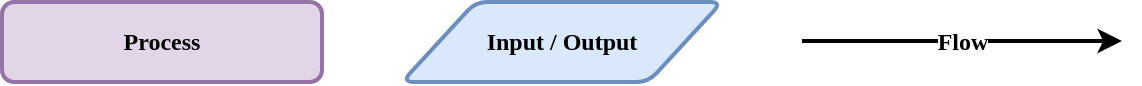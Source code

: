 <mxfile version="16.4.0" type="device" pages="13"><diagram id="aTJ0d9E9QlJtqlVHEf84" name="flowchart_symbol_1"><mxGraphModel dx="1418" dy="1935" grid="1" gridSize="10" guides="1" tooltips="1" connect="1" arrows="1" fold="1" page="1" pageScale="1" pageWidth="827" pageHeight="1169" math="0" shadow="0"><root><mxCell id="0"/><mxCell id="1" parent="0"/><mxCell id="64Vs3W6re81teSfdjR8x-2" value="Flow" style="endArrow=classic;html=1;rounded=0;strokeWidth=2;fontFamily=Comic Sans MS;fontSize=12;fontStyle=1" parent="1" edge="1"><mxGeometry width="50" height="50" relative="1" as="geometry"><mxPoint x="520" y="419.5" as="sourcePoint"/><mxPoint x="680" y="419.5" as="targetPoint"/></mxGeometry></mxCell><mxCell id="B-PrBlvVae0837MrDebI-1" value="Process" style="rounded=1;whiteSpace=wrap;html=1;strokeWidth=2;fontFamily=Comic Sans MS;fontSize=12;fillColor=#e1d5e7;strokeColor=#9673a6;fontStyle=1" vertex="1" parent="1"><mxGeometry x="120" y="400" width="160" height="40" as="geometry"/></mxCell><mxCell id="B-PrBlvVae0837MrDebI-2" value="Input / Output" style="shape=parallelogram;html=1;strokeWidth=2;perimeter=parallelogramPerimeter;whiteSpace=wrap;rounded=1;arcSize=12;size=0.23;fillColor=#dae8fc;strokeColor=#6c8ebf;fontFamily=Comic Sans MS;fontStyle=1" vertex="1" parent="1"><mxGeometry x="320" y="400" width="160" height="40" as="geometry"/></mxCell></root></mxGraphModel></diagram><diagram id="w5x7P2G6EXNcgq-hI8m3" name="lesson_1_1"><mxGraphModel dx="1418" dy="1935" grid="1" gridSize="10" guides="1" tooltips="1" connect="1" arrows="1" fold="1" page="1" pageScale="1" pageWidth="827" pageHeight="1169" math="0" shadow="0"><root><mxCell id="0"/><mxCell id="1" parent="0"/><mxCell id="__I8F6Faj5V1krDGrHze-7" style="edgeStyle=orthogonalEdgeStyle;rounded=0;orthogonalLoop=1;jettySize=auto;html=1;exitX=0.5;exitY=1;exitDx=0;exitDy=0;entryX=0.5;entryY=0;entryDx=0;entryDy=0;fontFamily=Comic Sans MS;strokeWidth=2;" edge="1" parent="1" source="__I8F6Faj5V1krDGrHze-1" target="__I8F6Faj5V1krDGrHze-2"><mxGeometry relative="1" as="geometry"/></mxCell><mxCell id="__I8F6Faj5V1krDGrHze-1" value="Display &lt;br&gt;&quot;Hello Hunter&quot;" style="shape=parallelogram;html=1;strokeWidth=2;perimeter=parallelogramPerimeter;whiteSpace=wrap;rounded=1;arcSize=12;size=0.23;fillColor=#dae8fc;strokeColor=#6c8ebf;fontFamily=Comic Sans MS;fontStyle=1" vertex="1" parent="1"><mxGeometry x="400" y="80" width="160" height="40" as="geometry"/></mxCell><mxCell id="__I8F6Faj5V1krDGrHze-8" style="edgeStyle=orthogonalEdgeStyle;rounded=0;orthogonalLoop=1;jettySize=auto;html=1;exitX=0.5;exitY=1;exitDx=0;exitDy=0;entryX=0.5;entryY=0;entryDx=0;entryDy=0;fontFamily=Comic Sans MS;strokeWidth=2;" edge="1" parent="1" source="__I8F6Faj5V1krDGrHze-2" target="__I8F6Faj5V1krDGrHze-3"><mxGeometry relative="1" as="geometry"/></mxCell><mxCell id="__I8F6Faj5V1krDGrHze-2" value="Display &lt;br&gt;&quot;Hello Jordi&quot;" style="shape=parallelogram;html=1;strokeWidth=2;perimeter=parallelogramPerimeter;whiteSpace=wrap;rounded=1;arcSize=12;size=0.23;fillColor=#dae8fc;strokeColor=#6c8ebf;fontFamily=Comic Sans MS;fontStyle=1" vertex="1" parent="1"><mxGeometry x="400" y="160" width="160" height="40" as="geometry"/></mxCell><mxCell id="__I8F6Faj5V1krDGrHze-9" style="edgeStyle=orthogonalEdgeStyle;rounded=0;orthogonalLoop=1;jettySize=auto;html=1;exitX=0.5;exitY=1;exitDx=0;exitDy=0;entryX=0.5;entryY=0;entryDx=0;entryDy=0;fontFamily=Comic Sans MS;strokeWidth=2;" edge="1" parent="1" source="__I8F6Faj5V1krDGrHze-3" target="__I8F6Faj5V1krDGrHze-4"><mxGeometry relative="1" as="geometry"/></mxCell><mxCell id="__I8F6Faj5V1krDGrHze-3" value="Display &lt;br&gt;&quot;Hello Adam&quot;" style="shape=parallelogram;html=1;strokeWidth=2;perimeter=parallelogramPerimeter;whiteSpace=wrap;rounded=1;arcSize=12;size=0.23;fillColor=#dae8fc;strokeColor=#6c8ebf;fontFamily=Comic Sans MS;fontStyle=1" vertex="1" parent="1"><mxGeometry x="400" y="240" width="160" height="40" as="geometry"/></mxCell><mxCell id="__I8F6Faj5V1krDGrHze-10" style="edgeStyle=orthogonalEdgeStyle;rounded=0;orthogonalLoop=1;jettySize=auto;html=1;exitX=0.5;exitY=1;exitDx=0;exitDy=0;entryX=0.5;entryY=0;entryDx=0;entryDy=0;fontFamily=Comic Sans MS;strokeWidth=2;" edge="1" parent="1" source="__I8F6Faj5V1krDGrHze-4" target="__I8F6Faj5V1krDGrHze-5"><mxGeometry relative="1" as="geometry"/></mxCell><mxCell id="__I8F6Faj5V1krDGrHze-4" value="Display &lt;br&gt;&quot;Hello Jesse&quot;" style="shape=parallelogram;html=1;strokeWidth=2;perimeter=parallelogramPerimeter;whiteSpace=wrap;rounded=1;arcSize=12;size=0.23;fillColor=#dae8fc;strokeColor=#6c8ebf;fontFamily=Comic Sans MS;fontStyle=1" vertex="1" parent="1"><mxGeometry x="400" y="320" width="160" height="40" as="geometry"/></mxCell><mxCell id="__I8F6Faj5V1krDGrHze-11" style="edgeStyle=orthogonalEdgeStyle;rounded=0;orthogonalLoop=1;jettySize=auto;html=1;exitX=0.5;exitY=1;exitDx=0;exitDy=0;entryX=0.5;entryY=0;entryDx=0;entryDy=0;fontFamily=Comic Sans MS;strokeWidth=2;" edge="1" parent="1" source="__I8F6Faj5V1krDGrHze-5" target="__I8F6Faj5V1krDGrHze-6"><mxGeometry relative="1" as="geometry"/></mxCell><mxCell id="__I8F6Faj5V1krDGrHze-5" value="Display &lt;br&gt;&quot;Hello Bryce&quot;" style="shape=parallelogram;html=1;strokeWidth=2;perimeter=parallelogramPerimeter;whiteSpace=wrap;rounded=1;arcSize=12;size=0.23;fillColor=#dae8fc;strokeColor=#6c8ebf;fontFamily=Comic Sans MS;fontStyle=1" vertex="1" parent="1"><mxGeometry x="400" y="400" width="160" height="40" as="geometry"/></mxCell><mxCell id="__I8F6Faj5V1krDGrHze-6" value="Display &lt;br&gt;&quot;Hello Ben&quot;" style="shape=parallelogram;html=1;strokeWidth=2;perimeter=parallelogramPerimeter;whiteSpace=wrap;rounded=1;arcSize=12;size=0.23;fillColor=#dae8fc;strokeColor=#6c8ebf;fontFamily=Comic Sans MS;fontStyle=1" vertex="1" parent="1"><mxGeometry x="400" y="480" width="160" height="40" as="geometry"/></mxCell></root></mxGraphModel></diagram><diagram name="flowchart_symbol_2" id="CqI5k-ESSs8dVro0C6zo"><mxGraphModel dx="978" dy="1334" grid="1" gridSize="10" guides="1" tooltips="1" connect="1" arrows="1" fold="1" page="1" pageScale="1" pageWidth="827" pageHeight="1169" math="0" shadow="0"><root><mxCell id="32-I2uHK381idwPX13cz-0"/><mxCell id="32-I2uHK381idwPX13cz-1" parent="32-I2uHK381idwPX13cz-0"/><mxCell id="32-I2uHK381idwPX13cz-4" value="Begin" style="strokeWidth=2;html=1;shape=mxgraph.flowchart.terminator;whiteSpace=wrap;fillColor=#d5e8d4;strokeColor=#82b366;fontFamily=Comic Sans MS;fontStyle=1" vertex="1" parent="32-I2uHK381idwPX13cz-1"><mxGeometry x="140" y="160" width="100" height="40" as="geometry"/></mxCell><mxCell id="32-I2uHK381idwPX13cz-5" value="Last name &lt;br&gt;in list?" style="strokeWidth=2;html=1;shape=mxgraph.flowchart.decision;whiteSpace=wrap;fillColor=#fff2cc;strokeColor=#d6b656;fontFamily=Comic Sans MS;fontStyle=1" vertex="1" parent="32-I2uHK381idwPX13cz-1"><mxGeometry x="280" y="130" width="100" height="100" as="geometry"/></mxCell></root></mxGraphModel></diagram><diagram id="nQWGAwzyK7T1GPbXo3DT" name="lesson_2_for_loop"><mxGraphModel dx="810" dy="1106" grid="1" gridSize="10" guides="1" tooltips="1" connect="1" arrows="1" fold="1" page="1" pageScale="1" pageWidth="827" pageHeight="1169" math="0" shadow="0"><root><mxCell id="0"/><mxCell id="1" parent="0"/><mxCell id="hvVl_vGK7VnpGN5Xjxa9-1" value="" style="rounded=0;whiteSpace=wrap;html=1;dashed=1;strokeWidth=2;strokeColor=#999999;" parent="1" vertex="1"><mxGeometry x="40" y="180" width="240" height="340" as="geometry"/></mxCell><mxCell id="dkV6Y1B76Zmv7AnTD_vW-3" style="edgeStyle=orthogonalEdgeStyle;rounded=0;orthogonalLoop=1;jettySize=auto;html=1;exitX=0.5;exitY=1;exitDx=0;exitDy=0;exitPerimeter=0;entryX=0.5;entryY=0;entryDx=0;entryDy=0;strokeWidth=2;" parent="1" source="dkV6Y1B76Zmv7AnTD_vW-1" target="dkV6Y1B76Zmv7AnTD_vW-2" edge="1"><mxGeometry relative="1" as="geometry"/></mxCell><mxCell id="dkV6Y1B76Zmv7AnTD_vW-1" value="Begin" style="strokeWidth=2;html=1;shape=mxgraph.flowchart.terminator;whiteSpace=wrap;fillColor=#d5e8d4;strokeColor=#82b366;fontFamily=Comic Sans MS;fontStyle=1" parent="1" vertex="1"><mxGeometry x="110" y="40" width="100" height="40" as="geometry"/></mxCell><mxCell id="DHX6IswhN_gOGThOnS5R-2" style="edgeStyle=orthogonalEdgeStyle;rounded=0;orthogonalLoop=1;jettySize=auto;html=1;exitX=0.5;exitY=1;exitDx=0;exitDy=0;entryX=0.5;entryY=0;entryDx=0;entryDy=0;entryPerimeter=0;fontFamily=Comic Sans MS;strokeWidth=2;" edge="1" parent="1" source="dkV6Y1B76Zmv7AnTD_vW-2" target="DHX6IswhN_gOGThOnS5R-1"><mxGeometry relative="1" as="geometry"/></mxCell><mxCell id="dkV6Y1B76Zmv7AnTD_vW-2" value="Create names list" style="rounded=1;whiteSpace=wrap;html=1;strokeWidth=2;fontFamily=Comic Sans MS;fontSize=12;fillColor=#e1d5e7;strokeColor=#9673a6;fontStyle=1" parent="1" vertex="1"><mxGeometry x="80" y="120" width="160" height="40" as="geometry"/></mxCell><mxCell id="dkV6Y1B76Zmv7AnTD_vW-9" style="edgeStyle=orthogonalEdgeStyle;rounded=0;orthogonalLoop=1;jettySize=auto;html=1;exitX=0.5;exitY=1;exitDx=0;exitDy=0;strokeWidth=2;entryX=0.5;entryY=0;entryDx=0;entryDy=0;" parent="1" source="dkV6Y1B76Zmv7AnTD_vW-5" target="2PAvstpCV0FVAOLAFN66-1" edge="1"><mxGeometry relative="1" as="geometry"><mxPoint x="175" y="440" as="targetPoint"/></mxGeometry></mxCell><mxCell id="dkV6Y1B76Zmv7AnTD_vW-5" value="Take next name &lt;br&gt;from names" style="rounded=1;whiteSpace=wrap;html=1;strokeWidth=2;fontFamily=Comic Sans MS;fontSize=12;fillColor=#e1d5e7;strokeColor=#9673a6;fontStyle=1" parent="1" vertex="1"><mxGeometry x="80" y="360" width="160" height="40" as="geometry"/></mxCell><mxCell id="dkV6Y1B76Zmv7AnTD_vW-17" value="End" style="strokeWidth=2;html=1;shape=mxgraph.flowchart.terminator;whiteSpace=wrap;fillColor=#d5e8d4;strokeColor=#82b366;fontFamily=Comic Sans MS;fontStyle=1" parent="1" vertex="1"><mxGeometry x="110" y="560" width="100" height="40" as="geometry"/></mxCell><mxCell id="DHX6IswhN_gOGThOnS5R-4" style="edgeStyle=orthogonalEdgeStyle;rounded=0;orthogonalLoop=1;jettySize=auto;html=1;exitX=0.5;exitY=1;exitDx=0;exitDy=0;entryX=0;entryY=0.5;entryDx=0;entryDy=0;entryPerimeter=0;fontFamily=Comic Sans MS;strokeWidth=2;" edge="1" parent="1" source="2PAvstpCV0FVAOLAFN66-1" target="DHX6IswhN_gOGThOnS5R-1"><mxGeometry relative="1" as="geometry"><Array as="points"><mxPoint x="160" y="500"/><mxPoint x="60" y="500"/><mxPoint x="60" y="250"/></Array></mxGeometry></mxCell><mxCell id="2PAvstpCV0FVAOLAFN66-1" value="Display &lt;br&gt;&quot;Hello&quot; name" style="shape=parallelogram;html=1;strokeWidth=2;perimeter=parallelogramPerimeter;whiteSpace=wrap;rounded=1;arcSize=12;size=0.23;fillColor=#dae8fc;strokeColor=#6c8ebf;fontFamily=Comic Sans MS;fontStyle=1" vertex="1" parent="1"><mxGeometry x="80" y="440" width="160" height="40" as="geometry"/></mxCell><mxCell id="DHX6IswhN_gOGThOnS5R-3" value="Yes" style="edgeStyle=orthogonalEdgeStyle;rounded=0;orthogonalLoop=1;jettySize=auto;html=1;exitX=0.5;exitY=1;exitDx=0;exitDy=0;exitPerimeter=0;entryX=0.5;entryY=0;entryDx=0;entryDy=0;fontFamily=Comic Sans MS;strokeWidth=2;fontStyle=1" edge="1" parent="1" source="DHX6IswhN_gOGThOnS5R-1" target="dkV6Y1B76Zmv7AnTD_vW-5"><mxGeometry relative="1" as="geometry"/></mxCell><mxCell id="DHX6IswhN_gOGThOnS5R-5" value="No" style="edgeStyle=orthogonalEdgeStyle;rounded=0;orthogonalLoop=1;jettySize=auto;html=1;exitX=1;exitY=0.5;exitDx=0;exitDy=0;exitPerimeter=0;entryX=0.5;entryY=0;entryDx=0;entryDy=0;entryPerimeter=0;fontFamily=Comic Sans MS;strokeWidth=2;fontStyle=1" edge="1" parent="1" source="DHX6IswhN_gOGThOnS5R-1" target="dkV6Y1B76Zmv7AnTD_vW-17"><mxGeometry x="-0.435" relative="1" as="geometry"><Array as="points"><mxPoint x="260" y="250"/><mxPoint x="260" y="540"/><mxPoint x="160" y="540"/></Array><mxPoint as="offset"/></mxGeometry></mxCell><mxCell id="DHX6IswhN_gOGThOnS5R-1" value="Is there a &lt;br&gt;next name?" style="strokeWidth=2;html=1;shape=mxgraph.flowchart.decision;whiteSpace=wrap;fillColor=#fff2cc;strokeColor=#d6b656;fontFamily=Comic Sans MS;fontStyle=1" vertex="1" parent="1"><mxGeometry x="110" y="200" width="100" height="100" as="geometry"/></mxCell></root></mxGraphModel></diagram><diagram name="lesson_2_for_loop_2" id="dJtE9HTmhMUljeP1jYSc"><mxGraphModel dx="978" dy="1334" grid="1" gridSize="10" guides="1" tooltips="1" connect="1" arrows="1" fold="1" page="1" pageScale="1" pageWidth="827" pageHeight="1169" math="0" shadow="0"><root><mxCell id="q-MmoicYdn6X4IEogIjg-0"/><mxCell id="q-MmoicYdn6X4IEogIjg-1" parent="q-MmoicYdn6X4IEogIjg-0"/><mxCell id="q-MmoicYdn6X4IEogIjg-2" value="" style="rounded=0;whiteSpace=wrap;html=1;dashed=1;strokeWidth=2;strokeColor=#999999;" parent="q-MmoicYdn6X4IEogIjg-1" vertex="1"><mxGeometry x="40" y="180" width="240" height="420" as="geometry"/></mxCell><mxCell id="q-MmoicYdn6X4IEogIjg-3" style="edgeStyle=orthogonalEdgeStyle;rounded=0;orthogonalLoop=1;jettySize=auto;html=1;exitX=0.5;exitY=1;exitDx=0;exitDy=0;exitPerimeter=0;entryX=0.5;entryY=0;entryDx=0;entryDy=0;strokeWidth=2;" parent="q-MmoicYdn6X4IEogIjg-1" source="q-MmoicYdn6X4IEogIjg-4" target="q-MmoicYdn6X4IEogIjg-6" edge="1"><mxGeometry relative="1" as="geometry"/></mxCell><mxCell id="q-MmoicYdn6X4IEogIjg-4" value="Begin" style="strokeWidth=2;html=1;shape=mxgraph.flowchart.terminator;whiteSpace=wrap;fillColor=#d5e8d4;strokeColor=#82b366;fontFamily=Comic Sans MS;fontStyle=1" parent="q-MmoicYdn6X4IEogIjg-1" vertex="1"><mxGeometry x="110" y="40" width="100" height="40" as="geometry"/></mxCell><mxCell id="Jjb8YKpOmktOLilvk3a6-1" style="edgeStyle=orthogonalEdgeStyle;rounded=0;orthogonalLoop=1;jettySize=auto;html=1;exitX=0.5;exitY=1;exitDx=0;exitDy=0;entryX=0.5;entryY=0;entryDx=0;entryDy=0;entryPerimeter=0;fontFamily=Comic Sans MS;strokeWidth=2;" edge="1" parent="q-MmoicYdn6X4IEogIjg-1" source="q-MmoicYdn6X4IEogIjg-6" target="Jjb8YKpOmktOLilvk3a6-0"><mxGeometry relative="1" as="geometry"/></mxCell><mxCell id="q-MmoicYdn6X4IEogIjg-6" value="Create names list" style="rounded=1;whiteSpace=wrap;html=1;strokeWidth=2;fontFamily=Comic Sans MS;fontSize=12;fillColor=#e1d5e7;strokeColor=#9673a6;fontStyle=1" parent="q-MmoicYdn6X4IEogIjg-1" vertex="1"><mxGeometry x="80" y="120" width="160" height="40" as="geometry"/></mxCell><mxCell id="q-MmoicYdn6X4IEogIjg-7" style="edgeStyle=orthogonalEdgeStyle;rounded=0;orthogonalLoop=1;jettySize=auto;html=1;exitX=0.5;exitY=1;exitDx=0;exitDy=0;strokeWidth=2;" parent="q-MmoicYdn6X4IEogIjg-1" source="q-MmoicYdn6X4IEogIjg-8" edge="1"><mxGeometry relative="1" as="geometry"><mxPoint x="160" y="440.0" as="targetPoint"/></mxGeometry></mxCell><mxCell id="q-MmoicYdn6X4IEogIjg-8" value="Take next name &lt;br&gt;from names" style="rounded=1;whiteSpace=wrap;html=1;strokeWidth=2;fontFamily=Comic Sans MS;fontSize=12;fillColor=#e1d5e7;strokeColor=#9673a6;fontStyle=1" parent="q-MmoicYdn6X4IEogIjg-1" vertex="1"><mxGeometry x="80" y="360" width="160" height="40" as="geometry"/></mxCell><mxCell id="q-MmoicYdn6X4IEogIjg-9" style="edgeStyle=orthogonalEdgeStyle;rounded=0;orthogonalLoop=1;jettySize=auto;html=1;exitX=0.5;exitY=1;exitDx=0;exitDy=0;entryX=0.5;entryY=0;entryDx=0;entryDy=0;strokeWidth=2;" parent="q-MmoicYdn6X4IEogIjg-1" edge="1"><mxGeometry relative="1" as="geometry"><mxPoint x="160" y="480.0" as="sourcePoint"/><mxPoint x="160" y="520.0" as="targetPoint"/></mxGeometry></mxCell><mxCell id="Jjb8YKpOmktOLilvk3a6-10" style="edgeStyle=orthogonalEdgeStyle;rounded=0;orthogonalLoop=1;jettySize=auto;html=1;exitX=0.5;exitY=1;exitDx=0;exitDy=0;entryX=0.5;entryY=0;entryDx=0;entryDy=0;entryPerimeter=0;fontFamily=Comic Sans MS;strokeWidth=2;" edge="1" parent="q-MmoicYdn6X4IEogIjg-1" target="q-MmoicYdn6X4IEogIjg-18"><mxGeometry relative="1" as="geometry"><mxPoint x="160" y="660.0" as="sourcePoint"/></mxGeometry></mxCell><mxCell id="q-MmoicYdn6X4IEogIjg-18" value="End" style="strokeWidth=2;html=1;shape=mxgraph.flowchart.terminator;whiteSpace=wrap;fillColor=#d5e8d4;strokeColor=#82b366;fontFamily=Comic Sans MS;fontStyle=1" parent="q-MmoicYdn6X4IEogIjg-1" vertex="1"><mxGeometry x="110" y="720" width="100" height="40" as="geometry"/></mxCell><mxCell id="Jjb8YKpOmktOLilvk3a6-2" value="Yes" style="edgeStyle=orthogonalEdgeStyle;rounded=0;orthogonalLoop=1;jettySize=auto;html=1;exitX=0.5;exitY=1;exitDx=0;exitDy=0;exitPerimeter=0;entryX=0.5;entryY=0;entryDx=0;entryDy=0;fontFamily=Comic Sans MS;strokeWidth=2;fontStyle=1" edge="1" parent="q-MmoicYdn6X4IEogIjg-1" source="Jjb8YKpOmktOLilvk3a6-0" target="q-MmoicYdn6X4IEogIjg-8"><mxGeometry relative="1" as="geometry"/></mxCell><mxCell id="Jjb8YKpOmktOLilvk3a6-9" value="&lt;b&gt;No&lt;/b&gt;" style="edgeStyle=orthogonalEdgeStyle;rounded=0;orthogonalLoop=1;jettySize=auto;html=1;exitX=1;exitY=0.5;exitDx=0;exitDy=0;exitPerimeter=0;entryX=0.5;entryY=0;entryDx=0;entryDy=0;fontFamily=Comic Sans MS;strokeWidth=2;" edge="1" parent="q-MmoicYdn6X4IEogIjg-1" source="Jjb8YKpOmktOLilvk3a6-0" target="Jjb8YKpOmktOLilvk3a6-13"><mxGeometry x="-0.518" relative="1" as="geometry"><mxPoint x="160" y="620.0" as="targetPoint"/><Array as="points"><mxPoint x="260" y="250"/><mxPoint x="260" y="620"/><mxPoint x="160" y="620"/></Array><mxPoint as="offset"/></mxGeometry></mxCell><mxCell id="Jjb8YKpOmktOLilvk3a6-0" value="Is there a &lt;br&gt;next name?" style="strokeWidth=2;html=1;shape=mxgraph.flowchart.decision;whiteSpace=wrap;fillColor=#fff2cc;strokeColor=#d6b656;fontFamily=Comic Sans MS;fontStyle=1" vertex="1" parent="q-MmoicYdn6X4IEogIjg-1"><mxGeometry x="110" y="200" width="100" height="100" as="geometry"/></mxCell><mxCell id="Jjb8YKpOmktOLilvk3a6-8" value="Display &lt;br&gt;&quot;Hello&quot; name" style="shape=parallelogram;html=1;strokeWidth=2;perimeter=parallelogramPerimeter;whiteSpace=wrap;rounded=1;arcSize=12;size=0.23;fillColor=#dae8fc;strokeColor=#6c8ebf;fontFamily=Comic Sans MS;fontStyle=1" vertex="1" parent="q-MmoicYdn6X4IEogIjg-1"><mxGeometry x="80" y="440" width="160" height="40" as="geometry"/></mxCell><mxCell id="Jjb8YKpOmktOLilvk3a6-12" style="edgeStyle=orthogonalEdgeStyle;rounded=0;orthogonalLoop=1;jettySize=auto;html=1;exitX=0.5;exitY=1;exitDx=0;exitDy=0;entryX=0;entryY=0.5;entryDx=0;entryDy=0;entryPerimeter=0;fontFamily=Comic Sans MS;strokeWidth=2;" edge="1" parent="q-MmoicYdn6X4IEogIjg-1" source="Jjb8YKpOmktOLilvk3a6-11" target="Jjb8YKpOmktOLilvk3a6-0"><mxGeometry relative="1" as="geometry"><Array as="points"><mxPoint x="160" y="580"/><mxPoint x="60" y="580"/><mxPoint x="60" y="250"/></Array></mxGeometry></mxCell><mxCell id="Jjb8YKpOmktOLilvk3a6-11" value="Display &lt;br&gt;&quot;How are you?&quot;" style="shape=parallelogram;html=1;strokeWidth=2;perimeter=parallelogramPerimeter;whiteSpace=wrap;rounded=1;arcSize=12;size=0.23;fillColor=#dae8fc;strokeColor=#6c8ebf;fontFamily=Comic Sans MS;fontStyle=1" vertex="1" parent="q-MmoicYdn6X4IEogIjg-1"><mxGeometry x="80" y="520" width="160" height="40" as="geometry"/></mxCell><mxCell id="Jjb8YKpOmktOLilvk3a6-13" value="Display &quot;Come in &lt;br&gt;and sit down&quot;" style="shape=parallelogram;html=1;strokeWidth=2;perimeter=parallelogramPerimeter;whiteSpace=wrap;rounded=1;arcSize=12;size=0.23;fillColor=#dae8fc;strokeColor=#6c8ebf;fontFamily=Comic Sans MS;fontStyle=1" vertex="1" parent="q-MmoicYdn6X4IEogIjg-1"><mxGeometry x="80" y="640" width="160" height="40" as="geometry"/></mxCell></root></mxGraphModel></diagram><diagram id="DHTlbOIboYLbeCf9D1C4" name="lesson_2_ex_1"><mxGraphModel dx="810" dy="1106" grid="1" gridSize="10" guides="1" tooltips="1" connect="1" arrows="1" fold="1" page="1" pageScale="1" pageWidth="827" pageHeight="1169" math="0" shadow="0"><root><mxCell id="STbuhOLznEdCmStQapf2-0"/><mxCell id="STbuhOLznEdCmStQapf2-1" parent="STbuhOLznEdCmStQapf2-0"/><mxCell id="9PNQL8gfSoHKWQ4ioiVb-2" value="" style="rounded=0;whiteSpace=wrap;html=1;dashed=1;strokeWidth=2;strokeColor=#999999;" parent="STbuhOLznEdCmStQapf2-1" vertex="1"><mxGeometry x="320" y="100" width="240" height="500" as="geometry"/></mxCell><mxCell id="SzDh2_HwCP526CqMqscw-2" style="edgeStyle=orthogonalEdgeStyle;rounded=0;orthogonalLoop=1;jettySize=auto;html=1;exitX=0.5;exitY=1;exitDx=0;exitDy=0;exitPerimeter=0;entryX=0.5;entryY=0;entryDx=0;entryDy=0;strokeWidth=2;" parent="STbuhOLznEdCmStQapf2-1" source="SzDh2_HwCP526CqMqscw-0" target="SzDh2_HwCP526CqMqscw-1" edge="1"><mxGeometry relative="1" as="geometry"/></mxCell><mxCell id="SzDh2_HwCP526CqMqscw-0" value="Begin" style="strokeWidth=2;html=1;shape=mxgraph.flowchart.terminator;whiteSpace=wrap;fillColor=#d5e8d4;strokeColor=#82b366;fontFamily=Comic Sans MS;fontStyle=1" parent="STbuhOLznEdCmStQapf2-1" vertex="1"><mxGeometry x="150" y="40" width="100" height="40" as="geometry"/></mxCell><mxCell id="-w6s1RwV-qKTnA1ispO_-1" style="edgeStyle=orthogonalEdgeStyle;rounded=0;orthogonalLoop=1;jettySize=auto;html=1;exitX=0.5;exitY=1;exitDx=0;exitDy=0;entryX=0.5;entryY=0;entryDx=0;entryDy=0;strokeWidth=2;" parent="STbuhOLznEdCmStQapf2-1" source="SzDh2_HwCP526CqMqscw-1" target="-w6s1RwV-qKTnA1ispO_-0" edge="1"><mxGeometry relative="1" as="geometry"/></mxCell><mxCell id="SzDh2_HwCP526CqMqscw-1" value="Create Window" style="rounded=1;whiteSpace=wrap;html=1;strokeWidth=2;fontFamily=Comic Sans MS;fontSize=12;fillColor=#e1d5e7;strokeColor=#9673a6;fontStyle=1" parent="STbuhOLznEdCmStQapf2-1" vertex="1"><mxGeometry x="120" y="120" width="160" height="40" as="geometry"/></mxCell><mxCell id="SzDh2_HwCP526CqMqscw-6" style="edgeStyle=orthogonalEdgeStyle;rounded=0;orthogonalLoop=1;jettySize=auto;html=1;exitX=0.5;exitY=1;exitDx=0;exitDy=0;entryX=0.5;entryY=0;entryDx=0;entryDy=0;strokeWidth=2;" parent="STbuhOLznEdCmStQapf2-1" source="SzDh2_HwCP526CqMqscw-3" target="SzDh2_HwCP526CqMqscw-5" edge="1"><mxGeometry relative="1" as="geometry"><Array as="points"><mxPoint x="200" y="340"/><mxPoint x="300" y="340"/><mxPoint x="300" y="80"/><mxPoint x="440" y="80"/></Array></mxGeometry></mxCell><mxCell id="SzDh2_HwCP526CqMqscw-3" value="Create Turtle" style="rounded=1;whiteSpace=wrap;html=1;strokeWidth=2;fontFamily=Comic Sans MS;fontSize=12;fillColor=#e1d5e7;strokeColor=#9673a6;fontStyle=1" parent="STbuhOLznEdCmStQapf2-1" vertex="1"><mxGeometry x="120" y="280" width="160" height="40" as="geometry"/></mxCell><mxCell id="eYfumAWsOHGIc4rayu0D-1" style="edgeStyle=orthogonalEdgeStyle;rounded=0;orthogonalLoop=1;jettySize=auto;html=1;exitX=0.5;exitY=1;exitDx=0;exitDy=0;entryX=0.5;entryY=0;entryDx=0;entryDy=0;entryPerimeter=0;fontFamily=Comic Sans MS;strokeWidth=2;" edge="1" parent="STbuhOLznEdCmStQapf2-1" source="SzDh2_HwCP526CqMqscw-5" target="eYfumAWsOHGIc4rayu0D-0"><mxGeometry relative="1" as="geometry"/></mxCell><mxCell id="SzDh2_HwCP526CqMqscw-5" value="list = [0 ... 4]" style="rounded=1;whiteSpace=wrap;html=1;strokeWidth=2;fontFamily=Comic Sans MS;fontSize=12;fillColor=#e1d5e7;strokeColor=#9673a6;fontStyle=1" parent="STbuhOLznEdCmStQapf2-1" vertex="1"><mxGeometry x="360" y="120" width="160" height="40" as="geometry"/></mxCell><mxCell id="SzDh2_HwCP526CqMqscw-14" value="End" style="strokeWidth=2;html=1;shape=mxgraph.flowchart.terminator;whiteSpace=wrap;fillColor=#d5e8d4;strokeColor=#82b366;fontFamily=Comic Sans MS;fontStyle=1" parent="STbuhOLznEdCmStQapf2-1" vertex="1"><mxGeometry x="390" y="640" width="100" height="40" as="geometry"/></mxCell><mxCell id="-w6s1RwV-qKTnA1ispO_-2" style="edgeStyle=orthogonalEdgeStyle;rounded=0;orthogonalLoop=1;jettySize=auto;html=1;exitX=0.5;exitY=1;exitDx=0;exitDy=0;entryX=0.5;entryY=0;entryDx=0;entryDy=0;strokeWidth=2;" parent="STbuhOLznEdCmStQapf2-1" source="-w6s1RwV-qKTnA1ispO_-0" target="SzDh2_HwCP526CqMqscw-3" edge="1"><mxGeometry relative="1" as="geometry"/></mxCell><mxCell id="-w6s1RwV-qKTnA1ispO_-0" value="Set window size to&lt;br&gt;500 x 500" style="rounded=1;whiteSpace=wrap;html=1;strokeWidth=2;fontFamily=Comic Sans MS;fontSize=12;fillColor=#e1d5e7;strokeColor=#9673a6;fontStyle=1" parent="STbuhOLznEdCmStQapf2-1" vertex="1"><mxGeometry x="120" y="200" width="160" height="40" as="geometry"/></mxCell><mxCell id="eYfumAWsOHGIc4rayu0D-6" style="edgeStyle=orthogonalEdgeStyle;rounded=0;orthogonalLoop=1;jettySize=auto;html=1;exitX=0.5;exitY=1;exitDx=0;exitDy=0;entryX=0.5;entryY=0;entryDx=0;entryDy=0;fontFamily=Comic Sans MS;strokeWidth=2;" edge="1" parent="STbuhOLznEdCmStQapf2-1" source="2JQLPXM7kK4tErhcRTvf-0" target="eYfumAWsOHGIc4rayu0D-3"><mxGeometry relative="1" as="geometry"/></mxCell><mxCell id="2JQLPXM7kK4tErhcRTvf-0" value="Take next element &lt;br&gt;from list" style="rounded=1;whiteSpace=wrap;html=1;strokeWidth=2;fontFamily=Comic Sans MS;fontSize=12;fillColor=#e1d5e7;strokeColor=#9673a6;fontStyle=1" parent="STbuhOLznEdCmStQapf2-1" vertex="1"><mxGeometry x="360" y="360" width="160" height="40" as="geometry"/></mxCell><mxCell id="eYfumAWsOHGIc4rayu0D-2" value="Yes" style="edgeStyle=orthogonalEdgeStyle;rounded=0;orthogonalLoop=1;jettySize=auto;html=1;exitX=0.5;exitY=1;exitDx=0;exitDy=0;exitPerimeter=0;entryX=0.5;entryY=0;entryDx=0;entryDy=0;fontFamily=Comic Sans MS;strokeWidth=2;fontStyle=1" edge="1" parent="STbuhOLznEdCmStQapf2-1" source="eYfumAWsOHGIc4rayu0D-0" target="2JQLPXM7kK4tErhcRTvf-0"><mxGeometry relative="1" as="geometry"/></mxCell><mxCell id="eYfumAWsOHGIc4rayu0D-8" value="No" style="edgeStyle=orthogonalEdgeStyle;rounded=0;orthogonalLoop=1;jettySize=auto;html=1;exitX=1;exitY=0.5;exitDx=0;exitDy=0;exitPerimeter=0;fontFamily=Comic Sans MS;strokeWidth=2;fontStyle=1" edge="1" parent="STbuhOLznEdCmStQapf2-1" source="eYfumAWsOHGIc4rayu0D-0" target="SzDh2_HwCP526CqMqscw-14"><mxGeometry x="-0.518" relative="1" as="geometry"><Array as="points"><mxPoint x="540" y="250"/><mxPoint x="540" y="620"/><mxPoint x="440" y="620"/></Array><mxPoint as="offset"/></mxGeometry></mxCell><mxCell id="eYfumAWsOHGIc4rayu0D-0" value="Is&lt;br&gt;there a next&lt;br&gt;element?" style="strokeWidth=2;html=1;shape=mxgraph.flowchart.decision;whiteSpace=wrap;fillColor=#fff2cc;strokeColor=#d6b656;fontFamily=Comic Sans MS;fontStyle=1" vertex="1" parent="STbuhOLznEdCmStQapf2-1"><mxGeometry x="390" y="200" width="100" height="100" as="geometry"/></mxCell><mxCell id="eYfumAWsOHGIc4rayu0D-7" style="edgeStyle=orthogonalEdgeStyle;rounded=0;orthogonalLoop=1;jettySize=auto;html=1;exitX=0.5;exitY=1;exitDx=0;exitDy=0;entryX=0.502;entryY=-0.079;entryDx=0;entryDy=0;entryPerimeter=0;fontFamily=Comic Sans MS;strokeWidth=2;" edge="1" parent="STbuhOLznEdCmStQapf2-1" source="eYfumAWsOHGIc4rayu0D-3" target="eYfumAWsOHGIc4rayu0D-4"><mxGeometry relative="1" as="geometry"/></mxCell><mxCell id="eYfumAWsOHGIc4rayu0D-3" value="forward 100" style="shape=parallelogram;html=1;strokeWidth=2;perimeter=parallelogramPerimeter;whiteSpace=wrap;rounded=1;arcSize=12;size=0.23;fillColor=#dae8fc;strokeColor=#6c8ebf;fontFamily=Comic Sans MS;fontStyle=1" vertex="1" parent="STbuhOLznEdCmStQapf2-1"><mxGeometry x="360" y="440" width="160" height="40" as="geometry"/></mxCell><mxCell id="eYfumAWsOHGIc4rayu0D-5" style="edgeStyle=orthogonalEdgeStyle;rounded=0;orthogonalLoop=1;jettySize=auto;html=1;exitX=0.5;exitY=1;exitDx=0;exitDy=0;entryX=0;entryY=0.5;entryDx=0;entryDy=0;entryPerimeter=0;fontFamily=Comic Sans MS;strokeWidth=2;" edge="1" parent="STbuhOLznEdCmStQapf2-1" source="eYfumAWsOHGIc4rayu0D-4" target="eYfumAWsOHGIc4rayu0D-0"><mxGeometry relative="1" as="geometry"><Array as="points"><mxPoint x="440" y="580"/><mxPoint x="340" y="580"/><mxPoint x="340" y="250"/></Array></mxGeometry></mxCell><mxCell id="eYfumAWsOHGIc4rayu0D-4" value="left 90" style="shape=parallelogram;html=1;strokeWidth=2;perimeter=parallelogramPerimeter;whiteSpace=wrap;rounded=1;arcSize=12;size=0.23;fillColor=#dae8fc;strokeColor=#6c8ebf;fontFamily=Comic Sans MS;fontStyle=1" vertex="1" parent="STbuhOLznEdCmStQapf2-1"><mxGeometry x="360" y="520" width="160" height="40" as="geometry"/></mxCell></root></mxGraphModel></diagram><diagram name="lesson_3_1" id="QLK8TSK2bd1t9TaF8L6C"><mxGraphModel dx="978" dy="1334" grid="1" gridSize="10" guides="1" tooltips="1" connect="1" arrows="1" fold="1" page="1" pageScale="1" pageWidth="827" pageHeight="1169" math="0" shadow="0"><root><mxCell id="6bzKaXxOgf_US8V6TKIq-0"/><mxCell id="6bzKaXxOgf_US8V6TKIq-1" parent="6bzKaXxOgf_US8V6TKIq-0"/><mxCell id="X3YmZsahaHknrEPaa8Se-0" value="" style="rounded=0;whiteSpace=wrap;html=1;dashed=1;strokeWidth=2;strokeColor=#999999;" parent="6bzKaXxOgf_US8V6TKIq-1" vertex="1"><mxGeometry x="320" y="100" width="240" height="500" as="geometry"/></mxCell><mxCell id="6bzKaXxOgf_US8V6TKIq-19" style="edgeStyle=orthogonalEdgeStyle;rounded=0;orthogonalLoop=1;jettySize=auto;html=1;exitX=0.5;exitY=1;exitDx=0;exitDy=0;exitPerimeter=0;entryX=0.5;entryY=0;entryDx=0;entryDy=0;strokeWidth=2;" parent="6bzKaXxOgf_US8V6TKIq-1" source="6bzKaXxOgf_US8V6TKIq-3" target="6bzKaXxOgf_US8V6TKIq-18" edge="1"><mxGeometry relative="1" as="geometry"/></mxCell><mxCell id="6bzKaXxOgf_US8V6TKIq-3" value="Begin" style="strokeWidth=2;html=1;shape=mxgraph.flowchart.terminator;whiteSpace=wrap;fillColor=#d5e8d4;strokeColor=#82b366;fontFamily=Comic Sans MS;fontStyle=1" parent="6bzKaXxOgf_US8V6TKIq-1" vertex="1"><mxGeometry x="150" y="40" width="100" height="40" as="geometry"/></mxCell><mxCell id="3umoO0Tazy6f97Hveim8-1" style="edgeStyle=orthogonalEdgeStyle;rounded=0;orthogonalLoop=1;jettySize=auto;html=1;exitX=0.5;exitY=1;exitDx=0;exitDy=0;strokeWidth=2;" parent="6bzKaXxOgf_US8V6TKIq-1" source="6bzKaXxOgf_US8V6TKIq-5" target="3umoO0Tazy6f97Hveim8-0" edge="1"><mxGeometry relative="1" as="geometry"/></mxCell><mxCell id="6bzKaXxOgf_US8V6TKIq-5" value="Create Window" style="rounded=1;whiteSpace=wrap;html=1;strokeWidth=2;fontFamily=Comic Sans MS;fontSize=12;fillColor=#e1d5e7;strokeColor=#9673a6;fontStyle=1" parent="6bzKaXxOgf_US8V6TKIq-1" vertex="1"><mxGeometry x="120" y="360" width="160" height="40" as="geometry"/></mxCell><mxCell id="6bzKaXxOgf_US8V6TKIq-6" style="edgeStyle=orthogonalEdgeStyle;rounded=0;orthogonalLoop=1;jettySize=auto;html=1;exitX=0.5;exitY=1;exitDx=0;exitDy=0;entryX=0.5;entryY=0;entryDx=0;entryDy=0;strokeWidth=2;" parent="6bzKaXxOgf_US8V6TKIq-1" source="6bzKaXxOgf_US8V6TKIq-7" target="6bzKaXxOgf_US8V6TKIq-9" edge="1"><mxGeometry relative="1" as="geometry"><Array as="points"><mxPoint x="200" y="580"/><mxPoint x="300" y="580"/><mxPoint x="300" y="80"/><mxPoint x="440" y="80"/></Array></mxGeometry></mxCell><mxCell id="6bzKaXxOgf_US8V6TKIq-7" value="Create Turtle" style="rounded=1;whiteSpace=wrap;html=1;strokeWidth=2;fontFamily=Comic Sans MS;fontSize=12;fillColor=#e1d5e7;strokeColor=#9673a6;fontStyle=1" parent="6bzKaXxOgf_US8V6TKIq-1" vertex="1"><mxGeometry x="120" y="520" width="160" height="40" as="geometry"/></mxCell><mxCell id="BmQiQpvBdfPy2nrZ8Mji-0" style="edgeStyle=orthogonalEdgeStyle;rounded=0;orthogonalLoop=1;jettySize=auto;html=1;exitX=0.5;exitY=1;exitDx=0;exitDy=0;entryX=0.5;entryY=0;entryDx=0;entryDy=0;entryPerimeter=0;fontFamily=Comic Sans MS;strokeWidth=2;" edge="1" parent="6bzKaXxOgf_US8V6TKIq-1" source="6bzKaXxOgf_US8V6TKIq-9" target="eM2kdHEDIbhpZTQbEqta-0"><mxGeometry relative="1" as="geometry"/></mxCell><mxCell id="6bzKaXxOgf_US8V6TKIq-9" value="list = [0 ... sides]" style="rounded=1;whiteSpace=wrap;html=1;strokeWidth=2;fontFamily=Comic Sans MS;fontSize=12;fillColor=#e1d5e7;strokeColor=#9673a6;fontStyle=1" parent="6bzKaXxOgf_US8V6TKIq-1" vertex="1"><mxGeometry x="360" y="120" width="160" height="40" as="geometry"/></mxCell><mxCell id="6bzKaXxOgf_US8V6TKIq-17" value="End" style="strokeWidth=2;html=1;shape=mxgraph.flowchart.terminator;whiteSpace=wrap;fillColor=#d5e8d4;strokeColor=#82b366;fontFamily=Comic Sans MS;fontStyle=1" parent="6bzKaXxOgf_US8V6TKIq-1" vertex="1"><mxGeometry x="390" y="640" width="100" height="40" as="geometry"/></mxCell><mxCell id="6bzKaXxOgf_US8V6TKIq-21" style="edgeStyle=orthogonalEdgeStyle;rounded=0;orthogonalLoop=1;jettySize=auto;html=1;exitX=0.5;exitY=1;exitDx=0;exitDy=0;entryX=0.5;entryY=0;entryDx=0;entryDy=0;strokeWidth=2;" parent="6bzKaXxOgf_US8V6TKIq-1" source="6bzKaXxOgf_US8V6TKIq-18" target="6bzKaXxOgf_US8V6TKIq-20" edge="1"><mxGeometry relative="1" as="geometry"/></mxCell><mxCell id="6bzKaXxOgf_US8V6TKIq-18" value="sides = 3" style="rounded=1;whiteSpace=wrap;html=1;strokeWidth=2;fontFamily=Comic Sans MS;fontSize=12;fillColor=#e1d5e7;strokeColor=#9673a6;fontStyle=1" parent="6bzKaXxOgf_US8V6TKIq-1" vertex="1"><mxGeometry x="120" y="120" width="160" height="40" as="geometry"/></mxCell><mxCell id="6bzKaXxOgf_US8V6TKIq-23" style="edgeStyle=orthogonalEdgeStyle;rounded=0;orthogonalLoop=1;jettySize=auto;html=1;exitX=0.5;exitY=1;exitDx=0;exitDy=0;entryX=0.5;entryY=0;entryDx=0;entryDy=0;strokeWidth=2;" parent="6bzKaXxOgf_US8V6TKIq-1" source="6bzKaXxOgf_US8V6TKIq-20" target="6bzKaXxOgf_US8V6TKIq-22" edge="1"><mxGeometry relative="1" as="geometry"/></mxCell><mxCell id="6bzKaXxOgf_US8V6TKIq-20" value="length = 200" style="rounded=1;whiteSpace=wrap;html=1;strokeWidth=2;fontFamily=Comic Sans MS;fontSize=12;fillColor=#e1d5e7;strokeColor=#9673a6;fontStyle=1" parent="6bzKaXxOgf_US8V6TKIq-1" vertex="1"><mxGeometry x="120" y="200" width="160" height="40" as="geometry"/></mxCell><mxCell id="6bzKaXxOgf_US8V6TKIq-24" style="edgeStyle=orthogonalEdgeStyle;rounded=0;orthogonalLoop=1;jettySize=auto;html=1;exitX=0.5;exitY=1;exitDx=0;exitDy=0;entryX=0.5;entryY=0;entryDx=0;entryDy=0;strokeWidth=2;" parent="6bzKaXxOgf_US8V6TKIq-1" source="6bzKaXxOgf_US8V6TKIq-22" target="6bzKaXxOgf_US8V6TKIq-5" edge="1"><mxGeometry relative="1" as="geometry"/></mxCell><mxCell id="6bzKaXxOgf_US8V6TKIq-22" value="degrees = 120" style="rounded=1;whiteSpace=wrap;html=1;strokeWidth=2;fontFamily=Comic Sans MS;fontSize=12;fillColor=#e1d5e7;strokeColor=#9673a6;fontStyle=1" parent="6bzKaXxOgf_US8V6TKIq-1" vertex="1"><mxGeometry x="120" y="280" width="160" height="40" as="geometry"/></mxCell><mxCell id="3umoO0Tazy6f97Hveim8-2" style="edgeStyle=orthogonalEdgeStyle;rounded=0;orthogonalLoop=1;jettySize=auto;html=1;exitX=0.5;exitY=1;exitDx=0;exitDy=0;entryX=0.5;entryY=0;entryDx=0;entryDy=0;strokeWidth=2;" parent="6bzKaXxOgf_US8V6TKIq-1" source="3umoO0Tazy6f97Hveim8-0" target="6bzKaXxOgf_US8V6TKIq-7" edge="1"><mxGeometry relative="1" as="geometry"/></mxCell><mxCell id="3umoO0Tazy6f97Hveim8-0" value="Set window size to&lt;br&gt;500 x 500" style="rounded=1;whiteSpace=wrap;html=1;strokeWidth=2;fontFamily=Comic Sans MS;fontSize=12;fillColor=#e1d5e7;strokeColor=#9673a6;fontStyle=1" parent="6bzKaXxOgf_US8V6TKIq-1" vertex="1"><mxGeometry x="120" y="440" width="160" height="40" as="geometry"/></mxCell><mxCell id="BmQiQpvBdfPy2nrZ8Mji-4" style="edgeStyle=orthogonalEdgeStyle;rounded=0;orthogonalLoop=1;jettySize=auto;html=1;exitX=0.5;exitY=1;exitDx=0;exitDy=0;entryX=0.5;entryY=0;entryDx=0;entryDy=0;fontFamily=Comic Sans MS;strokeWidth=2;" edge="1" parent="6bzKaXxOgf_US8V6TKIq-1" source="uPXf_q_gqbWPZaJgxolQ-0" target="BmQiQpvBdfPy2nrZ8Mji-1"><mxGeometry relative="1" as="geometry"/></mxCell><mxCell id="uPXf_q_gqbWPZaJgxolQ-0" value="Take next element &lt;br&gt;from list" style="rounded=1;whiteSpace=wrap;html=1;strokeWidth=2;fontFamily=Comic Sans MS;fontSize=12;fillColor=#e1d5e7;strokeColor=#9673a6;fontStyle=1" parent="6bzKaXxOgf_US8V6TKIq-1" vertex="1"><mxGeometry x="360" y="360" width="160" height="40" as="geometry"/></mxCell><mxCell id="BmQiQpvBdfPy2nrZ8Mji-3" value="Yes" style="edgeStyle=orthogonalEdgeStyle;rounded=0;orthogonalLoop=1;jettySize=auto;html=1;exitX=0.5;exitY=1;exitDx=0;exitDy=0;exitPerimeter=0;entryX=0.5;entryY=0;entryDx=0;entryDy=0;fontFamily=Comic Sans MS;strokeWidth=2;fontStyle=1" edge="1" parent="6bzKaXxOgf_US8V6TKIq-1" source="eM2kdHEDIbhpZTQbEqta-0" target="uPXf_q_gqbWPZaJgxolQ-0"><mxGeometry relative="1" as="geometry"/></mxCell><mxCell id="BmQiQpvBdfPy2nrZ8Mji-7" value="&lt;b&gt;No&lt;/b&gt;" style="edgeStyle=orthogonalEdgeStyle;rounded=0;orthogonalLoop=1;jettySize=auto;html=1;exitX=1;exitY=0.5;exitDx=0;exitDy=0;exitPerimeter=0;fontFamily=Comic Sans MS;strokeWidth=2;" edge="1" parent="6bzKaXxOgf_US8V6TKIq-1" source="eM2kdHEDIbhpZTQbEqta-0" target="6bzKaXxOgf_US8V6TKIq-17"><mxGeometry x="-0.518" relative="1" as="geometry"><Array as="points"><mxPoint x="540" y="250"/><mxPoint x="540" y="620"/><mxPoint x="440" y="620"/></Array><mxPoint as="offset"/></mxGeometry></mxCell><mxCell id="eM2kdHEDIbhpZTQbEqta-0" value="Is&amp;nbsp;&lt;br&gt;there a next&lt;br&gt;element?" style="strokeWidth=2;html=1;shape=mxgraph.flowchart.decision;whiteSpace=wrap;fillColor=#fff2cc;strokeColor=#d6b656;fontFamily=Comic Sans MS;fontStyle=1" vertex="1" parent="6bzKaXxOgf_US8V6TKIq-1"><mxGeometry x="390" y="200" width="100" height="100" as="geometry"/></mxCell><mxCell id="BmQiQpvBdfPy2nrZ8Mji-5" style="edgeStyle=orthogonalEdgeStyle;rounded=0;orthogonalLoop=1;jettySize=auto;html=1;exitX=0.5;exitY=1;exitDx=0;exitDy=0;entryX=0.5;entryY=0;entryDx=0;entryDy=0;fontFamily=Comic Sans MS;strokeWidth=2;" edge="1" parent="6bzKaXxOgf_US8V6TKIq-1" source="BmQiQpvBdfPy2nrZ8Mji-1" target="BmQiQpvBdfPy2nrZ8Mji-2"><mxGeometry relative="1" as="geometry"/></mxCell><mxCell id="BmQiQpvBdfPy2nrZ8Mji-1" value="forward length" style="shape=parallelogram;html=1;strokeWidth=2;perimeter=parallelogramPerimeter;whiteSpace=wrap;rounded=1;arcSize=12;size=0.23;fillColor=#dae8fc;strokeColor=#6c8ebf;fontFamily=Comic Sans MS;fontStyle=1" vertex="1" parent="6bzKaXxOgf_US8V6TKIq-1"><mxGeometry x="360" y="440" width="160" height="40" as="geometry"/></mxCell><mxCell id="BmQiQpvBdfPy2nrZ8Mji-6" style="edgeStyle=orthogonalEdgeStyle;rounded=0;orthogonalLoop=1;jettySize=auto;html=1;exitX=0.5;exitY=1;exitDx=0;exitDy=0;entryX=0;entryY=0.5;entryDx=0;entryDy=0;entryPerimeter=0;fontFamily=Comic Sans MS;strokeWidth=2;" edge="1" parent="6bzKaXxOgf_US8V6TKIq-1" source="BmQiQpvBdfPy2nrZ8Mji-2" target="eM2kdHEDIbhpZTQbEqta-0"><mxGeometry relative="1" as="geometry"><Array as="points"><mxPoint x="440" y="580"/><mxPoint x="340" y="580"/><mxPoint x="340" y="250"/></Array></mxGeometry></mxCell><mxCell id="BmQiQpvBdfPy2nrZ8Mji-2" value="left degrees" style="shape=parallelogram;html=1;strokeWidth=2;perimeter=parallelogramPerimeter;whiteSpace=wrap;rounded=1;arcSize=12;size=0.23;fillColor=#dae8fc;strokeColor=#6c8ebf;fontFamily=Comic Sans MS;fontStyle=1" vertex="1" parent="6bzKaXxOgf_US8V6TKIq-1"><mxGeometry x="360" y="520" width="160" height="40" as="geometry"/></mxCell></root></mxGraphModel></diagram><diagram name="lesson_3_2" id="qBDwNBAvgV3aK0WwcI_b"><mxGraphModel dx="978" dy="1334" grid="1" gridSize="10" guides="1" tooltips="1" connect="1" arrows="1" fold="1" page="1" pageScale="1" pageWidth="827" pageHeight="1169" math="0" shadow="0"><root><mxCell id="Zpa2VpcF22wbgHIwqj4p-0"/><mxCell id="Zpa2VpcF22wbgHIwqj4p-1" parent="Zpa2VpcF22wbgHIwqj4p-0"/><mxCell id="tUtngjZNLxFIUpvBVeLO-0" value="" style="rounded=0;whiteSpace=wrap;html=1;dashed=1;strokeWidth=2;strokeColor=#999999;" parent="Zpa2VpcF22wbgHIwqj4p-1" vertex="1"><mxGeometry x="320" y="100" width="240" height="500" as="geometry"/></mxCell><mxCell id="Zpa2VpcF22wbgHIwqj4p-25" style="edgeStyle=orthogonalEdgeStyle;rounded=0;orthogonalLoop=1;jettySize=auto;html=1;exitX=0.5;exitY=1;exitDx=0;exitDy=0;exitPerimeter=0;entryX=0.5;entryY=0;entryDx=0;entryDy=0;strokeWidth=2;" parent="Zpa2VpcF22wbgHIwqj4p-1" source="Zpa2VpcF22wbgHIwqj4p-3" target="Zpa2VpcF22wbgHIwqj4p-24" edge="1"><mxGeometry relative="1" as="geometry"/></mxCell><mxCell id="Zpa2VpcF22wbgHIwqj4p-3" value="Begin" style="strokeWidth=2;html=1;shape=mxgraph.flowchart.terminator;whiteSpace=wrap;fillColor=#d5e8d4;strokeColor=#82b366;fontFamily=Comic Sans MS;fontStyle=1" parent="Zpa2VpcF22wbgHIwqj4p-1" vertex="1"><mxGeometry x="150" y="40" width="100" height="40" as="geometry"/></mxCell><mxCell id="m-CYq8jFCtF-FwCbhQmv-1" style="edgeStyle=orthogonalEdgeStyle;rounded=0;orthogonalLoop=1;jettySize=auto;html=1;exitX=0.5;exitY=1;exitDx=0;exitDy=0;entryX=0.5;entryY=0;entryDx=0;entryDy=0;strokeWidth=2;" parent="Zpa2VpcF22wbgHIwqj4p-1" source="Zpa2VpcF22wbgHIwqj4p-5" target="m-CYq8jFCtF-FwCbhQmv-0" edge="1"><mxGeometry relative="1" as="geometry"/></mxCell><mxCell id="Zpa2VpcF22wbgHIwqj4p-5" value="Create Window" style="rounded=1;whiteSpace=wrap;html=1;strokeWidth=2;fontFamily=Comic Sans MS;fontSize=12;fillColor=#e1d5e7;strokeColor=#9673a6;fontStyle=1" parent="Zpa2VpcF22wbgHIwqj4p-1" vertex="1"><mxGeometry x="120" y="440" width="160" height="40" as="geometry"/></mxCell><mxCell id="Zpa2VpcF22wbgHIwqj4p-6" style="edgeStyle=orthogonalEdgeStyle;rounded=0;orthogonalLoop=1;jettySize=auto;html=1;exitX=0.5;exitY=1;exitDx=0;exitDy=0;entryX=0.5;entryY=0;entryDx=0;entryDy=0;strokeWidth=2;" parent="Zpa2VpcF22wbgHIwqj4p-1" source="Zpa2VpcF22wbgHIwqj4p-7" target="Zpa2VpcF22wbgHIwqj4p-9" edge="1"><mxGeometry relative="1" as="geometry"><Array as="points"><mxPoint x="200" y="660"/><mxPoint x="300" y="660"/><mxPoint x="300" y="80"/><mxPoint x="440" y="80"/></Array></mxGeometry></mxCell><mxCell id="Zpa2VpcF22wbgHIwqj4p-7" value="Create Turtle" style="rounded=1;whiteSpace=wrap;html=1;strokeWidth=2;fontFamily=Comic Sans MS;fontSize=12;fillColor=#e1d5e7;strokeColor=#9673a6;fontStyle=1" parent="Zpa2VpcF22wbgHIwqj4p-1" vertex="1"><mxGeometry x="120" y="600" width="160" height="40" as="geometry"/></mxCell><mxCell id="U6y30jSONZZDzv7Oq2UA-0" style="edgeStyle=orthogonalEdgeStyle;rounded=0;orthogonalLoop=1;jettySize=auto;html=1;exitX=0.5;exitY=1;exitDx=0;exitDy=0;entryX=0.5;entryY=0;entryDx=0;entryDy=0;entryPerimeter=0;fontFamily=Comic Sans MS;strokeWidth=2;" edge="1" parent="Zpa2VpcF22wbgHIwqj4p-1" source="Zpa2VpcF22wbgHIwqj4p-9" target="phch3V7GhOYwPFbApQw6-0"><mxGeometry relative="1" as="geometry"/></mxCell><mxCell id="Zpa2VpcF22wbgHIwqj4p-9" value="list = [0 ... sides]" style="rounded=1;whiteSpace=wrap;html=1;strokeWidth=2;fontFamily=Comic Sans MS;fontSize=12;fillColor=#e1d5e7;strokeColor=#9673a6;fontStyle=1" parent="Zpa2VpcF22wbgHIwqj4p-1" vertex="1"><mxGeometry x="360" y="120" width="160" height="40" as="geometry"/></mxCell><mxCell id="Zpa2VpcF22wbgHIwqj4p-17" value="End" style="strokeWidth=2;html=1;shape=mxgraph.flowchart.terminator;whiteSpace=wrap;fillColor=#d5e8d4;strokeColor=#82b366;fontFamily=Comic Sans MS;fontStyle=1" parent="Zpa2VpcF22wbgHIwqj4p-1" vertex="1"><mxGeometry x="390" y="640" width="100" height="40" as="geometry"/></mxCell><mxCell id="Zpa2VpcF22wbgHIwqj4p-18" style="edgeStyle=orthogonalEdgeStyle;rounded=0;orthogonalLoop=1;jettySize=auto;html=1;exitX=0.5;exitY=1;exitDx=0;exitDy=0;entryX=0.5;entryY=0;entryDx=0;entryDy=0;strokeWidth=2;" parent="Zpa2VpcF22wbgHIwqj4p-1" source="Zpa2VpcF22wbgHIwqj4p-19" target="Zpa2VpcF22wbgHIwqj4p-21" edge="1"><mxGeometry relative="1" as="geometry"/></mxCell><mxCell id="Zpa2VpcF22wbgHIwqj4p-19" value="sides = 3" style="rounded=1;whiteSpace=wrap;html=1;strokeWidth=2;fontFamily=Comic Sans MS;fontSize=12;fillColor=#e1d5e7;strokeColor=#9673a6;fontStyle=1" parent="Zpa2VpcF22wbgHIwqj4p-1" vertex="1"><mxGeometry x="120" y="200" width="160" height="40" as="geometry"/></mxCell><mxCell id="Zpa2VpcF22wbgHIwqj4p-20" style="edgeStyle=orthogonalEdgeStyle;rounded=0;orthogonalLoop=1;jettySize=auto;html=1;exitX=0.5;exitY=1;exitDx=0;exitDy=0;entryX=0.5;entryY=0;entryDx=0;entryDy=0;strokeWidth=2;" parent="Zpa2VpcF22wbgHIwqj4p-1" source="Zpa2VpcF22wbgHIwqj4p-21" target="Zpa2VpcF22wbgHIwqj4p-23" edge="1"><mxGeometry relative="1" as="geometry"/></mxCell><mxCell id="Zpa2VpcF22wbgHIwqj4p-21" value="length = 200" style="rounded=1;whiteSpace=wrap;html=1;strokeWidth=2;fontFamily=Comic Sans MS;fontSize=12;fillColor=#e1d5e7;strokeColor=#9673a6;fontStyle=1" parent="Zpa2VpcF22wbgHIwqj4p-1" vertex="1"><mxGeometry x="120" y="280" width="160" height="40" as="geometry"/></mxCell><mxCell id="tV5dP57qNlXAy2x35Knu-1" style="edgeStyle=orthogonalEdgeStyle;rounded=0;orthogonalLoop=1;jettySize=auto;html=1;exitX=0.5;exitY=1;exitDx=0;exitDy=0;entryX=0.5;entryY=0;entryDx=0;entryDy=0;strokeWidth=2;" parent="Zpa2VpcF22wbgHIwqj4p-1" source="Zpa2VpcF22wbgHIwqj4p-23" target="Zpa2VpcF22wbgHIwqj4p-5" edge="1"><mxGeometry relative="1" as="geometry"/></mxCell><mxCell id="Zpa2VpcF22wbgHIwqj4p-23" value="degrees_in_circle = 360" style="rounded=1;whiteSpace=wrap;html=1;strokeWidth=2;fontFamily=Comic Sans MS;fontSize=12;fillColor=#e1d5e7;strokeColor=#9673a6;fontStyle=1" parent="Zpa2VpcF22wbgHIwqj4p-1" vertex="1"><mxGeometry x="120" y="360" width="160" height="40" as="geometry"/></mxCell><mxCell id="tV5dP57qNlXAy2x35Knu-0" style="edgeStyle=orthogonalEdgeStyle;rounded=0;orthogonalLoop=1;jettySize=auto;html=1;exitX=0.5;exitY=1;exitDx=0;exitDy=0;entryX=0.5;entryY=0;entryDx=0;entryDy=0;strokeWidth=2;" parent="Zpa2VpcF22wbgHIwqj4p-1" source="Zpa2VpcF22wbgHIwqj4p-24" target="Zpa2VpcF22wbgHIwqj4p-19" edge="1"><mxGeometry relative="1" as="geometry"/></mxCell><mxCell id="Zpa2VpcF22wbgHIwqj4p-24" value="screen = 500" style="rounded=1;whiteSpace=wrap;html=1;strokeWidth=2;fontFamily=Comic Sans MS;fontSize=12;fillColor=#e1d5e7;strokeColor=#9673a6;fontStyle=1" parent="Zpa2VpcF22wbgHIwqj4p-1" vertex="1"><mxGeometry x="120" y="120" width="160" height="40" as="geometry"/></mxCell><mxCell id="m-CYq8jFCtF-FwCbhQmv-2" style="edgeStyle=orthogonalEdgeStyle;rounded=0;orthogonalLoop=1;jettySize=auto;html=1;exitX=0.5;exitY=1;exitDx=0;exitDy=0;entryX=0.5;entryY=0;entryDx=0;entryDy=0;strokeWidth=2;" parent="Zpa2VpcF22wbgHIwqj4p-1" source="m-CYq8jFCtF-FwCbhQmv-0" target="Zpa2VpcF22wbgHIwqj4p-7" edge="1"><mxGeometry relative="1" as="geometry"/></mxCell><mxCell id="m-CYq8jFCtF-FwCbhQmv-0" value="Set window size to&lt;br&gt;screen x screen" style="rounded=1;whiteSpace=wrap;html=1;strokeWidth=2;fontFamily=Comic Sans MS;fontSize=12;fillColor=#e1d5e7;strokeColor=#9673a6;fontStyle=1" parent="Zpa2VpcF22wbgHIwqj4p-1" vertex="1"><mxGeometry x="120" y="520" width="160" height="40" as="geometry"/></mxCell><mxCell id="U6y30jSONZZDzv7Oq2UA-3" style="edgeStyle=orthogonalEdgeStyle;rounded=0;orthogonalLoop=1;jettySize=auto;html=1;exitX=0.5;exitY=1;exitDx=0;exitDy=0;entryX=0.5;entryY=0;entryDx=0;entryDy=0;fontFamily=Comic Sans MS;strokeWidth=2;" edge="1" parent="Zpa2VpcF22wbgHIwqj4p-1" source="tUtngjZNLxFIUpvBVeLO-1" target="U6y30jSONZZDzv7Oq2UA-2"><mxGeometry relative="1" as="geometry"/></mxCell><mxCell id="tUtngjZNLxFIUpvBVeLO-1" value="Take next element &lt;br&gt;from list" style="rounded=1;whiteSpace=wrap;html=1;strokeWidth=2;fontFamily=Comic Sans MS;fontSize=12;fillColor=#e1d5e7;strokeColor=#9673a6;fontStyle=1" parent="Zpa2VpcF22wbgHIwqj4p-1" vertex="1"><mxGeometry x="360" y="360" width="160" height="40" as="geometry"/></mxCell><mxCell id="U6y30jSONZZDzv7Oq2UA-1" value="Yes" style="edgeStyle=orthogonalEdgeStyle;rounded=0;orthogonalLoop=1;jettySize=auto;html=1;exitX=0.5;exitY=1;exitDx=0;exitDy=0;exitPerimeter=0;entryX=0.5;entryY=0;entryDx=0;entryDy=0;fontFamily=Comic Sans MS;strokeWidth=2;fontStyle=1" edge="1" parent="Zpa2VpcF22wbgHIwqj4p-1" source="phch3V7GhOYwPFbApQw6-0" target="tUtngjZNLxFIUpvBVeLO-1"><mxGeometry relative="1" as="geometry"/></mxCell><mxCell id="U6y30jSONZZDzv7Oq2UA-7" value="No" style="edgeStyle=orthogonalEdgeStyle;rounded=0;orthogonalLoop=1;jettySize=auto;html=1;exitX=1;exitY=0.5;exitDx=0;exitDy=0;exitPerimeter=0;entryX=0.5;entryY=0;entryDx=0;entryDy=0;entryPerimeter=0;fontFamily=Comic Sans MS;strokeWidth=2;fontStyle=1" edge="1" parent="Zpa2VpcF22wbgHIwqj4p-1" source="phch3V7GhOYwPFbApQw6-0" target="Zpa2VpcF22wbgHIwqj4p-17"><mxGeometry x="-0.518" relative="1" as="geometry"><Array as="points"><mxPoint x="540" y="250"/><mxPoint x="540" y="620"/><mxPoint x="440" y="620"/></Array><mxPoint as="offset"/></mxGeometry></mxCell><mxCell id="phch3V7GhOYwPFbApQw6-0" value="Is&amp;nbsp;&lt;br&gt;there a next&lt;br&gt;element?" style="strokeWidth=2;html=1;shape=mxgraph.flowchart.decision;whiteSpace=wrap;fillColor=#fff2cc;strokeColor=#d6b656;fontFamily=Comic Sans MS;fontStyle=1" vertex="1" parent="Zpa2VpcF22wbgHIwqj4p-1"><mxGeometry x="390" y="200" width="100" height="100" as="geometry"/></mxCell><mxCell id="U6y30jSONZZDzv7Oq2UA-5" style="edgeStyle=orthogonalEdgeStyle;rounded=0;orthogonalLoop=1;jettySize=auto;html=1;exitX=0.5;exitY=1;exitDx=0;exitDy=0;entryX=0.5;entryY=0;entryDx=0;entryDy=0;fontFamily=Comic Sans MS;strokeWidth=2;" edge="1" parent="Zpa2VpcF22wbgHIwqj4p-1" source="U6y30jSONZZDzv7Oq2UA-2" target="U6y30jSONZZDzv7Oq2UA-4"><mxGeometry relative="1" as="geometry"/></mxCell><mxCell id="U6y30jSONZZDzv7Oq2UA-2" value="forward length" style="shape=parallelogram;html=1;strokeWidth=2;perimeter=parallelogramPerimeter;whiteSpace=wrap;rounded=1;arcSize=12;size=0.23;fillColor=#dae8fc;strokeColor=#6c8ebf;fontFamily=Comic Sans MS;fontStyle=1" vertex="1" parent="Zpa2VpcF22wbgHIwqj4p-1"><mxGeometry x="360" y="440" width="160" height="40" as="geometry"/></mxCell><mxCell id="U6y30jSONZZDzv7Oq2UA-6" style="edgeStyle=orthogonalEdgeStyle;rounded=0;orthogonalLoop=1;jettySize=auto;html=1;exitX=0.5;exitY=1;exitDx=0;exitDy=0;entryX=0;entryY=0.5;entryDx=0;entryDy=0;entryPerimeter=0;fontFamily=Comic Sans MS;strokeWidth=2;" edge="1" parent="Zpa2VpcF22wbgHIwqj4p-1" source="U6y30jSONZZDzv7Oq2UA-4" target="phch3V7GhOYwPFbApQw6-0"><mxGeometry relative="1" as="geometry"><Array as="points"><mxPoint x="440" y="580"/><mxPoint x="340" y="580"/><mxPoint x="340" y="250"/></Array></mxGeometry></mxCell><mxCell id="U6y30jSONZZDzv7Oq2UA-4" value="left&lt;br&gt;circle_deg/sides" style="shape=parallelogram;html=1;strokeWidth=2;perimeter=parallelogramPerimeter;whiteSpace=wrap;rounded=1;arcSize=12;size=0.23;fillColor=#dae8fc;strokeColor=#6c8ebf;fontFamily=Comic Sans MS;fontStyle=1" vertex="1" parent="Zpa2VpcF22wbgHIwqj4p-1"><mxGeometry x="360" y="520" width="160" height="40" as="geometry"/></mxCell></root></mxGraphModel></diagram><diagram id="hOeDPGlmk10_hK08AmQq" name="lesson_3_3"><mxGraphModel dx="978" dy="1334" grid="1" gridSize="10" guides="1" tooltips="1" connect="1" arrows="1" fold="1" page="0" pageScale="1" pageWidth="827" pageHeight="1169" math="0" shadow="0"><root><mxCell id="JLBN7hq7BUq6kXGRdOq9-0"/><mxCell id="JLBN7hq7BUq6kXGRdOq9-1" parent="JLBN7hq7BUq6kXGRdOq9-0"/><mxCell id="IVv4OvcUHKVceVEaq7Nc-0" value="" style="rounded=0;whiteSpace=wrap;html=1;dashed=1;strokeWidth=2;strokeColor=#999999;" parent="JLBN7hq7BUq6kXGRdOq9-1" vertex="1"><mxGeometry x="540" y="100" width="240" height="500" as="geometry"/></mxCell><mxCell id="pIFmw4z0k9l9MLgM303h-26" style="edgeStyle=orthogonalEdgeStyle;rounded=0;orthogonalLoop=1;jettySize=auto;html=1;exitX=0.5;exitY=1;exitDx=0;exitDy=0;exitPerimeter=0;entryX=0.5;entryY=0;entryDx=0;entryDy=0;strokeWidth=2;" parent="JLBN7hq7BUq6kXGRdOq9-1" source="pIFmw4z0k9l9MLgM303h-1" target="pIFmw4z0k9l9MLgM303h-23" edge="1"><mxGeometry relative="1" as="geometry"/></mxCell><mxCell id="pIFmw4z0k9l9MLgM303h-1" value="Begin" style="strokeWidth=2;html=1;shape=mxgraph.flowchart.terminator;whiteSpace=wrap;fillColor=#d5e8d4;strokeColor=#82b366;fontFamily=Comic Sans MS;fontStyle=1" parent="JLBN7hq7BUq6kXGRdOq9-1" vertex="1"><mxGeometry x="150" y="40" width="100" height="40" as="geometry"/></mxCell><mxCell id="pIFmw4z0k9l9MLgM303h-28" style="edgeStyle=orthogonalEdgeStyle;rounded=0;orthogonalLoop=1;jettySize=auto;html=1;exitX=0.5;exitY=1;exitDx=0;exitDy=0;entryX=0.5;entryY=0;entryDx=0;entryDy=0;strokeWidth=2;" parent="JLBN7hq7BUq6kXGRdOq9-1" source="pIFmw4z0k9l9MLgM303h-3" target="pIFmw4z0k9l9MLgM303h-25" edge="1"><mxGeometry relative="1" as="geometry"/></mxCell><mxCell id="pIFmw4z0k9l9MLgM303h-3" value="Create Window" style="rounded=1;whiteSpace=wrap;html=1;strokeWidth=2;fontFamily=Comic Sans MS;fontSize=12;fillColor=#e1d5e7;strokeColor=#9673a6;fontStyle=1" parent="JLBN7hq7BUq6kXGRdOq9-1" vertex="1"><mxGeometry x="120" y="200" width="160" height="40" as="geometry"/></mxCell><mxCell id="pIFmw4z0k9l9MLgM303h-31" style="edgeStyle=orthogonalEdgeStyle;rounded=0;orthogonalLoop=1;jettySize=auto;html=1;exitX=0.5;exitY=1;exitDx=0;exitDy=0;entryX=0.5;entryY=0;entryDx=0;entryDy=0;strokeWidth=2;" parent="JLBN7hq7BUq6kXGRdOq9-1" source="pIFmw4z0k9l9MLgM303h-5" target="pIFmw4z0k9l9MLgM303h-30" edge="1"><mxGeometry relative="1" as="geometry"/></mxCell><mxCell id="pIFmw4z0k9l9MLgM303h-5" value="Create Turtle" style="rounded=1;whiteSpace=wrap;html=1;strokeWidth=2;fontFamily=Comic Sans MS;fontSize=12;fillColor=#e1d5e7;strokeColor=#9673a6;fontStyle=1" parent="JLBN7hq7BUq6kXGRdOq9-1" vertex="1"><mxGeometry x="120" y="360" width="160" height="40" as="geometry"/></mxCell><mxCell id="e5TC1rT130MICcV9Mdje-1" style="edgeStyle=orthogonalEdgeStyle;rounded=0;orthogonalLoop=1;jettySize=auto;html=1;exitX=0.5;exitY=1;exitDx=0;exitDy=0;entryX=0.5;entryY=0;entryDx=0;entryDy=0;entryPerimeter=0;fontFamily=Comic Sans MS;strokeWidth=2;" edge="1" parent="JLBN7hq7BUq6kXGRdOq9-1" source="pIFmw4z0k9l9MLgM303h-7" target="e5TC1rT130MICcV9Mdje-0"><mxGeometry relative="1" as="geometry"/></mxCell><mxCell id="pIFmw4z0k9l9MLgM303h-7" value="list = [0 ... sides]" style="rounded=1;whiteSpace=wrap;html=1;strokeWidth=2;fontFamily=Comic Sans MS;fontSize=12;fillColor=#e1d5e7;strokeColor=#9673a6;fontStyle=1" parent="JLBN7hq7BUq6kXGRdOq9-1" vertex="1"><mxGeometry x="580" y="120" width="160" height="40" as="geometry"/></mxCell><mxCell id="pIFmw4z0k9l9MLgM303h-15" value="End" style="strokeWidth=2;html=1;shape=mxgraph.flowchart.terminator;whiteSpace=wrap;fillColor=#d5e8d4;strokeColor=#82b366;fontFamily=Comic Sans MS;fontStyle=1" parent="JLBN7hq7BUq6kXGRdOq9-1" vertex="1"><mxGeometry x="610" y="640" width="100" height="40" as="geometry"/></mxCell><mxCell id="pIFmw4z0k9l9MLgM303h-52" style="edgeStyle=orthogonalEdgeStyle;rounded=0;orthogonalLoop=1;jettySize=auto;html=1;exitX=0.5;exitY=1;exitDx=0;exitDy=0;entryX=0.5;entryY=0;entryDx=0;entryDy=0;strokeWidth=2;" parent="JLBN7hq7BUq6kXGRdOq9-1" source="pIFmw4z0k9l9MLgM303h-17" target="pIFmw4z0k9l9MLgM303h-19" edge="1"><mxGeometry relative="1" as="geometry"/></mxCell><mxCell id="pIFmw4z0k9l9MLgM303h-17" value="sides = 6" style="rounded=1;whiteSpace=wrap;html=1;strokeWidth=2;fontFamily=Comic Sans MS;fontSize=12;fillColor=#e1d5e7;strokeColor=#9673a6;fontStyle=1" parent="JLBN7hq7BUq6kXGRdOq9-1" vertex="1"><mxGeometry x="340" y="600" width="160" height="40" as="geometry"/></mxCell><mxCell id="pIFmw4z0k9l9MLgM303h-53" style="edgeStyle=orthogonalEdgeStyle;rounded=0;orthogonalLoop=1;jettySize=auto;html=1;exitX=0.5;exitY=1;exitDx=0;exitDy=0;entryX=0.5;entryY=0;entryDx=0;entryDy=0;strokeWidth=2;" parent="JLBN7hq7BUq6kXGRdOq9-1" source="pIFmw4z0k9l9MLgM303h-19" target="pIFmw4z0k9l9MLgM303h-7" edge="1"><mxGeometry relative="1" as="geometry"><Array as="points"><mxPoint x="420" y="740"/><mxPoint x="520" y="740"/><mxPoint x="520" y="80"/><mxPoint x="660" y="80"/></Array></mxGeometry></mxCell><mxCell id="pIFmw4z0k9l9MLgM303h-19" value="length = 100" style="rounded=1;whiteSpace=wrap;html=1;strokeWidth=2;fontFamily=Comic Sans MS;fontSize=12;fillColor=#e1d5e7;strokeColor=#9673a6;fontStyle=1" parent="JLBN7hq7BUq6kXGRdOq9-1" vertex="1"><mxGeometry x="340" y="680" width="160" height="40" as="geometry"/></mxCell><mxCell id="pIFmw4z0k9l9MLgM303h-27" style="edgeStyle=orthogonalEdgeStyle;rounded=0;orthogonalLoop=1;jettySize=auto;html=1;exitX=0.5;exitY=1;exitDx=0;exitDy=0;entryX=0.5;entryY=0;entryDx=0;entryDy=0;strokeWidth=2;" parent="JLBN7hq7BUq6kXGRdOq9-1" source="pIFmw4z0k9l9MLgM303h-23" target="pIFmw4z0k9l9MLgM303h-3" edge="1"><mxGeometry relative="1" as="geometry"/></mxCell><mxCell id="pIFmw4z0k9l9MLgM303h-23" value="screen = 500" style="rounded=1;whiteSpace=wrap;html=1;strokeWidth=2;fontFamily=Comic Sans MS;fontSize=12;fillColor=#e1d5e7;strokeColor=#9673a6;fontStyle=1" parent="JLBN7hq7BUq6kXGRdOq9-1" vertex="1"><mxGeometry x="120" y="120" width="160" height="40" as="geometry"/></mxCell><mxCell id="pIFmw4z0k9l9MLgM303h-29" style="edgeStyle=orthogonalEdgeStyle;rounded=0;orthogonalLoop=1;jettySize=auto;html=1;exitX=0.5;exitY=1;exitDx=0;exitDy=0;entryX=0.5;entryY=0;entryDx=0;entryDy=0;strokeWidth=2;" parent="JLBN7hq7BUq6kXGRdOq9-1" source="pIFmw4z0k9l9MLgM303h-25" target="pIFmw4z0k9l9MLgM303h-5" edge="1"><mxGeometry relative="1" as="geometry"/></mxCell><mxCell id="pIFmw4z0k9l9MLgM303h-25" value="Set window size to&lt;br&gt;screen x screen" style="rounded=1;whiteSpace=wrap;html=1;strokeWidth=2;fontFamily=Comic Sans MS;fontSize=12;fillColor=#e1d5e7;strokeColor=#9673a6;fontStyle=1" parent="JLBN7hq7BUq6kXGRdOq9-1" vertex="1"><mxGeometry x="120" y="280" width="160" height="40" as="geometry"/></mxCell><mxCell id="pIFmw4z0k9l9MLgM303h-42" style="edgeStyle=orthogonalEdgeStyle;rounded=0;orthogonalLoop=1;jettySize=auto;html=1;exitX=0.5;exitY=1;exitDx=0;exitDy=0;entryX=0.5;entryY=0;entryDx=0;entryDy=0;strokeWidth=2;" parent="JLBN7hq7BUq6kXGRdOq9-1" source="pIFmw4z0k9l9MLgM303h-30" target="pIFmw4z0k9l9MLgM303h-32" edge="1"><mxGeometry relative="1" as="geometry"/></mxCell><mxCell id="pIFmw4z0k9l9MLgM303h-30" value="Change Turtle shape to arrow" style="rounded=1;whiteSpace=wrap;html=1;strokeWidth=2;fontFamily=Comic Sans MS;fontSize=12;fillColor=#e1d5e7;strokeColor=#9673a6;fontStyle=1" parent="JLBN7hq7BUq6kXGRdOq9-1" vertex="1"><mxGeometry x="120" y="440" width="160" height="40" as="geometry"/></mxCell><mxCell id="e5TC1rT130MICcV9Mdje-10" style="edgeStyle=orthogonalEdgeStyle;rounded=0;orthogonalLoop=1;jettySize=auto;html=1;exitX=0.5;exitY=1;exitDx=0;exitDy=0;entryX=0.5;entryY=0;entryDx=0;entryDy=0;fontFamily=Comic Sans MS;strokeWidth=2;" edge="1" parent="JLBN7hq7BUq6kXGRdOq9-1" source="pIFmw4z0k9l9MLgM303h-32" target="e5TC1rT130MICcV9Mdje-9"><mxGeometry relative="1" as="geometry"/></mxCell><mxCell id="pIFmw4z0k9l9MLgM303h-32" value="penup" style="rounded=1;whiteSpace=wrap;html=1;strokeWidth=2;fontFamily=Comic Sans MS;fontSize=12;fillColor=#e1d5e7;strokeColor=#9673a6;fontStyle=1" parent="JLBN7hq7BUq6kXGRdOq9-1" vertex="1"><mxGeometry x="120" y="520" width="160" height="40" as="geometry"/></mxCell><mxCell id="pIFmw4z0k9l9MLgM303h-45" style="edgeStyle=orthogonalEdgeStyle;rounded=0;orthogonalLoop=1;jettySize=auto;html=1;exitX=0.5;exitY=1;exitDx=0;exitDy=0;entryX=0.5;entryY=0;entryDx=0;entryDy=0;strokeWidth=2;" parent="JLBN7hq7BUq6kXGRdOq9-1" source="pIFmw4z0k9l9MLgM303h-35" target="e5TC1rT130MICcV9Mdje-12" edge="1"><mxGeometry relative="1" as="geometry"><mxPoint x="420" y="120.0" as="targetPoint"/><Array as="points"><mxPoint x="200" y="740"/><mxPoint x="300" y="740"/><mxPoint x="300" y="80"/><mxPoint x="420" y="80"/></Array></mxGeometry></mxCell><mxCell id="pIFmw4z0k9l9MLgM303h-35" value="pendown" style="rounded=1;whiteSpace=wrap;html=1;strokeWidth=2;fontFamily=Comic Sans MS;fontSize=12;fillColor=#e1d5e7;strokeColor=#9673a6;fontStyle=1" parent="JLBN7hq7BUq6kXGRdOq9-1" vertex="1"><mxGeometry x="120" y="680" width="160" height="40" as="geometry"/></mxCell><mxCell id="pIFmw4z0k9l9MLgM303h-49" style="edgeStyle=orthogonalEdgeStyle;rounded=0;orthogonalLoop=1;jettySize=auto;html=1;exitX=0.5;exitY=1;exitDx=0;exitDy=0;entryX=0.5;entryY=0;entryDx=0;entryDy=0;strokeWidth=2;" parent="JLBN7hq7BUq6kXGRdOq9-1" source="pIFmw4z0k9l9MLgM303h-39" target="pIFmw4z0k9l9MLgM303h-40" edge="1"><mxGeometry relative="1" as="geometry"/></mxCell><mxCell id="pIFmw4z0k9l9MLgM303h-39" value="penup" style="rounded=1;whiteSpace=wrap;html=1;strokeWidth=2;fontFamily=Comic Sans MS;fontSize=12;fillColor=#e1d5e7;strokeColor=#9673a6;fontStyle=1" parent="JLBN7hq7BUq6kXGRdOq9-1" vertex="1"><mxGeometry x="340" y="360" width="160" height="40" as="geometry"/></mxCell><mxCell id="pIFmw4z0k9l9MLgM303h-50" style="edgeStyle=orthogonalEdgeStyle;rounded=0;orthogonalLoop=1;jettySize=auto;html=1;exitX=0.5;exitY=1;exitDx=0;exitDy=0;entryX=0.5;entryY=0;entryDx=0;entryDy=0;strokeWidth=2;" parent="JLBN7hq7BUq6kXGRdOq9-1" source="pIFmw4z0k9l9MLgM303h-40" target="pIFmw4z0k9l9MLgM303h-41" edge="1"><mxGeometry relative="1" as="geometry"/></mxCell><mxCell id="pIFmw4z0k9l9MLgM303h-40" value="Go to (0,0)" style="rounded=1;whiteSpace=wrap;html=1;strokeWidth=2;fontFamily=Comic Sans MS;fontSize=12;fillColor=#e1d5e7;strokeColor=#9673a6;fontStyle=1" parent="JLBN7hq7BUq6kXGRdOq9-1" vertex="1"><mxGeometry x="340" y="440" width="160" height="40" as="geometry"/></mxCell><mxCell id="pIFmw4z0k9l9MLgM303h-51" style="edgeStyle=orthogonalEdgeStyle;rounded=0;orthogonalLoop=1;jettySize=auto;html=1;exitX=0.5;exitY=1;exitDx=0;exitDy=0;entryX=0.5;entryY=0;entryDx=0;entryDy=0;strokeWidth=2;" parent="JLBN7hq7BUq6kXGRdOq9-1" source="pIFmw4z0k9l9MLgM303h-41" target="pIFmw4z0k9l9MLgM303h-17" edge="1"><mxGeometry relative="1" as="geometry"/></mxCell><mxCell id="pIFmw4z0k9l9MLgM303h-41" value="pendown" style="rounded=1;whiteSpace=wrap;html=1;strokeWidth=2;fontFamily=Comic Sans MS;fontSize=12;fillColor=#e1d5e7;strokeColor=#9673a6;fontStyle=1" parent="JLBN7hq7BUq6kXGRdOq9-1" vertex="1"><mxGeometry x="340" y="520" width="160" height="40" as="geometry"/></mxCell><mxCell id="e5TC1rT130MICcV9Mdje-4" style="edgeStyle=orthogonalEdgeStyle;rounded=0;orthogonalLoop=1;jettySize=auto;html=1;exitX=0.5;exitY=1;exitDx=0;exitDy=0;entryX=0.5;entryY=0;entryDx=0;entryDy=0;fontFamily=Comic Sans MS;strokeWidth=2;" edge="1" parent="JLBN7hq7BUq6kXGRdOq9-1" source="IVv4OvcUHKVceVEaq7Nc-1" target="e5TC1rT130MICcV9Mdje-3"><mxGeometry relative="1" as="geometry"/></mxCell><mxCell id="IVv4OvcUHKVceVEaq7Nc-1" value="Take next element &lt;br&gt;from list" style="rounded=1;whiteSpace=wrap;html=1;strokeWidth=2;fontFamily=Comic Sans MS;fontSize=12;fillColor=#e1d5e7;strokeColor=#9673a6;fontStyle=1" parent="JLBN7hq7BUq6kXGRdOq9-1" vertex="1"><mxGeometry x="580" y="360" width="160" height="40" as="geometry"/></mxCell><mxCell id="e5TC1rT130MICcV9Mdje-2" value="Yes" style="edgeStyle=orthogonalEdgeStyle;rounded=0;orthogonalLoop=1;jettySize=auto;html=1;exitX=0.5;exitY=1;exitDx=0;exitDy=0;exitPerimeter=0;entryX=0.5;entryY=0;entryDx=0;entryDy=0;fontFamily=Comic Sans MS;strokeWidth=2;fontStyle=1" edge="1" parent="JLBN7hq7BUq6kXGRdOq9-1" source="e5TC1rT130MICcV9Mdje-0" target="IVv4OvcUHKVceVEaq7Nc-1"><mxGeometry relative="1" as="geometry"/></mxCell><mxCell id="e5TC1rT130MICcV9Mdje-8" value="No" style="edgeStyle=orthogonalEdgeStyle;rounded=0;orthogonalLoop=1;jettySize=auto;html=1;exitX=1;exitY=0.5;exitDx=0;exitDy=0;exitPerimeter=0;entryX=0.5;entryY=0;entryDx=0;entryDy=0;entryPerimeter=0;fontFamily=Comic Sans MS;strokeWidth=2;fontStyle=1" edge="1" parent="JLBN7hq7BUq6kXGRdOq9-1" source="e5TC1rT130MICcV9Mdje-0" target="pIFmw4z0k9l9MLgM303h-15"><mxGeometry x="-0.518" relative="1" as="geometry"><Array as="points"><mxPoint x="760" y="250"/><mxPoint x="760" y="620"/><mxPoint x="660" y="620"/></Array><mxPoint as="offset"/></mxGeometry></mxCell><mxCell id="e5TC1rT130MICcV9Mdje-0" value="Is&amp;nbsp;&lt;br&gt;there a next&lt;br&gt;element?" style="strokeWidth=2;html=1;shape=mxgraph.flowchart.decision;whiteSpace=wrap;fillColor=#fff2cc;strokeColor=#d6b656;fontFamily=Comic Sans MS;fontStyle=1" vertex="1" parent="JLBN7hq7BUq6kXGRdOq9-1"><mxGeometry x="610" y="200" width="100" height="100" as="geometry"/></mxCell><mxCell id="e5TC1rT130MICcV9Mdje-6" style="edgeStyle=orthogonalEdgeStyle;rounded=0;orthogonalLoop=1;jettySize=auto;html=1;exitX=0.5;exitY=1;exitDx=0;exitDy=0;entryX=0.5;entryY=0;entryDx=0;entryDy=0;fontFamily=Comic Sans MS;strokeWidth=2;" edge="1" parent="JLBN7hq7BUq6kXGRdOq9-1" source="e5TC1rT130MICcV9Mdje-3" target="e5TC1rT130MICcV9Mdje-5"><mxGeometry relative="1" as="geometry"/></mxCell><mxCell id="e5TC1rT130MICcV9Mdje-3" value="forward length" style="shape=parallelogram;html=1;strokeWidth=2;perimeter=parallelogramPerimeter;whiteSpace=wrap;rounded=1;arcSize=12;size=0.23;fillColor=#dae8fc;strokeColor=#6c8ebf;fontFamily=Comic Sans MS;fontStyle=1" vertex="1" parent="JLBN7hq7BUq6kXGRdOq9-1"><mxGeometry x="580" y="440" width="160" height="40" as="geometry"/></mxCell><mxCell id="e5TC1rT130MICcV9Mdje-7" style="edgeStyle=orthogonalEdgeStyle;rounded=0;orthogonalLoop=1;jettySize=auto;html=1;exitX=0.5;exitY=1;exitDx=0;exitDy=0;entryX=0;entryY=0.5;entryDx=0;entryDy=0;entryPerimeter=0;fontFamily=Comic Sans MS;strokeWidth=2;" edge="1" parent="JLBN7hq7BUq6kXGRdOq9-1" source="e5TC1rT130MICcV9Mdje-5" target="e5TC1rT130MICcV9Mdje-0"><mxGeometry relative="1" as="geometry"><Array as="points"><mxPoint x="660" y="580"/><mxPoint x="560" y="580"/><mxPoint x="560" y="250"/></Array></mxGeometry></mxCell><mxCell id="e5TC1rT130MICcV9Mdje-5" value="left&lt;br&gt;360 / sides" style="shape=parallelogram;html=1;strokeWidth=2;perimeter=parallelogramPerimeter;whiteSpace=wrap;rounded=1;arcSize=12;size=0.23;fillColor=#dae8fc;strokeColor=#6c8ebf;fontFamily=Comic Sans MS;fontStyle=1" vertex="1" parent="JLBN7hq7BUq6kXGRdOq9-1"><mxGeometry x="580" y="520" width="160" height="40" as="geometry"/></mxCell><mxCell id="e5TC1rT130MICcV9Mdje-11" style="edgeStyle=orthogonalEdgeStyle;rounded=0;orthogonalLoop=1;jettySize=auto;html=1;exitX=0.5;exitY=1;exitDx=0;exitDy=0;entryX=0.5;entryY=0;entryDx=0;entryDy=0;fontFamily=Comic Sans MS;strokeWidth=2;" edge="1" parent="JLBN7hq7BUq6kXGRdOq9-1" source="e5TC1rT130MICcV9Mdje-9" target="pIFmw4z0k9l9MLgM303h-35"><mxGeometry relative="1" as="geometry"/></mxCell><mxCell id="e5TC1rT130MICcV9Mdje-9" value="Go to (240,240)" style="shape=parallelogram;html=1;strokeWidth=2;perimeter=parallelogramPerimeter;whiteSpace=wrap;rounded=1;arcSize=12;size=0.23;fillColor=#dae8fc;strokeColor=#6c8ebf;fontFamily=Comic Sans MS;fontStyle=1" vertex="1" parent="JLBN7hq7BUq6kXGRdOq9-1"><mxGeometry x="120" y="600" width="160" height="40" as="geometry"/></mxCell><mxCell id="e5TC1rT130MICcV9Mdje-15" style="edgeStyle=orthogonalEdgeStyle;rounded=0;orthogonalLoop=1;jettySize=auto;html=1;exitX=0.5;exitY=1;exitDx=0;exitDy=0;entryX=0.5;entryY=0;entryDx=0;entryDy=0;fontFamily=Comic Sans MS;strokeWidth=2;" edge="1" parent="JLBN7hq7BUq6kXGRdOq9-1" source="e5TC1rT130MICcV9Mdje-12" target="e5TC1rT130MICcV9Mdje-14"><mxGeometry relative="1" as="geometry"/></mxCell><mxCell id="e5TC1rT130MICcV9Mdje-12" value="Go to (-240,240)" style="shape=parallelogram;html=1;strokeWidth=2;perimeter=parallelogramPerimeter;whiteSpace=wrap;rounded=1;arcSize=12;size=0.23;fillColor=#dae8fc;strokeColor=#6c8ebf;fontFamily=Comic Sans MS;fontStyle=1" vertex="1" parent="JLBN7hq7BUq6kXGRdOq9-1"><mxGeometry x="340" y="120" width="160" height="40" as="geometry"/></mxCell><mxCell id="e5TC1rT130MICcV9Mdje-17" style="edgeStyle=orthogonalEdgeStyle;rounded=0;orthogonalLoop=1;jettySize=auto;html=1;exitX=0.5;exitY=1;exitDx=0;exitDy=0;entryX=0.5;entryY=0;entryDx=0;entryDy=0;fontFamily=Comic Sans MS;strokeWidth=2;" edge="1" parent="JLBN7hq7BUq6kXGRdOq9-1" source="e5TC1rT130MICcV9Mdje-14" target="e5TC1rT130MICcV9Mdje-16"><mxGeometry relative="1" as="geometry"/></mxCell><mxCell id="e5TC1rT130MICcV9Mdje-14" value="Go to (-240,-240)" style="shape=parallelogram;html=1;strokeWidth=2;perimeter=parallelogramPerimeter;whiteSpace=wrap;rounded=1;arcSize=12;size=0.23;fillColor=#dae8fc;strokeColor=#6c8ebf;fontFamily=Comic Sans MS;fontStyle=1" vertex="1" parent="JLBN7hq7BUq6kXGRdOq9-1"><mxGeometry x="340" y="200" width="160" height="40" as="geometry"/></mxCell><mxCell id="e5TC1rT130MICcV9Mdje-18" style="edgeStyle=orthogonalEdgeStyle;rounded=0;orthogonalLoop=1;jettySize=auto;html=1;exitX=0.5;exitY=1;exitDx=0;exitDy=0;entryX=0.5;entryY=0;entryDx=0;entryDy=0;fontFamily=Comic Sans MS;strokeWidth=2;" edge="1" parent="JLBN7hq7BUq6kXGRdOq9-1" source="e5TC1rT130MICcV9Mdje-16" target="pIFmw4z0k9l9MLgM303h-39"><mxGeometry relative="1" as="geometry"/></mxCell><mxCell id="e5TC1rT130MICcV9Mdje-16" value="Go to (240,-240)" style="shape=parallelogram;html=1;strokeWidth=2;perimeter=parallelogramPerimeter;whiteSpace=wrap;rounded=1;arcSize=12;size=0.23;fillColor=#dae8fc;strokeColor=#6c8ebf;fontFamily=Comic Sans MS;fontStyle=1" vertex="1" parent="JLBN7hq7BUq6kXGRdOq9-1"><mxGeometry x="340" y="280" width="160" height="40" as="geometry"/></mxCell></root></mxGraphModel></diagram><diagram id="6Z5fi4BO1IpnntLTutM8" name="lesson_4_1"><mxGraphModel dx="1350" dy="1843" grid="1" gridSize="10" guides="1" tooltips="1" connect="1" arrows="1" fold="1" page="0" pageScale="1" pageWidth="827" pageHeight="1169" math="0" shadow="0"><root><mxCell id="alG9i-Fx5Z6l2m_vihGi-0"/><mxCell id="alG9i-Fx5Z6l2m_vihGi-1" parent="alG9i-Fx5Z6l2m_vihGi-0"/><mxCell id="kLU7qRvPj1btnl3WY2NV-24" value="" style="rounded=0;whiteSpace=wrap;html=1;dashed=1;strokeWidth=2;strokeColor=#999999;" parent="alG9i-Fx5Z6l2m_vihGi-1" vertex="1"><mxGeometry x="1200" y="100" width="240" height="500" as="geometry"/></mxCell><mxCell id="kLU7qRvPj1btnl3WY2NV-6" value="" style="rounded=0;whiteSpace=wrap;html=1;dashed=1;strokeWidth=2;strokeColor=#999999;" parent="alG9i-Fx5Z6l2m_vihGi-1" vertex="1"><mxGeometry x="920" y="100" width="240" height="500" as="geometry"/></mxCell><mxCell id="F4FiImiKrGkDmMpEyZ4V-18" value="" style="rounded=0;whiteSpace=wrap;html=1;dashed=1;strokeWidth=2;strokeColor=#999999;" parent="alG9i-Fx5Z6l2m_vihGi-1" vertex="1"><mxGeometry x="640" y="100" width="240" height="660" as="geometry"/></mxCell><mxCell id="F4FiImiKrGkDmMpEyZ4V-1" value="" style="rounded=0;whiteSpace=wrap;html=1;dashed=1;strokeWidth=2;strokeColor=#999999;" parent="alG9i-Fx5Z6l2m_vihGi-1" vertex="1"><mxGeometry x="360" y="100" width="240" height="500" as="geometry"/></mxCell><mxCell id="7Vu_eJvY-Rxvyuu7-DrE-0" value="" style="rounded=0;whiteSpace=wrap;html=1;dashed=1;strokeWidth=2;strokeColor=#999999;" parent="alG9i-Fx5Z6l2m_vihGi-1" vertex="1"><mxGeometry x="100" y="740" width="240" height="500" as="geometry"/></mxCell><mxCell id="G-J3X6ZIgHWi2Fm5y1PN-0" style="edgeStyle=orthogonalEdgeStyle;rounded=0;orthogonalLoop=1;jettySize=auto;html=1;exitX=0.5;exitY=1;exitDx=0;exitDy=0;exitPerimeter=0;entryX=0.5;entryY=0;entryDx=0;entryDy=0;strokeWidth=2;" parent="alG9i-Fx5Z6l2m_vihGi-1" source="G-J3X6ZIgHWi2Fm5y1PN-1" target="G-J3X6ZIgHWi2Fm5y1PN-7" edge="1"><mxGeometry relative="1" as="geometry"/></mxCell><mxCell id="G-J3X6ZIgHWi2Fm5y1PN-1" value="Begin" style="strokeWidth=2;html=1;shape=mxgraph.flowchart.terminator;whiteSpace=wrap;fillColor=#d5e8d4;strokeColor=#82b366;fontFamily=Comic Sans MS;fontStyle=1" parent="alG9i-Fx5Z6l2m_vihGi-1" vertex="1"><mxGeometry x="170" y="40" width="100" height="40" as="geometry"/></mxCell><mxCell id="G-J3X6ZIgHWi2Fm5y1PN-2" style="edgeStyle=orthogonalEdgeStyle;rounded=0;orthogonalLoop=1;jettySize=auto;html=1;exitX=0.5;exitY=1;exitDx=0;exitDy=0;entryX=0.5;entryY=0;entryDx=0;entryDy=0;strokeWidth=2;" parent="alG9i-Fx5Z6l2m_vihGi-1" source="G-J3X6ZIgHWi2Fm5y1PN-3" target="G-J3X6ZIgHWi2Fm5y1PN-9" edge="1"><mxGeometry relative="1" as="geometry"/></mxCell><mxCell id="G-J3X6ZIgHWi2Fm5y1PN-3" value="Create Window" style="rounded=1;whiteSpace=wrap;html=1;strokeWidth=2;fontFamily=Comic Sans MS;fontSize=12;fillColor=#e1d5e7;strokeColor=#9673a6;fontStyle=1" parent="alG9i-Fx5Z6l2m_vihGi-1" vertex="1"><mxGeometry x="140" y="200" width="160" height="40" as="geometry"/></mxCell><mxCell id="G-J3X6ZIgHWi2Fm5y1PN-4" style="edgeStyle=orthogonalEdgeStyle;rounded=0;orthogonalLoop=1;jettySize=auto;html=1;exitX=0.5;exitY=1;exitDx=0;exitDy=0;entryX=0.5;entryY=0;entryDx=0;entryDy=0;strokeWidth=2;" parent="alG9i-Fx5Z6l2m_vihGi-1" source="G-J3X6ZIgHWi2Fm5y1PN-5" target="G-J3X6ZIgHWi2Fm5y1PN-11" edge="1"><mxGeometry relative="1" as="geometry"/></mxCell><mxCell id="G-J3X6ZIgHWi2Fm5y1PN-5" value="Create Turtle" style="rounded=1;whiteSpace=wrap;html=1;strokeWidth=2;fontFamily=Comic Sans MS;fontSize=12;fillColor=#e1d5e7;strokeColor=#9673a6;fontStyle=1" parent="alG9i-Fx5Z6l2m_vihGi-1" vertex="1"><mxGeometry x="140" y="360" width="160" height="40" as="geometry"/></mxCell><mxCell id="G-J3X6ZIgHWi2Fm5y1PN-6" style="edgeStyle=orthogonalEdgeStyle;rounded=0;orthogonalLoop=1;jettySize=auto;html=1;exitX=0.5;exitY=1;exitDx=0;exitDy=0;entryX=0.5;entryY=0;entryDx=0;entryDy=0;strokeWidth=2;" parent="alG9i-Fx5Z6l2m_vihGi-1" source="G-J3X6ZIgHWi2Fm5y1PN-7" target="G-J3X6ZIgHWi2Fm5y1PN-3" edge="1"><mxGeometry relative="1" as="geometry"/></mxCell><mxCell id="G-J3X6ZIgHWi2Fm5y1PN-7" value="screen = 500" style="rounded=1;whiteSpace=wrap;html=1;strokeWidth=2;fontFamily=Comic Sans MS;fontSize=12;fillColor=#e1d5e7;strokeColor=#9673a6;fontStyle=1" parent="alG9i-Fx5Z6l2m_vihGi-1" vertex="1"><mxGeometry x="140" y="120" width="160" height="40" as="geometry"/></mxCell><mxCell id="G-J3X6ZIgHWi2Fm5y1PN-8" style="edgeStyle=orthogonalEdgeStyle;rounded=0;orthogonalLoop=1;jettySize=auto;html=1;exitX=0.5;exitY=1;exitDx=0;exitDy=0;entryX=0.5;entryY=0;entryDx=0;entryDy=0;strokeWidth=2;" parent="alG9i-Fx5Z6l2m_vihGi-1" source="G-J3X6ZIgHWi2Fm5y1PN-9" target="G-J3X6ZIgHWi2Fm5y1PN-5" edge="1"><mxGeometry relative="1" as="geometry"/></mxCell><mxCell id="G-J3X6ZIgHWi2Fm5y1PN-9" value="Set window size to&lt;br&gt;screen x screen" style="rounded=1;whiteSpace=wrap;html=1;strokeWidth=2;fontFamily=Comic Sans MS;fontSize=12;fillColor=#e1d5e7;strokeColor=#9673a6;fontStyle=1" parent="alG9i-Fx5Z6l2m_vihGi-1" vertex="1"><mxGeometry x="140" y="280" width="160" height="40" as="geometry"/></mxCell><mxCell id="G-J3X6ZIgHWi2Fm5y1PN-10" style="edgeStyle=orthogonalEdgeStyle;rounded=0;orthogonalLoop=1;jettySize=auto;html=1;exitX=0.5;exitY=1;exitDx=0;exitDy=0;entryX=0.5;entryY=0;entryDx=0;entryDy=0;strokeWidth=2;" parent="alG9i-Fx5Z6l2m_vihGi-1" source="G-J3X6ZIgHWi2Fm5y1PN-11" target="G-J3X6ZIgHWi2Fm5y1PN-13" edge="1"><mxGeometry relative="1" as="geometry"/></mxCell><mxCell id="G-J3X6ZIgHWi2Fm5y1PN-11" value="Change Turtle shape to arrow" style="rounded=1;whiteSpace=wrap;html=1;strokeWidth=2;fontFamily=Comic Sans MS;fontSize=12;fillColor=#e1d5e7;strokeColor=#9673a6;fontStyle=1" parent="alG9i-Fx5Z6l2m_vihGi-1" vertex="1"><mxGeometry x="140" y="440" width="160" height="40" as="geometry"/></mxCell><mxCell id="G-J3X6ZIgHWi2Fm5y1PN-12" style="edgeStyle=orthogonalEdgeStyle;rounded=0;orthogonalLoop=1;jettySize=auto;html=1;exitX=0.5;exitY=1;exitDx=0;exitDy=0;entryX=0.5;entryY=0;entryDx=0;entryDy=0;strokeWidth=2;" parent="alG9i-Fx5Z6l2m_vihGi-1" source="G-J3X6ZIgHWi2Fm5y1PN-13" target="G-J3X6ZIgHWi2Fm5y1PN-15" edge="1"><mxGeometry relative="1" as="geometry"/></mxCell><mxCell id="G-J3X6ZIgHWi2Fm5y1PN-13" value="penup" style="rounded=1;whiteSpace=wrap;html=1;strokeWidth=2;fontFamily=Comic Sans MS;fontSize=12;fillColor=#e1d5e7;strokeColor=#9673a6;fontStyle=1" parent="alG9i-Fx5Z6l2m_vihGi-1" vertex="1"><mxGeometry x="140" y="520" width="160" height="40" as="geometry"/></mxCell><mxCell id="G-J3X6ZIgHWi2Fm5y1PN-14" style="edgeStyle=orthogonalEdgeStyle;rounded=0;orthogonalLoop=1;jettySize=auto;html=1;exitX=0.5;exitY=1;exitDx=0;exitDy=0;entryX=0.5;entryY=0;entryDx=0;entryDy=0;strokeWidth=2;" parent="alG9i-Fx5Z6l2m_vihGi-1" source="G-J3X6ZIgHWi2Fm5y1PN-15" target="G-J3X6ZIgHWi2Fm5y1PN-16" edge="1"><mxGeometry relative="1" as="geometry"/></mxCell><mxCell id="G-J3X6ZIgHWi2Fm5y1PN-15" value="Go to (-100,0)" style="rounded=1;whiteSpace=wrap;html=1;strokeWidth=2;fontFamily=Comic Sans MS;fontSize=12;fillColor=#e1d5e7;strokeColor=#9673a6;fontStyle=1" parent="alG9i-Fx5Z6l2m_vihGi-1" vertex="1"><mxGeometry x="140" y="600" width="160" height="40" as="geometry"/></mxCell><mxCell id="1GuwoICjaGBRPCWuQTPQ-14" style="edgeStyle=orthogonalEdgeStyle;rounded=0;orthogonalLoop=1;jettySize=auto;html=1;exitX=0.5;exitY=1;exitDx=0;exitDy=0;entryX=0.5;entryY=0;entryDx=0;entryDy=0;fontFamily=Comic Sans MS;strokeWidth=2;" edge="1" parent="alG9i-Fx5Z6l2m_vihGi-1" source="G-J3X6ZIgHWi2Fm5y1PN-16" target="7Vu_eJvY-Rxvyuu7-DrE-2"><mxGeometry relative="1" as="geometry"/></mxCell><mxCell id="G-J3X6ZIgHWi2Fm5y1PN-16" value="pendown" style="rounded=1;whiteSpace=wrap;html=1;strokeWidth=2;fontFamily=Comic Sans MS;fontSize=12;fillColor=#e1d5e7;strokeColor=#9673a6;fontStyle=1" parent="alG9i-Fx5Z6l2m_vihGi-1" vertex="1"><mxGeometry x="140" y="680" width="160" height="40" as="geometry"/></mxCell><mxCell id="1GuwoICjaGBRPCWuQTPQ-1" style="edgeStyle=orthogonalEdgeStyle;rounded=0;orthogonalLoop=1;jettySize=auto;html=1;exitX=0.5;exitY=1;exitDx=0;exitDy=0;entryX=0.5;entryY=0;entryDx=0;entryDy=0;entryPerimeter=0;fontFamily=Comic Sans MS;strokeWidth=2;" edge="1" parent="alG9i-Fx5Z6l2m_vihGi-1" source="7Vu_eJvY-Rxvyuu7-DrE-2" target="1GuwoICjaGBRPCWuQTPQ-0"><mxGeometry relative="1" as="geometry"/></mxCell><mxCell id="7Vu_eJvY-Rxvyuu7-DrE-2" value="list = [0 ... 4]" style="rounded=1;whiteSpace=wrap;html=1;strokeWidth=2;fontFamily=Comic Sans MS;fontSize=12;fillColor=#e1d5e7;strokeColor=#9673a6;fontStyle=1" parent="alG9i-Fx5Z6l2m_vihGi-1" vertex="1"><mxGeometry x="140" y="760" width="160" height="40" as="geometry"/></mxCell><mxCell id="1GuwoICjaGBRPCWuQTPQ-3" style="edgeStyle=orthogonalEdgeStyle;rounded=0;orthogonalLoop=1;jettySize=auto;html=1;exitX=0.5;exitY=1;exitDx=0;exitDy=0;entryX=0;entryY=0.5;entryDx=0;entryDy=0;entryPerimeter=0;fontFamily=Comic Sans MS;strokeWidth=2;" edge="1" parent="alG9i-Fx5Z6l2m_vihGi-1" source="7Vu_eJvY-Rxvyuu7-DrE-6" target="1GuwoICjaGBRPCWuQTPQ-0"><mxGeometry relative="1" as="geometry"><Array as="points"><mxPoint x="220" y="1220"/><mxPoint x="120" y="1220"/><mxPoint x="120" y="890"/></Array></mxGeometry></mxCell><mxCell id="7Vu_eJvY-Rxvyuu7-DrE-6" value="right 90" style="rounded=1;whiteSpace=wrap;html=1;strokeWidth=2;fontFamily=Comic Sans MS;fontSize=12;fillColor=#e1d5e7;strokeColor=#9673a6;fontStyle=1" parent="alG9i-Fx5Z6l2m_vihGi-1" vertex="1"><mxGeometry x="140" y="1160" width="160" height="40" as="geometry"/></mxCell><mxCell id="1GuwoICjaGBRPCWuQTPQ-5" style="edgeStyle=orthogonalEdgeStyle;rounded=0;orthogonalLoop=1;jettySize=auto;html=1;exitX=0.5;exitY=1;exitDx=0;exitDy=0;entryX=0.5;entryY=0;entryDx=0;entryDy=0;fontFamily=Comic Sans MS;strokeWidth=2;" edge="1" parent="alG9i-Fx5Z6l2m_vihGi-1" source="7Vu_eJvY-Rxvyuu7-DrE-12" target="1GuwoICjaGBRPCWuQTPQ-2"><mxGeometry relative="1" as="geometry"/></mxCell><mxCell id="7Vu_eJvY-Rxvyuu7-DrE-12" value="Take next element &lt;br&gt;from list" style="rounded=1;whiteSpace=wrap;html=1;strokeWidth=2;fontFamily=Comic Sans MS;fontSize=12;fillColor=#e1d5e7;strokeColor=#9673a6;fontStyle=1" parent="alG9i-Fx5Z6l2m_vihGi-1" vertex="1"><mxGeometry x="140" y="1000" width="160" height="40" as="geometry"/></mxCell><mxCell id="1GuwoICjaGBRPCWuQTPQ-9" style="edgeStyle=orthogonalEdgeStyle;rounded=0;orthogonalLoop=1;jettySize=auto;html=1;exitX=0.5;exitY=1;exitDx=0;exitDy=0;entryX=0.5;entryY=0;entryDx=0;entryDy=0;entryPerimeter=0;fontFamily=Comic Sans MS;strokeWidth=2;" edge="1" parent="alG9i-Fx5Z6l2m_vihGi-1" source="F4FiImiKrGkDmMpEyZ4V-3" target="1GuwoICjaGBRPCWuQTPQ-8"><mxGeometry relative="1" as="geometry"/></mxCell><mxCell id="F4FiImiKrGkDmMpEyZ4V-3" value="list = [0 ... 3]" style="rounded=1;whiteSpace=wrap;html=1;strokeWidth=2;fontFamily=Comic Sans MS;fontSize=12;fillColor=#e1d5e7;strokeColor=#9673a6;fontStyle=1" parent="alG9i-Fx5Z6l2m_vihGi-1" vertex="1"><mxGeometry x="400" y="120" width="160" height="40" as="geometry"/></mxCell><mxCell id="1GuwoICjaGBRPCWuQTPQ-16" style="edgeStyle=orthogonalEdgeStyle;rounded=0;orthogonalLoop=1;jettySize=auto;html=1;exitX=0.5;exitY=1;exitDx=0;exitDy=0;entryX=0;entryY=0.5;entryDx=0;entryDy=0;entryPerimeter=0;fontFamily=Comic Sans MS;strokeWidth=2;" edge="1" parent="alG9i-Fx5Z6l2m_vihGi-1" source="F4FiImiKrGkDmMpEyZ4V-7" target="1GuwoICjaGBRPCWuQTPQ-8"><mxGeometry relative="1" as="geometry"><Array as="points"><mxPoint x="480" y="580"/><mxPoint x="380" y="580"/><mxPoint x="380" y="250"/></Array></mxGeometry></mxCell><mxCell id="F4FiImiKrGkDmMpEyZ4V-7" value="left 120" style="rounded=1;whiteSpace=wrap;html=1;strokeWidth=2;fontFamily=Comic Sans MS;fontSize=12;fillColor=#e1d5e7;strokeColor=#9673a6;fontStyle=1" parent="alG9i-Fx5Z6l2m_vihGi-1" vertex="1"><mxGeometry x="400" y="520" width="160" height="40" as="geometry"/></mxCell><mxCell id="1GuwoICjaGBRPCWuQTPQ-12" style="edgeStyle=orthogonalEdgeStyle;rounded=0;orthogonalLoop=1;jettySize=auto;html=1;exitX=0.5;exitY=1;exitDx=0;exitDy=0;entryX=0.5;entryY=0;entryDx=0;entryDy=0;fontFamily=Comic Sans MS;strokeWidth=2;" edge="1" parent="alG9i-Fx5Z6l2m_vihGi-1" source="F4FiImiKrGkDmMpEyZ4V-12" target="1GuwoICjaGBRPCWuQTPQ-11"><mxGeometry relative="1" as="geometry"/></mxCell><mxCell id="F4FiImiKrGkDmMpEyZ4V-12" value="Take next element &lt;br&gt;from list" style="rounded=1;whiteSpace=wrap;html=1;strokeWidth=2;fontFamily=Comic Sans MS;fontSize=12;fillColor=#e1d5e7;strokeColor=#9673a6;fontStyle=1" parent="alG9i-Fx5Z6l2m_vihGi-1" vertex="1"><mxGeometry x="400" y="360" width="160" height="40" as="geometry"/></mxCell><mxCell id="F4FiImiKrGkDmMpEyZ4V-13" style="edgeStyle=orthogonalEdgeStyle;rounded=0;orthogonalLoop=1;jettySize=auto;html=1;exitX=0.5;exitY=1;exitDx=0;exitDy=0;entryX=0.5;entryY=0;entryDx=0;entryDy=0;strokeWidth=2;" parent="alG9i-Fx5Z6l2m_vihGi-1" source="F4FiImiKrGkDmMpEyZ4V-14" target="F4FiImiKrGkDmMpEyZ4V-16" edge="1"><mxGeometry relative="1" as="geometry"/></mxCell><mxCell id="F4FiImiKrGkDmMpEyZ4V-14" value="penup" style="rounded=1;whiteSpace=wrap;html=1;strokeWidth=2;fontFamily=Comic Sans MS;fontSize=12;fillColor=#e1d5e7;strokeColor=#9673a6;fontStyle=1" parent="alG9i-Fx5Z6l2m_vihGi-1" vertex="1"><mxGeometry x="400" y="640" width="160" height="40" as="geometry"/></mxCell><mxCell id="F4FiImiKrGkDmMpEyZ4V-15" style="edgeStyle=orthogonalEdgeStyle;rounded=0;orthogonalLoop=1;jettySize=auto;html=1;exitX=0.5;exitY=1;exitDx=0;exitDy=0;entryX=0.5;entryY=0;entryDx=0;entryDy=0;strokeWidth=2;" parent="alG9i-Fx5Z6l2m_vihGi-1" source="F4FiImiKrGkDmMpEyZ4V-16" target="F4FiImiKrGkDmMpEyZ4V-17" edge="1"><mxGeometry relative="1" as="geometry"/></mxCell><mxCell id="F4FiImiKrGkDmMpEyZ4V-16" value="Go to (-25,-200)" style="rounded=1;whiteSpace=wrap;html=1;strokeWidth=2;fontFamily=Comic Sans MS;fontSize=12;fillColor=#e1d5e7;strokeColor=#9673a6;fontStyle=1" parent="alG9i-Fx5Z6l2m_vihGi-1" vertex="1"><mxGeometry x="400" y="720" width="160" height="40" as="geometry"/></mxCell><mxCell id="1GuwoICjaGBRPCWuQTPQ-27" style="edgeStyle=orthogonalEdgeStyle;rounded=0;orthogonalLoop=1;jettySize=auto;html=1;exitX=0.5;exitY=1;exitDx=0;exitDy=0;entryX=0.5;entryY=0;entryDx=0;entryDy=0;fontFamily=Comic Sans MS;strokeWidth=2;" edge="1" parent="alG9i-Fx5Z6l2m_vihGi-1" source="F4FiImiKrGkDmMpEyZ4V-17" target="F4FiImiKrGkDmMpEyZ4V-20"><mxGeometry relative="1" as="geometry"><Array as="points"><mxPoint x="480" y="860"/><mxPoint x="620" y="860"/><mxPoint x="620" y="80"/><mxPoint x="760" y="80"/></Array></mxGeometry></mxCell><mxCell id="F4FiImiKrGkDmMpEyZ4V-17" value="pendown" style="rounded=1;whiteSpace=wrap;html=1;strokeWidth=2;fontFamily=Comic Sans MS;fontSize=12;fillColor=#e1d5e7;strokeColor=#9673a6;fontStyle=1" parent="alG9i-Fx5Z6l2m_vihGi-1" vertex="1"><mxGeometry x="400" y="800" width="160" height="40" as="geometry"/></mxCell><mxCell id="1GuwoICjaGBRPCWuQTPQ-19" style="edgeStyle=orthogonalEdgeStyle;rounded=0;orthogonalLoop=1;jettySize=auto;html=1;exitX=0.5;exitY=1;exitDx=0;exitDy=0;entryX=0.5;entryY=0;entryDx=0;entryDy=0;entryPerimeter=0;fontFamily=Comic Sans MS;strokeWidth=2;" edge="1" parent="alG9i-Fx5Z6l2m_vihGi-1" source="F4FiImiKrGkDmMpEyZ4V-20" target="1GuwoICjaGBRPCWuQTPQ-18"><mxGeometry relative="1" as="geometry"/></mxCell><mxCell id="F4FiImiKrGkDmMpEyZ4V-20" value="list = [0 ... 2]" style="rounded=1;whiteSpace=wrap;html=1;strokeWidth=2;fontFamily=Comic Sans MS;fontSize=12;fillColor=#e1d5e7;strokeColor=#9673a6;fontStyle=1" parent="alG9i-Fx5Z6l2m_vihGi-1" vertex="1"><mxGeometry x="680" y="120" width="160" height="40" as="geometry"/></mxCell><mxCell id="1GuwoICjaGBRPCWuQTPQ-25" style="edgeStyle=orthogonalEdgeStyle;rounded=0;orthogonalLoop=1;jettySize=auto;html=1;exitX=0.5;exitY=1;exitDx=0;exitDy=0;entryX=0.5;entryY=0;entryDx=0;entryDy=0;fontFamily=Comic Sans MS;strokeWidth=2;" edge="1" parent="alG9i-Fx5Z6l2m_vihGi-1" source="F4FiImiKrGkDmMpEyZ4V-24" target="1GuwoICjaGBRPCWuQTPQ-24"><mxGeometry relative="1" as="geometry"/></mxCell><mxCell id="F4FiImiKrGkDmMpEyZ4V-24" value="left 90" style="rounded=1;whiteSpace=wrap;html=1;strokeWidth=2;fontFamily=Comic Sans MS;fontSize=12;fillColor=#e1d5e7;strokeColor=#9673a6;fontStyle=1" parent="alG9i-Fx5Z6l2m_vihGi-1" vertex="1"><mxGeometry x="680" y="520" width="160" height="40" as="geometry"/></mxCell><mxCell id="1GuwoICjaGBRPCWuQTPQ-22" style="edgeStyle=orthogonalEdgeStyle;rounded=0;orthogonalLoop=1;jettySize=auto;html=1;exitX=0.5;exitY=1;exitDx=0;exitDy=0;entryX=0.5;entryY=0;entryDx=0;entryDy=0;fontFamily=Comic Sans MS;strokeWidth=2;" edge="1" parent="alG9i-Fx5Z6l2m_vihGi-1" source="F4FiImiKrGkDmMpEyZ4V-28" target="1GuwoICjaGBRPCWuQTPQ-21"><mxGeometry relative="1" as="geometry"/></mxCell><mxCell id="F4FiImiKrGkDmMpEyZ4V-28" value="Take next element &lt;br&gt;from list" style="rounded=1;whiteSpace=wrap;html=1;strokeWidth=2;fontFamily=Comic Sans MS;fontSize=12;fillColor=#e1d5e7;strokeColor=#9673a6;fontStyle=1" parent="alG9i-Fx5Z6l2m_vihGi-1" vertex="1"><mxGeometry x="680" y="360" width="160" height="40" as="geometry"/></mxCell><mxCell id="1GuwoICjaGBRPCWuQTPQ-28" style="edgeStyle=orthogonalEdgeStyle;rounded=0;orthogonalLoop=1;jettySize=auto;html=1;exitX=0.5;exitY=1;exitDx=0;exitDy=0;entryX=0;entryY=0.5;entryDx=0;entryDy=0;entryPerimeter=0;fontFamily=Comic Sans MS;strokeWidth=2;" edge="1" parent="alG9i-Fx5Z6l2m_vihGi-1" source="fvGd3IkmwXvbRGBGt_Bl-2" target="1GuwoICjaGBRPCWuQTPQ-18"><mxGeometry relative="1" as="geometry"><Array as="points"><mxPoint x="760" y="740"/><mxPoint x="660" y="740"/><mxPoint x="660" y="250"/></Array></mxGeometry></mxCell><mxCell id="fvGd3IkmwXvbRGBGt_Bl-2" value="left 90" style="rounded=1;whiteSpace=wrap;html=1;strokeWidth=2;fontFamily=Comic Sans MS;fontSize=12;fillColor=#e1d5e7;strokeColor=#9673a6;fontStyle=1" parent="alG9i-Fx5Z6l2m_vihGi-1" vertex="1"><mxGeometry x="680" y="680" width="160" height="40" as="geometry"/></mxCell><mxCell id="kLU7qRvPj1btnl3WY2NV-0" style="edgeStyle=orthogonalEdgeStyle;rounded=0;orthogonalLoop=1;jettySize=auto;html=1;exitX=0.5;exitY=1;exitDx=0;exitDy=0;entryX=0.5;entryY=0;entryDx=0;entryDy=0;strokeWidth=2;" parent="alG9i-Fx5Z6l2m_vihGi-1" source="kLU7qRvPj1btnl3WY2NV-1" target="kLU7qRvPj1btnl3WY2NV-3" edge="1"><mxGeometry relative="1" as="geometry"/></mxCell><mxCell id="kLU7qRvPj1btnl3WY2NV-1" value="penup" style="rounded=1;whiteSpace=wrap;html=1;strokeWidth=2;fontFamily=Comic Sans MS;fontSize=12;fillColor=#e1d5e7;strokeColor=#9673a6;fontStyle=1" parent="alG9i-Fx5Z6l2m_vihGi-1" vertex="1"><mxGeometry x="680" y="800" width="160" height="40" as="geometry"/></mxCell><mxCell id="kLU7qRvPj1btnl3WY2NV-2" style="edgeStyle=orthogonalEdgeStyle;rounded=0;orthogonalLoop=1;jettySize=auto;html=1;exitX=0.5;exitY=1;exitDx=0;exitDy=0;entryX=0.5;entryY=0;entryDx=0;entryDy=0;strokeWidth=2;" parent="alG9i-Fx5Z6l2m_vihGi-1" source="kLU7qRvPj1btnl3WY2NV-3" target="kLU7qRvPj1btnl3WY2NV-4" edge="1"><mxGeometry relative="1" as="geometry"/></mxCell><mxCell id="kLU7qRvPj1btnl3WY2NV-3" value="Go to (-80,-100)" style="rounded=1;whiteSpace=wrap;html=1;strokeWidth=2;fontFamily=Comic Sans MS;fontSize=12;fillColor=#e1d5e7;strokeColor=#9673a6;fontStyle=1" parent="alG9i-Fx5Z6l2m_vihGi-1" vertex="1"><mxGeometry x="680" y="880" width="160" height="40" as="geometry"/></mxCell><mxCell id="1GuwoICjaGBRPCWuQTPQ-31" style="edgeStyle=orthogonalEdgeStyle;rounded=0;orthogonalLoop=1;jettySize=auto;html=1;exitX=0.5;exitY=1;exitDx=0;exitDy=0;entryX=0.5;entryY=0;entryDx=0;entryDy=0;fontFamily=Comic Sans MS;strokeWidth=2;" edge="1" parent="alG9i-Fx5Z6l2m_vihGi-1" source="kLU7qRvPj1btnl3WY2NV-4" target="kLU7qRvPj1btnl3WY2NV-8"><mxGeometry relative="1" as="geometry"><Array as="points"><mxPoint x="760" y="1020"/><mxPoint x="900" y="1020"/><mxPoint x="900" y="80"/><mxPoint x="1040" y="80"/></Array></mxGeometry></mxCell><mxCell id="kLU7qRvPj1btnl3WY2NV-4" value="pendown" style="rounded=1;whiteSpace=wrap;html=1;strokeWidth=2;fontFamily=Comic Sans MS;fontSize=12;fillColor=#e1d5e7;strokeColor=#9673a6;fontStyle=1" parent="alG9i-Fx5Z6l2m_vihGi-1" vertex="1"><mxGeometry x="680" y="960" width="160" height="40" as="geometry"/></mxCell><mxCell id="1GuwoICjaGBRPCWuQTPQ-33" style="edgeStyle=orthogonalEdgeStyle;rounded=0;orthogonalLoop=1;jettySize=auto;html=1;exitX=0.5;exitY=1;exitDx=0;exitDy=0;entryX=0.5;entryY=0;entryDx=0;entryDy=0;entryPerimeter=0;fontFamily=Comic Sans MS;strokeWidth=2;" edge="1" parent="alG9i-Fx5Z6l2m_vihGi-1" source="kLU7qRvPj1btnl3WY2NV-8" target="1GuwoICjaGBRPCWuQTPQ-32"><mxGeometry relative="1" as="geometry"/></mxCell><mxCell id="kLU7qRvPj1btnl3WY2NV-8" value="list = [0 ... 4]" style="rounded=1;whiteSpace=wrap;html=1;strokeWidth=2;fontFamily=Comic Sans MS;fontSize=12;fillColor=#e1d5e7;strokeColor=#9673a6;fontStyle=1" parent="alG9i-Fx5Z6l2m_vihGi-1" vertex="1"><mxGeometry x="960" y="120" width="160" height="40" as="geometry"/></mxCell><mxCell id="1GuwoICjaGBRPCWuQTPQ-38" style="edgeStyle=orthogonalEdgeStyle;rounded=0;orthogonalLoop=1;jettySize=auto;html=1;exitX=0.5;exitY=1;exitDx=0;exitDy=0;entryX=0;entryY=0.5;entryDx=0;entryDy=0;entryPerimeter=0;fontFamily=Comic Sans MS;strokeWidth=2;" edge="1" parent="alG9i-Fx5Z6l2m_vihGi-1" source="kLU7qRvPj1btnl3WY2NV-12" target="1GuwoICjaGBRPCWuQTPQ-32"><mxGeometry relative="1" as="geometry"><Array as="points"><mxPoint x="1040" y="580"/><mxPoint x="940" y="580"/><mxPoint x="940" y="250"/></Array></mxGeometry></mxCell><mxCell id="kLU7qRvPj1btnl3WY2NV-12" value="right 90" style="rounded=1;whiteSpace=wrap;html=1;strokeWidth=2;fontFamily=Comic Sans MS;fontSize=12;fillColor=#e1d5e7;strokeColor=#9673a6;fontStyle=1" parent="alG9i-Fx5Z6l2m_vihGi-1" vertex="1"><mxGeometry x="960" y="520" width="160" height="40" as="geometry"/></mxCell><mxCell id="1GuwoICjaGBRPCWuQTPQ-36" style="edgeStyle=orthogonalEdgeStyle;rounded=0;orthogonalLoop=1;jettySize=auto;html=1;exitX=0.5;exitY=1;exitDx=0;exitDy=0;entryX=0.5;entryY=0;entryDx=0;entryDy=0;fontFamily=Comic Sans MS;strokeWidth=2;" edge="1" parent="alG9i-Fx5Z6l2m_vihGi-1" source="kLU7qRvPj1btnl3WY2NV-16" target="1GuwoICjaGBRPCWuQTPQ-35"><mxGeometry relative="1" as="geometry"/></mxCell><mxCell id="kLU7qRvPj1btnl3WY2NV-16" value="Take next element &lt;br&gt;from list" style="rounded=1;whiteSpace=wrap;html=1;strokeWidth=2;fontFamily=Comic Sans MS;fontSize=12;fillColor=#e1d5e7;strokeColor=#9673a6;fontStyle=1" parent="alG9i-Fx5Z6l2m_vihGi-1" vertex="1"><mxGeometry x="960" y="360" width="160" height="40" as="geometry"/></mxCell><mxCell id="kLU7qRvPj1btnl3WY2NV-18" style="edgeStyle=orthogonalEdgeStyle;rounded=0;orthogonalLoop=1;jettySize=auto;html=1;exitX=0.5;exitY=1;exitDx=0;exitDy=0;entryX=0.5;entryY=0;entryDx=0;entryDy=0;strokeWidth=2;" parent="alG9i-Fx5Z6l2m_vihGi-1" source="kLU7qRvPj1btnl3WY2NV-19" target="kLU7qRvPj1btnl3WY2NV-21" edge="1"><mxGeometry relative="1" as="geometry"/></mxCell><mxCell id="kLU7qRvPj1btnl3WY2NV-19" value="penup" style="rounded=1;whiteSpace=wrap;html=1;strokeWidth=2;fontFamily=Comic Sans MS;fontSize=12;fillColor=#e1d5e7;strokeColor=#9673a6;fontStyle=1" parent="alG9i-Fx5Z6l2m_vihGi-1" vertex="1"><mxGeometry x="960" y="640" width="160" height="40" as="geometry"/></mxCell><mxCell id="kLU7qRvPj1btnl3WY2NV-20" style="edgeStyle=orthogonalEdgeStyle;rounded=0;orthogonalLoop=1;jettySize=auto;html=1;exitX=0.5;exitY=1;exitDx=0;exitDy=0;entryX=0.5;entryY=0;entryDx=0;entryDy=0;strokeWidth=2;" parent="alG9i-Fx5Z6l2m_vihGi-1" source="kLU7qRvPj1btnl3WY2NV-21" target="kLU7qRvPj1btnl3WY2NV-23" edge="1"><mxGeometry relative="1" as="geometry"/></mxCell><mxCell id="kLU7qRvPj1btnl3WY2NV-21" value="Go to (45,-100)" style="rounded=1;whiteSpace=wrap;html=1;strokeWidth=2;fontFamily=Comic Sans MS;fontSize=12;fillColor=#e1d5e7;strokeColor=#9673a6;fontStyle=1" parent="alG9i-Fx5Z6l2m_vihGi-1" vertex="1"><mxGeometry x="960" y="720" width="160" height="40" as="geometry"/></mxCell><mxCell id="1GuwoICjaGBRPCWuQTPQ-41" style="edgeStyle=orthogonalEdgeStyle;rounded=0;orthogonalLoop=1;jettySize=auto;html=1;exitX=0.5;exitY=1;exitDx=0;exitDy=0;entryX=0.5;entryY=0;entryDx=0;entryDy=0;fontFamily=Comic Sans MS;strokeWidth=2;" edge="1" parent="alG9i-Fx5Z6l2m_vihGi-1" source="kLU7qRvPj1btnl3WY2NV-23" target="kLU7qRvPj1btnl3WY2NV-26"><mxGeometry relative="1" as="geometry"><Array as="points"><mxPoint x="1040" y="860"/><mxPoint x="1180" y="860"/><mxPoint x="1180" y="80"/><mxPoint x="1320" y="80"/></Array></mxGeometry></mxCell><mxCell id="kLU7qRvPj1btnl3WY2NV-23" value="pendown" style="rounded=1;whiteSpace=wrap;html=1;strokeWidth=2;fontFamily=Comic Sans MS;fontSize=12;fillColor=#e1d5e7;strokeColor=#9673a6;fontStyle=1" parent="alG9i-Fx5Z6l2m_vihGi-1" vertex="1"><mxGeometry x="960" y="800" width="160" height="40" as="geometry"/></mxCell><mxCell id="1GuwoICjaGBRPCWuQTPQ-43" style="edgeStyle=orthogonalEdgeStyle;rounded=0;orthogonalLoop=1;jettySize=auto;html=1;exitX=0.5;exitY=1;exitDx=0;exitDy=0;fontFamily=Comic Sans MS;strokeWidth=2;" edge="1" parent="alG9i-Fx5Z6l2m_vihGi-1" source="kLU7qRvPj1btnl3WY2NV-26" target="1GuwoICjaGBRPCWuQTPQ-42"><mxGeometry relative="1" as="geometry"/></mxCell><mxCell id="kLU7qRvPj1btnl3WY2NV-26" value="list = [0 ... 4]" style="rounded=1;whiteSpace=wrap;html=1;strokeWidth=2;fontFamily=Comic Sans MS;fontSize=12;fillColor=#e1d5e7;strokeColor=#9673a6;fontStyle=1" parent="alG9i-Fx5Z6l2m_vihGi-1" vertex="1"><mxGeometry x="1240" y="120" width="160" height="40" as="geometry"/></mxCell><mxCell id="1GuwoICjaGBRPCWuQTPQ-48" style="edgeStyle=orthogonalEdgeStyle;rounded=0;orthogonalLoop=1;jettySize=auto;html=1;exitX=0.5;exitY=1;exitDx=0;exitDy=0;entryX=0;entryY=0.5;entryDx=0;entryDy=0;entryPerimeter=0;fontFamily=Comic Sans MS;strokeWidth=2;" edge="1" parent="alG9i-Fx5Z6l2m_vihGi-1" source="kLU7qRvPj1btnl3WY2NV-30" target="1GuwoICjaGBRPCWuQTPQ-42"><mxGeometry relative="1" as="geometry"><Array as="points"><mxPoint x="1320" y="580"/><mxPoint x="1220" y="580"/><mxPoint x="1220" y="250"/></Array></mxGeometry></mxCell><mxCell id="kLU7qRvPj1btnl3WY2NV-30" value="right 90" style="rounded=1;whiteSpace=wrap;html=1;strokeWidth=2;fontFamily=Comic Sans MS;fontSize=12;fillColor=#e1d5e7;strokeColor=#9673a6;fontStyle=1" parent="alG9i-Fx5Z6l2m_vihGi-1" vertex="1"><mxGeometry x="1240" y="520" width="160" height="40" as="geometry"/></mxCell><mxCell id="1GuwoICjaGBRPCWuQTPQ-46" style="edgeStyle=orthogonalEdgeStyle;rounded=0;orthogonalLoop=1;jettySize=auto;html=1;exitX=0.5;exitY=1;exitDx=0;exitDy=0;entryX=0.5;entryY=0;entryDx=0;entryDy=0;fontFamily=Comic Sans MS;strokeWidth=2;" edge="1" parent="alG9i-Fx5Z6l2m_vihGi-1" source="kLU7qRvPj1btnl3WY2NV-34" target="1GuwoICjaGBRPCWuQTPQ-45"><mxGeometry relative="1" as="geometry"/></mxCell><mxCell id="kLU7qRvPj1btnl3WY2NV-34" value="Take next element &lt;br&gt;from list" style="rounded=1;whiteSpace=wrap;html=1;strokeWidth=2;fontFamily=Comic Sans MS;fontSize=12;fillColor=#e1d5e7;strokeColor=#9673a6;fontStyle=1" parent="alG9i-Fx5Z6l2m_vihGi-1" vertex="1"><mxGeometry x="1240" y="360" width="160" height="40" as="geometry"/></mxCell><mxCell id="kLU7qRvPj1btnl3WY2NV-36" style="edgeStyle=orthogonalEdgeStyle;rounded=0;orthogonalLoop=1;jettySize=auto;html=1;exitX=0.5;exitY=1;exitDx=0;exitDy=0;entryX=0.5;entryY=0;entryDx=0;entryDy=0;strokeWidth=2;" parent="alG9i-Fx5Z6l2m_vihGi-1" source="kLU7qRvPj1btnl3WY2NV-37" target="kLU7qRvPj1btnl3WY2NV-39" edge="1"><mxGeometry relative="1" as="geometry"/></mxCell><mxCell id="kLU7qRvPj1btnl3WY2NV-37" value="penup" style="rounded=1;whiteSpace=wrap;html=1;strokeWidth=2;fontFamily=Comic Sans MS;fontSize=12;fillColor=#e1d5e7;strokeColor=#9673a6;fontStyle=1" parent="alG9i-Fx5Z6l2m_vihGi-1" vertex="1"><mxGeometry x="1240" y="640" width="160" height="40" as="geometry"/></mxCell><mxCell id="kLU7qRvPj1btnl3WY2NV-38" style="edgeStyle=orthogonalEdgeStyle;rounded=0;orthogonalLoop=1;jettySize=auto;html=1;exitX=0.5;exitY=1;exitDx=0;exitDy=0;entryX=0.5;entryY=0;entryDx=0;entryDy=0;strokeWidth=2;" parent="alG9i-Fx5Z6l2m_vihGi-1" source="kLU7qRvPj1btnl3WY2NV-39" target="kLU7qRvPj1btnl3WY2NV-40" edge="1"><mxGeometry relative="1" as="geometry"/></mxCell><mxCell id="kLU7qRvPj1btnl3WY2NV-39" value="Go to (15,-150)" style="rounded=1;whiteSpace=wrap;html=1;strokeWidth=2;fontFamily=Comic Sans MS;fontSize=12;fillColor=#e1d5e7;strokeColor=#9673a6;fontStyle=1" parent="alG9i-Fx5Z6l2m_vihGi-1" vertex="1"><mxGeometry x="1240" y="720" width="160" height="40" as="geometry"/></mxCell><mxCell id="1GuwoICjaGBRPCWuQTPQ-51" style="edgeStyle=orthogonalEdgeStyle;rounded=0;orthogonalLoop=1;jettySize=auto;html=1;exitX=0.5;exitY=1;exitDx=0;exitDy=0;entryX=0.5;entryY=0;entryDx=0;entryDy=0;fontFamily=Comic Sans MS;strokeWidth=2;" edge="1" parent="alG9i-Fx5Z6l2m_vihGi-1" source="kLU7qRvPj1btnl3WY2NV-40" target="1GuwoICjaGBRPCWuQTPQ-50"><mxGeometry relative="1" as="geometry"/></mxCell><mxCell id="kLU7qRvPj1btnl3WY2NV-40" value="pendown" style="rounded=1;whiteSpace=wrap;html=1;strokeWidth=2;fontFamily=Comic Sans MS;fontSize=12;fillColor=#e1d5e7;strokeColor=#9673a6;fontStyle=1" parent="alG9i-Fx5Z6l2m_vihGi-1" vertex="1"><mxGeometry x="1240" y="800" width="160" height="40" as="geometry"/></mxCell><mxCell id="kLU7qRvPj1btnl3WY2NV-47" style="edgeStyle=orthogonalEdgeStyle;rounded=0;orthogonalLoop=1;jettySize=auto;html=1;exitX=0.5;exitY=1;exitDx=0;exitDy=0;entryX=0.5;entryY=0;entryDx=0;entryDy=0;entryPerimeter=0;strokeWidth=2;" parent="alG9i-Fx5Z6l2m_vihGi-1" source="kLU7qRvPj1btnl3WY2NV-43" target="kLU7qRvPj1btnl3WY2NV-44" edge="1"><mxGeometry relative="1" as="geometry"/></mxCell><mxCell id="kLU7qRvPj1btnl3WY2NV-43" value="Hide Turtle" style="rounded=1;whiteSpace=wrap;html=1;strokeWidth=2;fontFamily=Comic Sans MS;fontSize=12;fillColor=#e1d5e7;strokeColor=#9673a6;fontStyle=1" parent="alG9i-Fx5Z6l2m_vihGi-1" vertex="1"><mxGeometry x="1240" y="960" width="160" height="40" as="geometry"/></mxCell><mxCell id="kLU7qRvPj1btnl3WY2NV-44" value="End" style="strokeWidth=2;html=1;shape=mxgraph.flowchart.terminator;whiteSpace=wrap;fillColor=#d5e8d4;strokeColor=#82b366;fontFamily=Comic Sans MS;fontStyle=1" parent="alG9i-Fx5Z6l2m_vihGi-1" vertex="1"><mxGeometry x="1270" y="1040" width="100" height="40" as="geometry"/></mxCell><mxCell id="1GuwoICjaGBRPCWuQTPQ-4" value="Yes" style="edgeStyle=orthogonalEdgeStyle;rounded=0;orthogonalLoop=1;jettySize=auto;html=1;exitX=0.5;exitY=1;exitDx=0;exitDy=0;exitPerimeter=0;fontFamily=Comic Sans MS;strokeWidth=2;fontStyle=1" edge="1" parent="alG9i-Fx5Z6l2m_vihGi-1" source="1GuwoICjaGBRPCWuQTPQ-0" target="7Vu_eJvY-Rxvyuu7-DrE-12"><mxGeometry relative="1" as="geometry"/></mxCell><mxCell id="1GuwoICjaGBRPCWuQTPQ-15" value="No" style="edgeStyle=orthogonalEdgeStyle;rounded=0;orthogonalLoop=1;jettySize=auto;html=1;exitX=1;exitY=0.5;exitDx=0;exitDy=0;exitPerimeter=0;entryX=0.5;entryY=0;entryDx=0;entryDy=0;fontFamily=Comic Sans MS;strokeWidth=2;fontStyle=1" edge="1" parent="alG9i-Fx5Z6l2m_vihGi-1" source="1GuwoICjaGBRPCWuQTPQ-0" target="F4FiImiKrGkDmMpEyZ4V-3"><mxGeometry x="-0.943" relative="1" as="geometry"><Array as="points"><mxPoint x="320" y="890"/><mxPoint x="320" y="80"/><mxPoint x="480" y="80"/></Array><mxPoint as="offset"/></mxGeometry></mxCell><mxCell id="1GuwoICjaGBRPCWuQTPQ-0" value="Is&amp;nbsp;&lt;br&gt;there a next&lt;br&gt;element?" style="strokeWidth=2;html=1;shape=mxgraph.flowchart.decision;whiteSpace=wrap;fillColor=#fff2cc;strokeColor=#d6b656;fontFamily=Comic Sans MS;fontStyle=1" vertex="1" parent="alG9i-Fx5Z6l2m_vihGi-1"><mxGeometry x="170" y="840" width="100" height="100" as="geometry"/></mxCell><mxCell id="1GuwoICjaGBRPCWuQTPQ-6" style="edgeStyle=orthogonalEdgeStyle;rounded=0;orthogonalLoop=1;jettySize=auto;html=1;exitX=0.5;exitY=1;exitDx=0;exitDy=0;entryX=0.5;entryY=0;entryDx=0;entryDy=0;fontFamily=Comic Sans MS;strokeWidth=2;" edge="1" parent="alG9i-Fx5Z6l2m_vihGi-1" source="1GuwoICjaGBRPCWuQTPQ-2" target="7Vu_eJvY-Rxvyuu7-DrE-6"><mxGeometry relative="1" as="geometry"/></mxCell><mxCell id="1GuwoICjaGBRPCWuQTPQ-2" value="forward 200" style="shape=parallelogram;html=1;strokeWidth=2;perimeter=parallelogramPerimeter;whiteSpace=wrap;rounded=1;arcSize=12;size=0.23;fillColor=#dae8fc;strokeColor=#6c8ebf;fontFamily=Comic Sans MS;fontStyle=1" vertex="1" parent="alG9i-Fx5Z6l2m_vihGi-1"><mxGeometry x="140" y="1080" width="160" height="40" as="geometry"/></mxCell><mxCell id="1GuwoICjaGBRPCWuQTPQ-10" value="Yes" style="edgeStyle=orthogonalEdgeStyle;rounded=0;orthogonalLoop=1;jettySize=auto;html=1;exitX=0.5;exitY=1;exitDx=0;exitDy=0;exitPerimeter=0;entryX=0.5;entryY=0;entryDx=0;entryDy=0;fontFamily=Comic Sans MS;strokeWidth=2;fontStyle=1" edge="1" parent="alG9i-Fx5Z6l2m_vihGi-1" source="1GuwoICjaGBRPCWuQTPQ-8" target="F4FiImiKrGkDmMpEyZ4V-12"><mxGeometry relative="1" as="geometry"/></mxCell><mxCell id="1GuwoICjaGBRPCWuQTPQ-17" value="No" style="edgeStyle=orthogonalEdgeStyle;rounded=0;orthogonalLoop=1;jettySize=auto;html=1;exitX=1;exitY=0.5;exitDx=0;exitDy=0;exitPerimeter=0;entryX=0.5;entryY=0;entryDx=0;entryDy=0;fontFamily=Comic Sans MS;strokeWidth=2;fontStyle=1" edge="1" parent="alG9i-Fx5Z6l2m_vihGi-1" source="1GuwoICjaGBRPCWuQTPQ-8" target="F4FiImiKrGkDmMpEyZ4V-14"><mxGeometry x="-0.536" relative="1" as="geometry"><Array as="points"><mxPoint x="580" y="250"/><mxPoint x="580" y="620"/><mxPoint x="480" y="620"/></Array><mxPoint as="offset"/></mxGeometry></mxCell><mxCell id="1GuwoICjaGBRPCWuQTPQ-8" value="Is&amp;nbsp;&lt;br&gt;there a next&lt;br&gt;element?" style="strokeWidth=2;html=1;shape=mxgraph.flowchart.decision;whiteSpace=wrap;fillColor=#fff2cc;strokeColor=#d6b656;fontFamily=Comic Sans MS;fontStyle=1" vertex="1" parent="alG9i-Fx5Z6l2m_vihGi-1"><mxGeometry x="430" y="200" width="100" height="100" as="geometry"/></mxCell><mxCell id="1GuwoICjaGBRPCWuQTPQ-13" style="edgeStyle=orthogonalEdgeStyle;rounded=0;orthogonalLoop=1;jettySize=auto;html=1;exitX=0.5;exitY=1;exitDx=0;exitDy=0;entryX=0.5;entryY=0;entryDx=0;entryDy=0;fontFamily=Comic Sans MS;strokeWidth=2;" edge="1" parent="alG9i-Fx5Z6l2m_vihGi-1" source="1GuwoICjaGBRPCWuQTPQ-11" target="F4FiImiKrGkDmMpEyZ4V-7"><mxGeometry relative="1" as="geometry"/></mxCell><mxCell id="1GuwoICjaGBRPCWuQTPQ-11" value="forward 200" style="shape=parallelogram;html=1;strokeWidth=2;perimeter=parallelogramPerimeter;whiteSpace=wrap;rounded=1;arcSize=12;size=0.23;fillColor=#dae8fc;strokeColor=#6c8ebf;fontFamily=Comic Sans MS;fontStyle=1" vertex="1" parent="alG9i-Fx5Z6l2m_vihGi-1"><mxGeometry x="400" y="440" width="160" height="40" as="geometry"/></mxCell><mxCell id="1GuwoICjaGBRPCWuQTPQ-20" value="Yes" style="edgeStyle=orthogonalEdgeStyle;rounded=0;orthogonalLoop=1;jettySize=auto;html=1;exitX=0.5;exitY=1;exitDx=0;exitDy=0;exitPerimeter=0;entryX=0.5;entryY=0;entryDx=0;entryDy=0;fontFamily=Comic Sans MS;strokeWidth=2;fontStyle=1" edge="1" parent="alG9i-Fx5Z6l2m_vihGi-1" source="1GuwoICjaGBRPCWuQTPQ-18" target="F4FiImiKrGkDmMpEyZ4V-28"><mxGeometry relative="1" as="geometry"/></mxCell><mxCell id="1GuwoICjaGBRPCWuQTPQ-29" value="No" style="edgeStyle=orthogonalEdgeStyle;rounded=0;orthogonalLoop=1;jettySize=auto;html=1;exitX=1;exitY=0.5;exitDx=0;exitDy=0;exitPerimeter=0;entryX=0.5;entryY=0;entryDx=0;entryDy=0;fontFamily=Comic Sans MS;strokeWidth=2;fontStyle=1" edge="1" parent="alG9i-Fx5Z6l2m_vihGi-1" source="1GuwoICjaGBRPCWuQTPQ-18" target="kLU7qRvPj1btnl3WY2NV-1"><mxGeometry x="-0.629" relative="1" as="geometry"><Array as="points"><mxPoint x="860" y="250"/><mxPoint x="860" y="780"/><mxPoint x="760" y="780"/></Array><mxPoint as="offset"/></mxGeometry></mxCell><mxCell id="1GuwoICjaGBRPCWuQTPQ-18" value="Is&amp;nbsp;&lt;br&gt;there a next&lt;br&gt;element?" style="strokeWidth=2;html=1;shape=mxgraph.flowchart.decision;whiteSpace=wrap;fillColor=#fff2cc;strokeColor=#d6b656;fontFamily=Comic Sans MS;fontStyle=1" vertex="1" parent="alG9i-Fx5Z6l2m_vihGi-1"><mxGeometry x="710" y="200" width="100" height="100" as="geometry"/></mxCell><mxCell id="1GuwoICjaGBRPCWuQTPQ-23" style="edgeStyle=orthogonalEdgeStyle;rounded=0;orthogonalLoop=1;jettySize=auto;html=1;exitX=0.5;exitY=1;exitDx=0;exitDy=0;fontFamily=Comic Sans MS;strokeWidth=2;" edge="1" parent="alG9i-Fx5Z6l2m_vihGi-1" source="1GuwoICjaGBRPCWuQTPQ-21" target="F4FiImiKrGkDmMpEyZ4V-24"><mxGeometry relative="1" as="geometry"/></mxCell><mxCell id="1GuwoICjaGBRPCWuQTPQ-21" value="forward 50" style="shape=parallelogram;html=1;strokeWidth=2;perimeter=parallelogramPerimeter;whiteSpace=wrap;rounded=1;arcSize=12;size=0.23;fillColor=#dae8fc;strokeColor=#6c8ebf;fontFamily=Comic Sans MS;fontStyle=1" vertex="1" parent="alG9i-Fx5Z6l2m_vihGi-1"><mxGeometry x="680" y="440" width="160" height="40" as="geometry"/></mxCell><mxCell id="1GuwoICjaGBRPCWuQTPQ-26" style="edgeStyle=orthogonalEdgeStyle;rounded=0;orthogonalLoop=1;jettySize=auto;html=1;exitX=0.5;exitY=1;exitDx=0;exitDy=0;entryX=0.5;entryY=0;entryDx=0;entryDy=0;fontFamily=Comic Sans MS;strokeWidth=2;" edge="1" parent="alG9i-Fx5Z6l2m_vihGi-1" source="1GuwoICjaGBRPCWuQTPQ-24" target="fvGd3IkmwXvbRGBGt_Bl-2"><mxGeometry relative="1" as="geometry"/></mxCell><mxCell id="1GuwoICjaGBRPCWuQTPQ-24" value="forward 100" style="shape=parallelogram;html=1;strokeWidth=2;perimeter=parallelogramPerimeter;whiteSpace=wrap;rounded=1;arcSize=12;size=0.23;fillColor=#dae8fc;strokeColor=#6c8ebf;fontFamily=Comic Sans MS;fontStyle=1" vertex="1" parent="alG9i-Fx5Z6l2m_vihGi-1"><mxGeometry x="680" y="600" width="160" height="40" as="geometry"/></mxCell><mxCell id="1GuwoICjaGBRPCWuQTPQ-34" value="Yes" style="edgeStyle=orthogonalEdgeStyle;rounded=0;orthogonalLoop=1;jettySize=auto;html=1;exitX=0.5;exitY=1;exitDx=0;exitDy=0;exitPerimeter=0;fontFamily=Comic Sans MS;strokeWidth=2;fontStyle=1" edge="1" parent="alG9i-Fx5Z6l2m_vihGi-1" source="1GuwoICjaGBRPCWuQTPQ-32" target="kLU7qRvPj1btnl3WY2NV-16"><mxGeometry relative="1" as="geometry"/></mxCell><mxCell id="1GuwoICjaGBRPCWuQTPQ-39" value="No" style="edgeStyle=orthogonalEdgeStyle;rounded=0;orthogonalLoop=1;jettySize=auto;html=1;exitX=1;exitY=0.5;exitDx=0;exitDy=0;exitPerimeter=0;fontFamily=Comic Sans MS;strokeWidth=2;fontStyle=1" edge="1" parent="alG9i-Fx5Z6l2m_vihGi-1" source="1GuwoICjaGBRPCWuQTPQ-32" target="kLU7qRvPj1btnl3WY2NV-19"><mxGeometry x="-0.518" relative="1" as="geometry"><Array as="points"><mxPoint x="1140" y="250"/><mxPoint x="1140" y="620"/><mxPoint x="1040" y="620"/></Array><mxPoint as="offset"/></mxGeometry></mxCell><mxCell id="1GuwoICjaGBRPCWuQTPQ-32" value="Is&amp;nbsp;&lt;br&gt;there a next&lt;br&gt;element?" style="strokeWidth=2;html=1;shape=mxgraph.flowchart.decision;whiteSpace=wrap;fillColor=#fff2cc;strokeColor=#d6b656;fontFamily=Comic Sans MS;fontStyle=1" vertex="1" parent="alG9i-Fx5Z6l2m_vihGi-1"><mxGeometry x="990" y="200" width="100" height="100" as="geometry"/></mxCell><mxCell id="1GuwoICjaGBRPCWuQTPQ-37" style="edgeStyle=orthogonalEdgeStyle;rounded=0;orthogonalLoop=1;jettySize=auto;html=1;exitX=0.5;exitY=1;exitDx=0;exitDy=0;entryX=0.5;entryY=0;entryDx=0;entryDy=0;fontFamily=Comic Sans MS;strokeWidth=2;" edge="1" parent="alG9i-Fx5Z6l2m_vihGi-1" source="1GuwoICjaGBRPCWuQTPQ-35" target="kLU7qRvPj1btnl3WY2NV-12"><mxGeometry relative="1" as="geometry"/></mxCell><mxCell id="1GuwoICjaGBRPCWuQTPQ-35" value="forward 35" style="shape=parallelogram;html=1;strokeWidth=2;perimeter=parallelogramPerimeter;whiteSpace=wrap;rounded=1;arcSize=12;size=0.23;fillColor=#dae8fc;strokeColor=#6c8ebf;fontFamily=Comic Sans MS;fontStyle=1" vertex="1" parent="alG9i-Fx5Z6l2m_vihGi-1"><mxGeometry x="960" y="440" width="160" height="40" as="geometry"/></mxCell><mxCell id="1GuwoICjaGBRPCWuQTPQ-44" value="Yes" style="edgeStyle=orthogonalEdgeStyle;rounded=0;orthogonalLoop=1;jettySize=auto;html=1;exitX=0.5;exitY=1;exitDx=0;exitDy=0;exitPerimeter=0;entryX=0.5;entryY=0;entryDx=0;entryDy=0;fontFamily=Comic Sans MS;strokeWidth=2;fontStyle=1" edge="1" parent="alG9i-Fx5Z6l2m_vihGi-1" source="1GuwoICjaGBRPCWuQTPQ-42" target="kLU7qRvPj1btnl3WY2NV-34"><mxGeometry relative="1" as="geometry"/></mxCell><mxCell id="1GuwoICjaGBRPCWuQTPQ-49" value="No" style="edgeStyle=orthogonalEdgeStyle;rounded=0;orthogonalLoop=1;jettySize=auto;html=1;exitX=1;exitY=0.5;exitDx=0;exitDy=0;exitPerimeter=0;fontFamily=Comic Sans MS;strokeWidth=2;fontStyle=1" edge="1" parent="alG9i-Fx5Z6l2m_vihGi-1" source="1GuwoICjaGBRPCWuQTPQ-42" target="kLU7qRvPj1btnl3WY2NV-37"><mxGeometry x="-0.518" relative="1" as="geometry"><Array as="points"><mxPoint x="1420" y="250"/><mxPoint x="1420" y="620"/><mxPoint x="1320" y="620"/></Array><mxPoint as="offset"/></mxGeometry></mxCell><mxCell id="1GuwoICjaGBRPCWuQTPQ-42" value="Is&amp;nbsp;&lt;br&gt;there a next&lt;br&gt;element?" style="strokeWidth=2;html=1;shape=mxgraph.flowchart.decision;whiteSpace=wrap;fillColor=#fff2cc;strokeColor=#d6b656;fontFamily=Comic Sans MS;fontStyle=1" vertex="1" parent="alG9i-Fx5Z6l2m_vihGi-1"><mxGeometry x="1270" y="200" width="100" height="100" as="geometry"/></mxCell><mxCell id="1GuwoICjaGBRPCWuQTPQ-47" style="edgeStyle=orthogonalEdgeStyle;rounded=0;orthogonalLoop=1;jettySize=auto;html=1;exitX=0.5;exitY=1;exitDx=0;exitDy=0;entryX=0.5;entryY=0;entryDx=0;entryDy=0;fontFamily=Comic Sans MS;strokeWidth=2;" edge="1" parent="alG9i-Fx5Z6l2m_vihGi-1" source="1GuwoICjaGBRPCWuQTPQ-45" target="kLU7qRvPj1btnl3WY2NV-30"><mxGeometry relative="1" as="geometry"/></mxCell><mxCell id="1GuwoICjaGBRPCWuQTPQ-45" value="forward 35" style="shape=parallelogram;html=1;strokeWidth=2;perimeter=parallelogramPerimeter;whiteSpace=wrap;rounded=1;arcSize=12;size=0.23;fillColor=#dae8fc;strokeColor=#6c8ebf;fontFamily=Comic Sans MS;fontStyle=1" vertex="1" parent="alG9i-Fx5Z6l2m_vihGi-1"><mxGeometry x="1240" y="440" width="160" height="40" as="geometry"/></mxCell><mxCell id="1GuwoICjaGBRPCWuQTPQ-52" style="edgeStyle=orthogonalEdgeStyle;rounded=0;orthogonalLoop=1;jettySize=auto;html=1;exitX=0.5;exitY=1;exitDx=0;exitDy=0;entryX=0.5;entryY=0;entryDx=0;entryDy=0;fontFamily=Comic Sans MS;strokeWidth=2;" edge="1" parent="alG9i-Fx5Z6l2m_vihGi-1" source="1GuwoICjaGBRPCWuQTPQ-50" target="kLU7qRvPj1btnl3WY2NV-43"><mxGeometry relative="1" as="geometry"/></mxCell><mxCell id="1GuwoICjaGBRPCWuQTPQ-50" value="circle 5" style="shape=parallelogram;html=1;strokeWidth=2;perimeter=parallelogramPerimeter;whiteSpace=wrap;rounded=1;arcSize=12;size=0.23;fillColor=#dae8fc;strokeColor=#6c8ebf;fontFamily=Comic Sans MS;fontStyle=1" vertex="1" parent="alG9i-Fx5Z6l2m_vihGi-1"><mxGeometry x="1240" y="880" width="160" height="40" as="geometry"/></mxCell></root></mxGraphModel></diagram><diagram name="lesson_4_2" id="Ulg1KRKSYph6h9snsU1x"><mxGraphModel dx="1418" dy="1935" grid="1" gridSize="10" guides="1" tooltips="1" connect="1" arrows="1" fold="1" page="0" pageScale="1" pageWidth="827" pageHeight="1169" math="0" shadow="0"><root><mxCell id="NPWjIHWg7-TACUFGtNe2-0"/><mxCell id="NPWjIHWg7-TACUFGtNe2-1" parent="NPWjIHWg7-TACUFGtNe2-0"/><mxCell id="NPWjIHWg7-TACUFGtNe2-45" style="edgeStyle=orthogonalEdgeStyle;rounded=0;orthogonalLoop=1;jettySize=auto;html=1;exitX=0.5;exitY=1;exitDx=0;exitDy=0;entryX=0.5;entryY=0;entryDx=0;entryDy=0;strokeWidth=2;" parent="NPWjIHWg7-TACUFGtNe2-1" edge="1"><mxGeometry relative="1" as="geometry"><mxPoint x="760" y="160.0" as="sourcePoint"/></mxGeometry></mxCell><mxCell id="NPWjIHWg7-TACUFGtNe2-47" style="edgeStyle=orthogonalEdgeStyle;rounded=0;orthogonalLoop=1;jettySize=auto;html=1;exitX=0.5;exitY=1;exitDx=0;exitDy=0;entryX=0.5;entryY=0;entryDx=0;entryDy=0;strokeWidth=2;" parent="NPWjIHWg7-TACUFGtNe2-1" edge="1"><mxGeometry relative="1" as="geometry"><mxPoint x="760" y="240.0" as="sourcePoint"/></mxGeometry></mxCell><mxCell id="NPWjIHWg7-TACUFGtNe2-102" style="edgeStyle=orthogonalEdgeStyle;rounded=0;orthogonalLoop=1;jettySize=auto;html=1;exitX=0.5;exitY=1;exitDx=0;exitDy=0;entryX=0.5;entryY=0;entryDx=0;entryDy=0;strokeWidth=2;" parent="NPWjIHWg7-TACUFGtNe2-1" edge="1"><mxGeometry relative="1" as="geometry"><mxPoint x="1600" y="160.0" as="sourcePoint"/></mxGeometry></mxCell><mxCell id="NPWjIHWg7-TACUFGtNe2-104" style="edgeStyle=orthogonalEdgeStyle;rounded=0;orthogonalLoop=1;jettySize=auto;html=1;exitX=0.5;exitY=1;exitDx=0;exitDy=0;entryX=0.5;entryY=0;entryDx=0;entryDy=0;strokeWidth=2;" parent="NPWjIHWg7-TACUFGtNe2-1" edge="1"><mxGeometry relative="1" as="geometry"><mxPoint x="1600" y="240.0" as="sourcePoint"/></mxGeometry></mxCell><mxCell id="KcCL-SrSLSpjFvus5aMy-4" style="edgeStyle=orthogonalEdgeStyle;rounded=0;orthogonalLoop=1;jettySize=auto;html=1;exitX=0.5;exitY=1;exitDx=0;exitDy=0;exitPerimeter=0;entryX=0.5;entryY=0;entryDx=0;entryDy=0;strokeWidth=2;" parent="NPWjIHWg7-TACUFGtNe2-1" source="KcCL-SrSLSpjFvus5aMy-0" target="KcCL-SrSLSpjFvus5aMy-1" edge="1"><mxGeometry relative="1" as="geometry"/></mxCell><mxCell id="KcCL-SrSLSpjFvus5aMy-0" value="move_pen(x,y)" style="strokeWidth=2;html=1;shape=mxgraph.flowchart.terminator;whiteSpace=wrap;fillColor=#d5e8d4;strokeColor=#82b366;fontFamily=Comic Sans MS;fontStyle=1" parent="NPWjIHWg7-TACUFGtNe2-1" vertex="1"><mxGeometry x="990" y="40" width="100" height="40" as="geometry"/></mxCell><mxCell id="KcCL-SrSLSpjFvus5aMy-5" style="edgeStyle=orthogonalEdgeStyle;rounded=0;orthogonalLoop=1;jettySize=auto;html=1;exitX=0.5;exitY=1;exitDx=0;exitDy=0;entryX=0.5;entryY=0;entryDx=0;entryDy=0;strokeWidth=2;" parent="NPWjIHWg7-TACUFGtNe2-1" source="KcCL-SrSLSpjFvus5aMy-1" target="KcCL-SrSLSpjFvus5aMy-2" edge="1"><mxGeometry relative="1" as="geometry"/></mxCell><mxCell id="KcCL-SrSLSpjFvus5aMy-1" value="penup" style="rounded=1;whiteSpace=wrap;html=1;strokeWidth=2;fontFamily=Comic Sans MS;fontSize=12;fillColor=#e1d5e7;strokeColor=#9673a6;fontStyle=1" parent="NPWjIHWg7-TACUFGtNe2-1" vertex="1"><mxGeometry x="960" y="120" width="160" height="40" as="geometry"/></mxCell><mxCell id="KcCL-SrSLSpjFvus5aMy-6" style="edgeStyle=orthogonalEdgeStyle;rounded=0;orthogonalLoop=1;jettySize=auto;html=1;exitX=0.5;exitY=1;exitDx=0;exitDy=0;entryX=0.5;entryY=0;entryDx=0;entryDy=0;strokeWidth=2;" parent="NPWjIHWg7-TACUFGtNe2-1" source="KcCL-SrSLSpjFvus5aMy-2" target="KcCL-SrSLSpjFvus5aMy-3" edge="1"><mxGeometry relative="1" as="geometry"/></mxCell><mxCell id="KcCL-SrSLSpjFvus5aMy-2" value="Go to (x, y)" style="rounded=1;whiteSpace=wrap;html=1;strokeWidth=2;fontFamily=Comic Sans MS;fontSize=12;fillColor=#e1d5e7;strokeColor=#9673a6;fontStyle=1" parent="NPWjIHWg7-TACUFGtNe2-1" vertex="1"><mxGeometry x="960" y="200" width="160" height="40" as="geometry"/></mxCell><mxCell id="KcCL-SrSLSpjFvus5aMy-8" style="edgeStyle=orthogonalEdgeStyle;rounded=0;orthogonalLoop=1;jettySize=auto;html=1;exitX=0.5;exitY=1;exitDx=0;exitDy=0;entryX=0.5;entryY=0;entryDx=0;entryDy=0;entryPerimeter=0;strokeWidth=2;" parent="NPWjIHWg7-TACUFGtNe2-1" source="KcCL-SrSLSpjFvus5aMy-3" target="KcCL-SrSLSpjFvus5aMy-7" edge="1"><mxGeometry relative="1" as="geometry"/></mxCell><mxCell id="KcCL-SrSLSpjFvus5aMy-3" value="pendown" style="rounded=1;whiteSpace=wrap;html=1;strokeWidth=2;fontFamily=Comic Sans MS;fontSize=12;fillColor=#e1d5e7;strokeColor=#9673a6;fontStyle=1" parent="NPWjIHWg7-TACUFGtNe2-1" vertex="1"><mxGeometry x="960" y="280" width="160" height="40" as="geometry"/></mxCell><mxCell id="KcCL-SrSLSpjFvus5aMy-7" value="End" style="strokeWidth=2;html=1;shape=mxgraph.flowchart.terminator;whiteSpace=wrap;fillColor=#d5e8d4;strokeColor=#82b366;fontFamily=Comic Sans MS;fontStyle=1" parent="NPWjIHWg7-TACUFGtNe2-1" vertex="1"><mxGeometry x="990" y="360" width="100" height="40" as="geometry"/></mxCell><mxCell id="5CTmPxI1sVD6GDXbI5dw-111" value="" style="rounded=0;whiteSpace=wrap;html=1;dashed=1;strokeWidth=2;strokeColor=#999999;" vertex="1" parent="NPWjIHWg7-TACUFGtNe2-1"><mxGeometry x="680" y="700" width="240" height="500" as="geometry"/></mxCell><mxCell id="5CTmPxI1sVD6GDXbI5dw-112" value="" style="rounded=0;whiteSpace=wrap;html=1;dashed=1;strokeWidth=2;strokeColor=#999999;" vertex="1" parent="NPWjIHWg7-TACUFGtNe2-1"><mxGeometry x="680" y="100" width="240" height="500" as="geometry"/></mxCell><mxCell id="5CTmPxI1sVD6GDXbI5dw-113" value="" style="rounded=0;whiteSpace=wrap;html=1;dashed=1;strokeWidth=2;strokeColor=#999999;" vertex="1" parent="NPWjIHWg7-TACUFGtNe2-1"><mxGeometry x="400" y="700" width="240" height="660" as="geometry"/></mxCell><mxCell id="5CTmPxI1sVD6GDXbI5dw-114" value="" style="rounded=0;whiteSpace=wrap;html=1;dashed=1;strokeWidth=2;strokeColor=#999999;" vertex="1" parent="NPWjIHWg7-TACUFGtNe2-1"><mxGeometry x="400" y="100" width="240" height="500" as="geometry"/></mxCell><mxCell id="5CTmPxI1sVD6GDXbI5dw-115" value="" style="rounded=0;whiteSpace=wrap;html=1;dashed=1;strokeWidth=2;strokeColor=#999999;" vertex="1" parent="NPWjIHWg7-TACUFGtNe2-1"><mxGeometry x="120" y="580" width="240" height="500" as="geometry"/></mxCell><mxCell id="5CTmPxI1sVD6GDXbI5dw-116" style="edgeStyle=orthogonalEdgeStyle;rounded=0;orthogonalLoop=1;jettySize=auto;html=1;exitX=0.5;exitY=1;exitDx=0;exitDy=0;exitPerimeter=0;entryX=0.5;entryY=0;entryDx=0;entryDy=0;strokeWidth=2;" edge="1" parent="NPWjIHWg7-TACUFGtNe2-1" source="5CTmPxI1sVD6GDXbI5dw-117" target="5CTmPxI1sVD6GDXbI5dw-123"><mxGeometry relative="1" as="geometry"/></mxCell><mxCell id="5CTmPxI1sVD6GDXbI5dw-117" value="Begin" style="strokeWidth=2;html=1;shape=mxgraph.flowchart.terminator;whiteSpace=wrap;fillColor=#d5e8d4;strokeColor=#82b366;fontFamily=Comic Sans MS;fontStyle=1" vertex="1" parent="NPWjIHWg7-TACUFGtNe2-1"><mxGeometry x="190" y="40" width="100" height="40" as="geometry"/></mxCell><mxCell id="5CTmPxI1sVD6GDXbI5dw-118" style="edgeStyle=orthogonalEdgeStyle;rounded=0;orthogonalLoop=1;jettySize=auto;html=1;exitX=0.5;exitY=1;exitDx=0;exitDy=0;entryX=0.5;entryY=0;entryDx=0;entryDy=0;strokeWidth=2;" edge="1" parent="NPWjIHWg7-TACUFGtNe2-1" source="5CTmPxI1sVD6GDXbI5dw-119" target="5CTmPxI1sVD6GDXbI5dw-125"><mxGeometry relative="1" as="geometry"/></mxCell><mxCell id="5CTmPxI1sVD6GDXbI5dw-119" value="Create Window" style="rounded=1;whiteSpace=wrap;html=1;strokeWidth=2;fontFamily=Comic Sans MS;fontSize=12;fillColor=#e1d5e7;strokeColor=#9673a6;fontStyle=1" vertex="1" parent="NPWjIHWg7-TACUFGtNe2-1"><mxGeometry x="160" y="200" width="160" height="40" as="geometry"/></mxCell><mxCell id="5CTmPxI1sVD6GDXbI5dw-120" style="edgeStyle=orthogonalEdgeStyle;rounded=0;orthogonalLoop=1;jettySize=auto;html=1;exitX=0.5;exitY=1;exitDx=0;exitDy=0;entryX=0.5;entryY=0;entryDx=0;entryDy=0;strokeWidth=2;" edge="1" parent="NPWjIHWg7-TACUFGtNe2-1" source="5CTmPxI1sVD6GDXbI5dw-121" target="5CTmPxI1sVD6GDXbI5dw-127"><mxGeometry relative="1" as="geometry"/></mxCell><mxCell id="5CTmPxI1sVD6GDXbI5dw-121" value="Create Turtle" style="rounded=1;whiteSpace=wrap;html=1;strokeWidth=2;fontFamily=Comic Sans MS;fontSize=12;fillColor=#e1d5e7;strokeColor=#9673a6;fontStyle=1" vertex="1" parent="NPWjIHWg7-TACUFGtNe2-1"><mxGeometry x="160" y="360" width="160" height="40" as="geometry"/></mxCell><mxCell id="5CTmPxI1sVD6GDXbI5dw-122" style="edgeStyle=orthogonalEdgeStyle;rounded=0;orthogonalLoop=1;jettySize=auto;html=1;exitX=0.5;exitY=1;exitDx=0;exitDy=0;entryX=0.5;entryY=0;entryDx=0;entryDy=0;strokeWidth=2;" edge="1" parent="NPWjIHWg7-TACUFGtNe2-1" source="5CTmPxI1sVD6GDXbI5dw-123" target="5CTmPxI1sVD6GDXbI5dw-119"><mxGeometry relative="1" as="geometry"/></mxCell><mxCell id="5CTmPxI1sVD6GDXbI5dw-123" value="screen = 500" style="rounded=1;whiteSpace=wrap;html=1;strokeWidth=2;fontFamily=Comic Sans MS;fontSize=12;fillColor=#e1d5e7;strokeColor=#9673a6;fontStyle=1" vertex="1" parent="NPWjIHWg7-TACUFGtNe2-1"><mxGeometry x="160" y="120" width="160" height="40" as="geometry"/></mxCell><mxCell id="5CTmPxI1sVD6GDXbI5dw-124" style="edgeStyle=orthogonalEdgeStyle;rounded=0;orthogonalLoop=1;jettySize=auto;html=1;exitX=0.5;exitY=1;exitDx=0;exitDy=0;entryX=0.5;entryY=0;entryDx=0;entryDy=0;strokeWidth=2;" edge="1" parent="NPWjIHWg7-TACUFGtNe2-1" source="5CTmPxI1sVD6GDXbI5dw-125" target="5CTmPxI1sVD6GDXbI5dw-121"><mxGeometry relative="1" as="geometry"/></mxCell><mxCell id="5CTmPxI1sVD6GDXbI5dw-125" value="Set window size to&lt;br&gt;screen x screen" style="rounded=1;whiteSpace=wrap;html=1;strokeWidth=2;fontFamily=Comic Sans MS;fontSize=12;fillColor=#e1d5e7;strokeColor=#9673a6;fontStyle=1" vertex="1" parent="NPWjIHWg7-TACUFGtNe2-1"><mxGeometry x="160" y="280" width="160" height="40" as="geometry"/></mxCell><mxCell id="4xRevtEzpaHvdOAdIUch-0" style="edgeStyle=orthogonalEdgeStyle;rounded=0;orthogonalLoop=1;jettySize=auto;html=1;exitX=0.5;exitY=1;exitDx=0;exitDy=0;entryX=0.5;entryY=0;entryDx=0;entryDy=0;fontFamily=Comic Sans MS;strokeWidth=2;" edge="1" parent="NPWjIHWg7-TACUFGtNe2-1" source="5CTmPxI1sVD6GDXbI5dw-127" target="5CTmPxI1sVD6GDXbI5dw-222"><mxGeometry relative="1" as="geometry"/></mxCell><mxCell id="5CTmPxI1sVD6GDXbI5dw-127" value="Change Turtle shape to arrow" style="rounded=1;whiteSpace=wrap;html=1;strokeWidth=2;fontFamily=Comic Sans MS;fontSize=12;fillColor=#e1d5e7;strokeColor=#9673a6;fontStyle=1" vertex="1" parent="NPWjIHWg7-TACUFGtNe2-1"><mxGeometry x="160" y="440" width="160" height="40" as="geometry"/></mxCell><mxCell id="5CTmPxI1sVD6GDXbI5dw-134" style="edgeStyle=orthogonalEdgeStyle;rounded=0;orthogonalLoop=1;jettySize=auto;html=1;exitX=0.5;exitY=1;exitDx=0;exitDy=0;entryX=0.5;entryY=0;entryDx=0;entryDy=0;entryPerimeter=0;fontFamily=Comic Sans MS;strokeWidth=2;" edge="1" parent="NPWjIHWg7-TACUFGtNe2-1" source="5CTmPxI1sVD6GDXbI5dw-135" target="5CTmPxI1sVD6GDXbI5dw-195"><mxGeometry relative="1" as="geometry"/></mxCell><mxCell id="5CTmPxI1sVD6GDXbI5dw-135" value="list = [0 ... 4]" style="rounded=1;whiteSpace=wrap;html=1;strokeWidth=2;fontFamily=Comic Sans MS;fontSize=12;fillColor=#e1d5e7;strokeColor=#9673a6;fontStyle=1" vertex="1" parent="NPWjIHWg7-TACUFGtNe2-1"><mxGeometry x="160" y="600" width="160" height="40" as="geometry"/></mxCell><mxCell id="5CTmPxI1sVD6GDXbI5dw-136" style="edgeStyle=orthogonalEdgeStyle;rounded=0;orthogonalLoop=1;jettySize=auto;html=1;exitX=0.5;exitY=1;exitDx=0;exitDy=0;entryX=0;entryY=0.5;entryDx=0;entryDy=0;entryPerimeter=0;fontFamily=Comic Sans MS;strokeWidth=2;" edge="1" parent="NPWjIHWg7-TACUFGtNe2-1" source="5CTmPxI1sVD6GDXbI5dw-137" target="5CTmPxI1sVD6GDXbI5dw-195"><mxGeometry relative="1" as="geometry"><Array as="points"><mxPoint x="240" y="1060"/><mxPoint x="140" y="1060"/><mxPoint x="140" y="730"/></Array></mxGeometry></mxCell><mxCell id="5CTmPxI1sVD6GDXbI5dw-137" value="right 90" style="rounded=1;whiteSpace=wrap;html=1;strokeWidth=2;fontFamily=Comic Sans MS;fontSize=12;fillColor=#e1d5e7;strokeColor=#9673a6;fontStyle=1" vertex="1" parent="NPWjIHWg7-TACUFGtNe2-1"><mxGeometry x="160" y="1000" width="160" height="40" as="geometry"/></mxCell><mxCell id="5CTmPxI1sVD6GDXbI5dw-138" style="edgeStyle=orthogonalEdgeStyle;rounded=0;orthogonalLoop=1;jettySize=auto;html=1;exitX=0.5;exitY=1;exitDx=0;exitDy=0;entryX=0.5;entryY=0;entryDx=0;entryDy=0;fontFamily=Comic Sans MS;strokeWidth=2;" edge="1" parent="NPWjIHWg7-TACUFGtNe2-1" source="5CTmPxI1sVD6GDXbI5dw-139" target="5CTmPxI1sVD6GDXbI5dw-197"><mxGeometry relative="1" as="geometry"/></mxCell><mxCell id="5CTmPxI1sVD6GDXbI5dw-139" value="Take next element &lt;br&gt;from list" style="rounded=1;whiteSpace=wrap;html=1;strokeWidth=2;fontFamily=Comic Sans MS;fontSize=12;fillColor=#e1d5e7;strokeColor=#9673a6;fontStyle=1" vertex="1" parent="NPWjIHWg7-TACUFGtNe2-1"><mxGeometry x="160" y="840" width="160" height="40" as="geometry"/></mxCell><mxCell id="5CTmPxI1sVD6GDXbI5dw-140" style="edgeStyle=orthogonalEdgeStyle;rounded=0;orthogonalLoop=1;jettySize=auto;html=1;exitX=0.5;exitY=1;exitDx=0;exitDy=0;entryX=0.5;entryY=0;entryDx=0;entryDy=0;entryPerimeter=0;fontFamily=Comic Sans MS;strokeWidth=2;" edge="1" parent="NPWjIHWg7-TACUFGtNe2-1" source="5CTmPxI1sVD6GDXbI5dw-141" target="5CTmPxI1sVD6GDXbI5dw-200"><mxGeometry relative="1" as="geometry"/></mxCell><mxCell id="5CTmPxI1sVD6GDXbI5dw-141" value="list = [0 ... 3]" style="rounded=1;whiteSpace=wrap;html=1;strokeWidth=2;fontFamily=Comic Sans MS;fontSize=12;fillColor=#e1d5e7;strokeColor=#9673a6;fontStyle=1" vertex="1" parent="NPWjIHWg7-TACUFGtNe2-1"><mxGeometry x="440" y="120" width="160" height="40" as="geometry"/></mxCell><mxCell id="5CTmPxI1sVD6GDXbI5dw-142" style="edgeStyle=orthogonalEdgeStyle;rounded=0;orthogonalLoop=1;jettySize=auto;html=1;exitX=0.5;exitY=1;exitDx=0;exitDy=0;entryX=0;entryY=0.5;entryDx=0;entryDy=0;entryPerimeter=0;fontFamily=Comic Sans MS;strokeWidth=2;" edge="1" parent="NPWjIHWg7-TACUFGtNe2-1" source="5CTmPxI1sVD6GDXbI5dw-143" target="5CTmPxI1sVD6GDXbI5dw-200"><mxGeometry relative="1" as="geometry"><Array as="points"><mxPoint x="520" y="580"/><mxPoint x="420" y="580"/><mxPoint x="420" y="250"/></Array></mxGeometry></mxCell><mxCell id="5CTmPxI1sVD6GDXbI5dw-143" value="left 120" style="rounded=1;whiteSpace=wrap;html=1;strokeWidth=2;fontFamily=Comic Sans MS;fontSize=12;fillColor=#e1d5e7;strokeColor=#9673a6;fontStyle=1" vertex="1" parent="NPWjIHWg7-TACUFGtNe2-1"><mxGeometry x="440" y="520" width="160" height="40" as="geometry"/></mxCell><mxCell id="5CTmPxI1sVD6GDXbI5dw-144" style="edgeStyle=orthogonalEdgeStyle;rounded=0;orthogonalLoop=1;jettySize=auto;html=1;exitX=0.5;exitY=1;exitDx=0;exitDy=0;entryX=0.5;entryY=0;entryDx=0;entryDy=0;fontFamily=Comic Sans MS;strokeWidth=2;" edge="1" parent="NPWjIHWg7-TACUFGtNe2-1" source="5CTmPxI1sVD6GDXbI5dw-145" target="5CTmPxI1sVD6GDXbI5dw-202"><mxGeometry relative="1" as="geometry"/></mxCell><mxCell id="5CTmPxI1sVD6GDXbI5dw-145" value="Take next element &lt;br&gt;from list" style="rounded=1;whiteSpace=wrap;html=1;strokeWidth=2;fontFamily=Comic Sans MS;fontSize=12;fillColor=#e1d5e7;strokeColor=#9673a6;fontStyle=1" vertex="1" parent="NPWjIHWg7-TACUFGtNe2-1"><mxGeometry x="440" y="360" width="160" height="40" as="geometry"/></mxCell><mxCell id="5CTmPxI1sVD6GDXbI5dw-152" style="edgeStyle=orthogonalEdgeStyle;rounded=0;orthogonalLoop=1;jettySize=auto;html=1;exitX=0.5;exitY=1;exitDx=0;exitDy=0;entryX=0.5;entryY=0;entryDx=0;entryDy=0;entryPerimeter=0;fontFamily=Comic Sans MS;strokeWidth=2;" edge="1" parent="NPWjIHWg7-TACUFGtNe2-1" source="5CTmPxI1sVD6GDXbI5dw-153" target="5CTmPxI1sVD6GDXbI5dw-205"><mxGeometry relative="1" as="geometry"/></mxCell><mxCell id="5CTmPxI1sVD6GDXbI5dw-153" value="list = [0 ... 2]" style="rounded=1;whiteSpace=wrap;html=1;strokeWidth=2;fontFamily=Comic Sans MS;fontSize=12;fillColor=#e1d5e7;strokeColor=#9673a6;fontStyle=1" vertex="1" parent="NPWjIHWg7-TACUFGtNe2-1"><mxGeometry x="440" y="720" width="160" height="40" as="geometry"/></mxCell><mxCell id="5CTmPxI1sVD6GDXbI5dw-154" style="edgeStyle=orthogonalEdgeStyle;rounded=0;orthogonalLoop=1;jettySize=auto;html=1;exitX=0.5;exitY=1;exitDx=0;exitDy=0;entryX=0.5;entryY=0;entryDx=0;entryDy=0;fontFamily=Comic Sans MS;strokeWidth=2;" edge="1" parent="NPWjIHWg7-TACUFGtNe2-1" source="5CTmPxI1sVD6GDXbI5dw-155" target="5CTmPxI1sVD6GDXbI5dw-209"><mxGeometry relative="1" as="geometry"/></mxCell><mxCell id="5CTmPxI1sVD6GDXbI5dw-155" value="left 90" style="rounded=1;whiteSpace=wrap;html=1;strokeWidth=2;fontFamily=Comic Sans MS;fontSize=12;fillColor=#e1d5e7;strokeColor=#9673a6;fontStyle=1" vertex="1" parent="NPWjIHWg7-TACUFGtNe2-1"><mxGeometry x="440" y="1120" width="160" height="40" as="geometry"/></mxCell><mxCell id="5CTmPxI1sVD6GDXbI5dw-156" style="edgeStyle=orthogonalEdgeStyle;rounded=0;orthogonalLoop=1;jettySize=auto;html=1;exitX=0.5;exitY=1;exitDx=0;exitDy=0;entryX=0.5;entryY=0;entryDx=0;entryDy=0;fontFamily=Comic Sans MS;strokeWidth=2;" edge="1" parent="NPWjIHWg7-TACUFGtNe2-1" source="5CTmPxI1sVD6GDXbI5dw-157" target="5CTmPxI1sVD6GDXbI5dw-207"><mxGeometry relative="1" as="geometry"/></mxCell><mxCell id="5CTmPxI1sVD6GDXbI5dw-157" value="Take next element &lt;br&gt;from list" style="rounded=1;whiteSpace=wrap;html=1;strokeWidth=2;fontFamily=Comic Sans MS;fontSize=12;fillColor=#e1d5e7;strokeColor=#9673a6;fontStyle=1" vertex="1" parent="NPWjIHWg7-TACUFGtNe2-1"><mxGeometry x="440" y="960" width="160" height="40" as="geometry"/></mxCell><mxCell id="5CTmPxI1sVD6GDXbI5dw-158" style="edgeStyle=orthogonalEdgeStyle;rounded=0;orthogonalLoop=1;jettySize=auto;html=1;exitX=0.5;exitY=1;exitDx=0;exitDy=0;entryX=0;entryY=0.5;entryDx=0;entryDy=0;entryPerimeter=0;fontFamily=Comic Sans MS;strokeWidth=2;" edge="1" parent="NPWjIHWg7-TACUFGtNe2-1" source="5CTmPxI1sVD6GDXbI5dw-159" target="5CTmPxI1sVD6GDXbI5dw-205"><mxGeometry relative="1" as="geometry"><Array as="points"><mxPoint x="520" y="1340"/><mxPoint x="420" y="1340"/><mxPoint x="420" y="850"/></Array></mxGeometry></mxCell><mxCell id="5CTmPxI1sVD6GDXbI5dw-159" value="left 90" style="rounded=1;whiteSpace=wrap;html=1;strokeWidth=2;fontFamily=Comic Sans MS;fontSize=12;fillColor=#e1d5e7;strokeColor=#9673a6;fontStyle=1" vertex="1" parent="NPWjIHWg7-TACUFGtNe2-1"><mxGeometry x="440" y="1280" width="160" height="40" as="geometry"/></mxCell><mxCell id="5CTmPxI1sVD6GDXbI5dw-166" style="edgeStyle=orthogonalEdgeStyle;rounded=0;orthogonalLoop=1;jettySize=auto;html=1;exitX=0.5;exitY=1;exitDx=0;exitDy=0;entryX=0.5;entryY=0;entryDx=0;entryDy=0;entryPerimeter=0;fontFamily=Comic Sans MS;strokeWidth=2;" edge="1" parent="NPWjIHWg7-TACUFGtNe2-1" source="5CTmPxI1sVD6GDXbI5dw-167" target="5CTmPxI1sVD6GDXbI5dw-212"><mxGeometry relative="1" as="geometry"/></mxCell><mxCell id="5CTmPxI1sVD6GDXbI5dw-167" value="list = [0 ... 4]" style="rounded=1;whiteSpace=wrap;html=1;strokeWidth=2;fontFamily=Comic Sans MS;fontSize=12;fillColor=#e1d5e7;strokeColor=#9673a6;fontStyle=1" vertex="1" parent="NPWjIHWg7-TACUFGtNe2-1"><mxGeometry x="720" y="120" width="160" height="40" as="geometry"/></mxCell><mxCell id="5CTmPxI1sVD6GDXbI5dw-168" style="edgeStyle=orthogonalEdgeStyle;rounded=0;orthogonalLoop=1;jettySize=auto;html=1;exitX=0.5;exitY=1;exitDx=0;exitDy=0;entryX=0;entryY=0.5;entryDx=0;entryDy=0;entryPerimeter=0;fontFamily=Comic Sans MS;strokeWidth=2;" edge="1" parent="NPWjIHWg7-TACUFGtNe2-1" source="5CTmPxI1sVD6GDXbI5dw-169" target="5CTmPxI1sVD6GDXbI5dw-212"><mxGeometry relative="1" as="geometry"><Array as="points"><mxPoint x="800" y="580"/><mxPoint x="700" y="580"/><mxPoint x="700" y="250"/></Array></mxGeometry></mxCell><mxCell id="5CTmPxI1sVD6GDXbI5dw-169" value="right 90" style="rounded=1;whiteSpace=wrap;html=1;strokeWidth=2;fontFamily=Comic Sans MS;fontSize=12;fillColor=#e1d5e7;strokeColor=#9673a6;fontStyle=1" vertex="1" parent="NPWjIHWg7-TACUFGtNe2-1"><mxGeometry x="720" y="520" width="160" height="40" as="geometry"/></mxCell><mxCell id="5CTmPxI1sVD6GDXbI5dw-170" style="edgeStyle=orthogonalEdgeStyle;rounded=0;orthogonalLoop=1;jettySize=auto;html=1;exitX=0.5;exitY=1;exitDx=0;exitDy=0;entryX=0.5;entryY=0;entryDx=0;entryDy=0;fontFamily=Comic Sans MS;strokeWidth=2;" edge="1" parent="NPWjIHWg7-TACUFGtNe2-1" source="5CTmPxI1sVD6GDXbI5dw-171" target="5CTmPxI1sVD6GDXbI5dw-214"><mxGeometry relative="1" as="geometry"/></mxCell><mxCell id="5CTmPxI1sVD6GDXbI5dw-171" value="Take next element &lt;br&gt;from list" style="rounded=1;whiteSpace=wrap;html=1;strokeWidth=2;fontFamily=Comic Sans MS;fontSize=12;fillColor=#e1d5e7;strokeColor=#9673a6;fontStyle=1" vertex="1" parent="NPWjIHWg7-TACUFGtNe2-1"><mxGeometry x="720" y="360" width="160" height="40" as="geometry"/></mxCell><mxCell id="5CTmPxI1sVD6GDXbI5dw-178" style="edgeStyle=orthogonalEdgeStyle;rounded=0;orthogonalLoop=1;jettySize=auto;html=1;exitX=0.5;exitY=1;exitDx=0;exitDy=0;fontFamily=Comic Sans MS;strokeWidth=2;" edge="1" parent="NPWjIHWg7-TACUFGtNe2-1" source="5CTmPxI1sVD6GDXbI5dw-179" target="5CTmPxI1sVD6GDXbI5dw-217"><mxGeometry relative="1" as="geometry"/></mxCell><mxCell id="5CTmPxI1sVD6GDXbI5dw-179" value="list = [0 ... 4]" style="rounded=1;whiteSpace=wrap;html=1;strokeWidth=2;fontFamily=Comic Sans MS;fontSize=12;fillColor=#e1d5e7;strokeColor=#9673a6;fontStyle=1" vertex="1" parent="NPWjIHWg7-TACUFGtNe2-1"><mxGeometry x="720" y="720" width="160" height="40" as="geometry"/></mxCell><mxCell id="5CTmPxI1sVD6GDXbI5dw-180" style="edgeStyle=orthogonalEdgeStyle;rounded=0;orthogonalLoop=1;jettySize=auto;html=1;exitX=0.5;exitY=1;exitDx=0;exitDy=0;entryX=0;entryY=0.5;entryDx=0;entryDy=0;entryPerimeter=0;fontFamily=Comic Sans MS;strokeWidth=2;" edge="1" parent="NPWjIHWg7-TACUFGtNe2-1" source="5CTmPxI1sVD6GDXbI5dw-181" target="5CTmPxI1sVD6GDXbI5dw-217"><mxGeometry relative="1" as="geometry"><Array as="points"><mxPoint x="800" y="1180"/><mxPoint x="700" y="1180"/><mxPoint x="700" y="850"/></Array></mxGeometry></mxCell><mxCell id="5CTmPxI1sVD6GDXbI5dw-181" value="right 90" style="rounded=1;whiteSpace=wrap;html=1;strokeWidth=2;fontFamily=Comic Sans MS;fontSize=12;fillColor=#e1d5e7;strokeColor=#9673a6;fontStyle=1" vertex="1" parent="NPWjIHWg7-TACUFGtNe2-1"><mxGeometry x="720" y="1120" width="160" height="40" as="geometry"/></mxCell><mxCell id="5CTmPxI1sVD6GDXbI5dw-182" style="edgeStyle=orthogonalEdgeStyle;rounded=0;orthogonalLoop=1;jettySize=auto;html=1;exitX=0.5;exitY=1;exitDx=0;exitDy=0;entryX=0.5;entryY=0;entryDx=0;entryDy=0;fontFamily=Comic Sans MS;strokeWidth=2;" edge="1" parent="NPWjIHWg7-TACUFGtNe2-1" source="5CTmPxI1sVD6GDXbI5dw-183" target="5CTmPxI1sVD6GDXbI5dw-219"><mxGeometry relative="1" as="geometry"/></mxCell><mxCell id="5CTmPxI1sVD6GDXbI5dw-183" value="Take next element &lt;br&gt;from list" style="rounded=1;whiteSpace=wrap;html=1;strokeWidth=2;fontFamily=Comic Sans MS;fontSize=12;fillColor=#e1d5e7;strokeColor=#9673a6;fontStyle=1" vertex="1" parent="NPWjIHWg7-TACUFGtNe2-1"><mxGeometry x="720" y="960" width="160" height="40" as="geometry"/></mxCell><mxCell id="5CTmPxI1sVD6GDXbI5dw-190" style="edgeStyle=orthogonalEdgeStyle;rounded=0;orthogonalLoop=1;jettySize=auto;html=1;exitX=0.5;exitY=1;exitDx=0;exitDy=0;entryX=0.5;entryY=0;entryDx=0;entryDy=0;entryPerimeter=0;strokeWidth=2;" edge="1" parent="NPWjIHWg7-TACUFGtNe2-1" source="5CTmPxI1sVD6GDXbI5dw-191" target="5CTmPxI1sVD6GDXbI5dw-192"><mxGeometry relative="1" as="geometry"/></mxCell><mxCell id="5CTmPxI1sVD6GDXbI5dw-191" value="Hide Turtle" style="rounded=1;whiteSpace=wrap;html=1;strokeWidth=2;fontFamily=Comic Sans MS;fontSize=12;fillColor=#e1d5e7;strokeColor=#9673a6;fontStyle=1" vertex="1" parent="NPWjIHWg7-TACUFGtNe2-1"><mxGeometry x="720" y="1400" width="160" height="40" as="geometry"/></mxCell><mxCell id="5CTmPxI1sVD6GDXbI5dw-192" value="End" style="strokeWidth=2;html=1;shape=mxgraph.flowchart.terminator;whiteSpace=wrap;fillColor=#d5e8d4;strokeColor=#82b366;fontFamily=Comic Sans MS;fontStyle=1" vertex="1" parent="NPWjIHWg7-TACUFGtNe2-1"><mxGeometry x="750" y="1480" width="100" height="40" as="geometry"/></mxCell><mxCell id="5CTmPxI1sVD6GDXbI5dw-193" value="Yes" style="edgeStyle=orthogonalEdgeStyle;rounded=0;orthogonalLoop=1;jettySize=auto;html=1;exitX=0.5;exitY=1;exitDx=0;exitDy=0;exitPerimeter=0;fontFamily=Comic Sans MS;strokeWidth=2;fontStyle=1" edge="1" parent="NPWjIHWg7-TACUFGtNe2-1" source="5CTmPxI1sVD6GDXbI5dw-195" target="5CTmPxI1sVD6GDXbI5dw-139"><mxGeometry relative="1" as="geometry"/></mxCell><mxCell id="1JeFd7mQYs_gicnmrqPX-8" value="No" style="edgeStyle=orthogonalEdgeStyle;rounded=0;orthogonalLoop=1;jettySize=auto;html=1;exitX=1;exitY=0.5;exitDx=0;exitDy=0;exitPerimeter=0;entryX=0.5;entryY=0;entryDx=0;entryDy=0;fontFamily=Comic Sans MS;strokeWidth=2;fontStyle=1" edge="1" parent="NPWjIHWg7-TACUFGtNe2-1" source="5CTmPxI1sVD6GDXbI5dw-195" target="5CTmPxI1sVD6GDXbI5dw-141"><mxGeometry x="-0.935" relative="1" as="geometry"><Array as="points"><mxPoint x="380" y="730"/><mxPoint x="380" y="80"/><mxPoint x="520" y="80"/></Array><mxPoint as="offset"/></mxGeometry></mxCell><mxCell id="5CTmPxI1sVD6GDXbI5dw-195" value="Is&amp;nbsp;&lt;br&gt;there a next&lt;br&gt;element?" style="strokeWidth=2;html=1;shape=mxgraph.flowchart.decision;whiteSpace=wrap;fillColor=#fff2cc;strokeColor=#d6b656;fontFamily=Comic Sans MS;fontStyle=1" vertex="1" parent="NPWjIHWg7-TACUFGtNe2-1"><mxGeometry x="190" y="680" width="100" height="100" as="geometry"/></mxCell><mxCell id="5CTmPxI1sVD6GDXbI5dw-196" style="edgeStyle=orthogonalEdgeStyle;rounded=0;orthogonalLoop=1;jettySize=auto;html=1;exitX=0.5;exitY=1;exitDx=0;exitDy=0;entryX=0.5;entryY=0;entryDx=0;entryDy=0;fontFamily=Comic Sans MS;strokeWidth=2;" edge="1" parent="NPWjIHWg7-TACUFGtNe2-1" source="5CTmPxI1sVD6GDXbI5dw-197" target="5CTmPxI1sVD6GDXbI5dw-137"><mxGeometry relative="1" as="geometry"/></mxCell><mxCell id="5CTmPxI1sVD6GDXbI5dw-197" value="forward 200" style="shape=parallelogram;html=1;strokeWidth=2;perimeter=parallelogramPerimeter;whiteSpace=wrap;rounded=1;arcSize=12;size=0.23;fillColor=#dae8fc;strokeColor=#6c8ebf;fontFamily=Comic Sans MS;fontStyle=1" vertex="1" parent="NPWjIHWg7-TACUFGtNe2-1"><mxGeometry x="160" y="920" width="160" height="40" as="geometry"/></mxCell><mxCell id="5CTmPxI1sVD6GDXbI5dw-198" value="Yes" style="edgeStyle=orthogonalEdgeStyle;rounded=0;orthogonalLoop=1;jettySize=auto;html=1;exitX=0.5;exitY=1;exitDx=0;exitDy=0;exitPerimeter=0;entryX=0.5;entryY=0;entryDx=0;entryDy=0;fontFamily=Comic Sans MS;strokeWidth=2;fontStyle=1" edge="1" parent="NPWjIHWg7-TACUFGtNe2-1" source="5CTmPxI1sVD6GDXbI5dw-200" target="5CTmPxI1sVD6GDXbI5dw-145"><mxGeometry relative="1" as="geometry"/></mxCell><mxCell id="1JeFd7mQYs_gicnmrqPX-9" value="No" style="edgeStyle=orthogonalEdgeStyle;rounded=0;orthogonalLoop=1;jettySize=auto;html=1;exitX=1;exitY=0.5;exitDx=0;exitDy=0;exitPerimeter=0;fontFamily=Comic Sans MS;strokeWidth=2;fontStyle=1" edge="1" parent="NPWjIHWg7-TACUFGtNe2-1" source="5CTmPxI1sVD6GDXbI5dw-200" target="7wWX_NJhaUFMe59xkZN--1"><mxGeometry x="-0.518" relative="1" as="geometry"><Array as="points"><mxPoint x="620" y="250"/><mxPoint x="620" y="620"/><mxPoint x="520" y="620"/></Array><mxPoint as="offset"/></mxGeometry></mxCell><mxCell id="5CTmPxI1sVD6GDXbI5dw-200" value="Is&amp;nbsp;&lt;br&gt;there a next&lt;br&gt;element?" style="strokeWidth=2;html=1;shape=mxgraph.flowchart.decision;whiteSpace=wrap;fillColor=#fff2cc;strokeColor=#d6b656;fontFamily=Comic Sans MS;fontStyle=1" vertex="1" parent="NPWjIHWg7-TACUFGtNe2-1"><mxGeometry x="470" y="200" width="100" height="100" as="geometry"/></mxCell><mxCell id="5CTmPxI1sVD6GDXbI5dw-201" style="edgeStyle=orthogonalEdgeStyle;rounded=0;orthogonalLoop=1;jettySize=auto;html=1;exitX=0.5;exitY=1;exitDx=0;exitDy=0;entryX=0.5;entryY=0;entryDx=0;entryDy=0;fontFamily=Comic Sans MS;strokeWidth=2;" edge="1" parent="NPWjIHWg7-TACUFGtNe2-1" source="5CTmPxI1sVD6GDXbI5dw-202" target="5CTmPxI1sVD6GDXbI5dw-143"><mxGeometry relative="1" as="geometry"/></mxCell><mxCell id="5CTmPxI1sVD6GDXbI5dw-202" value="forward 200" style="shape=parallelogram;html=1;strokeWidth=2;perimeter=parallelogramPerimeter;whiteSpace=wrap;rounded=1;arcSize=12;size=0.23;fillColor=#dae8fc;strokeColor=#6c8ebf;fontFamily=Comic Sans MS;fontStyle=1" vertex="1" parent="NPWjIHWg7-TACUFGtNe2-1"><mxGeometry x="440" y="440" width="160" height="40" as="geometry"/></mxCell><mxCell id="5CTmPxI1sVD6GDXbI5dw-203" value="Yes" style="edgeStyle=orthogonalEdgeStyle;rounded=0;orthogonalLoop=1;jettySize=auto;html=1;exitX=0.5;exitY=1;exitDx=0;exitDy=0;exitPerimeter=0;entryX=0.5;entryY=0;entryDx=0;entryDy=0;fontFamily=Comic Sans MS;strokeWidth=2;fontStyle=1" edge="1" parent="NPWjIHWg7-TACUFGtNe2-1" source="5CTmPxI1sVD6GDXbI5dw-205" target="5CTmPxI1sVD6GDXbI5dw-157"><mxGeometry relative="1" as="geometry"/></mxCell><mxCell id="5CTmPxI1sVD6GDXbI5dw-204" value="No" style="edgeStyle=orthogonalEdgeStyle;rounded=0;orthogonalLoop=1;jettySize=auto;html=1;exitX=1;exitY=0.5;exitDx=0;exitDy=0;exitPerimeter=0;entryX=0.5;entryY=0;entryDx=0;entryDy=0;fontFamily=Comic Sans MS;strokeWidth=2;fontStyle=1" edge="1" parent="NPWjIHWg7-TACUFGtNe2-1" source="5CTmPxI1sVD6GDXbI5dw-205" target="1JeFd7mQYs_gicnmrqPX-2"><mxGeometry x="-0.629" relative="1" as="geometry"><Array as="points"><mxPoint x="620" y="850"/><mxPoint x="620" y="1380"/><mxPoint x="520" y="1380"/></Array><mxPoint as="offset"/><mxPoint x="520" y="1400" as="targetPoint"/></mxGeometry></mxCell><mxCell id="5CTmPxI1sVD6GDXbI5dw-205" value="Is&amp;nbsp;&lt;br&gt;there a next&lt;br&gt;element?" style="strokeWidth=2;html=1;shape=mxgraph.flowchart.decision;whiteSpace=wrap;fillColor=#fff2cc;strokeColor=#d6b656;fontFamily=Comic Sans MS;fontStyle=1" vertex="1" parent="NPWjIHWg7-TACUFGtNe2-1"><mxGeometry x="470" y="800" width="100" height="100" as="geometry"/></mxCell><mxCell id="5CTmPxI1sVD6GDXbI5dw-206" style="edgeStyle=orthogonalEdgeStyle;rounded=0;orthogonalLoop=1;jettySize=auto;html=1;exitX=0.5;exitY=1;exitDx=0;exitDy=0;fontFamily=Comic Sans MS;strokeWidth=2;" edge="1" parent="NPWjIHWg7-TACUFGtNe2-1" source="5CTmPxI1sVD6GDXbI5dw-207" target="5CTmPxI1sVD6GDXbI5dw-155"><mxGeometry relative="1" as="geometry"/></mxCell><mxCell id="5CTmPxI1sVD6GDXbI5dw-207" value="forward 50" style="shape=parallelogram;html=1;strokeWidth=2;perimeter=parallelogramPerimeter;whiteSpace=wrap;rounded=1;arcSize=12;size=0.23;fillColor=#dae8fc;strokeColor=#6c8ebf;fontFamily=Comic Sans MS;fontStyle=1" vertex="1" parent="NPWjIHWg7-TACUFGtNe2-1"><mxGeometry x="440" y="1040" width="160" height="40" as="geometry"/></mxCell><mxCell id="5CTmPxI1sVD6GDXbI5dw-208" style="edgeStyle=orthogonalEdgeStyle;rounded=0;orthogonalLoop=1;jettySize=auto;html=1;exitX=0.5;exitY=1;exitDx=0;exitDy=0;entryX=0.5;entryY=0;entryDx=0;entryDy=0;fontFamily=Comic Sans MS;strokeWidth=2;" edge="1" parent="NPWjIHWg7-TACUFGtNe2-1" source="5CTmPxI1sVD6GDXbI5dw-209" target="5CTmPxI1sVD6GDXbI5dw-159"><mxGeometry relative="1" as="geometry"/></mxCell><mxCell id="5CTmPxI1sVD6GDXbI5dw-209" value="forward 100" style="shape=parallelogram;html=1;strokeWidth=2;perimeter=parallelogramPerimeter;whiteSpace=wrap;rounded=1;arcSize=12;size=0.23;fillColor=#dae8fc;strokeColor=#6c8ebf;fontFamily=Comic Sans MS;fontStyle=1" vertex="1" parent="NPWjIHWg7-TACUFGtNe2-1"><mxGeometry x="440" y="1200" width="160" height="40" as="geometry"/></mxCell><mxCell id="5CTmPxI1sVD6GDXbI5dw-210" value="Yes" style="edgeStyle=orthogonalEdgeStyle;rounded=0;orthogonalLoop=1;jettySize=auto;html=1;exitX=0.5;exitY=1;exitDx=0;exitDy=0;exitPerimeter=0;fontFamily=Comic Sans MS;strokeWidth=2;fontStyle=1" edge="1" parent="NPWjIHWg7-TACUFGtNe2-1" source="5CTmPxI1sVD6GDXbI5dw-212" target="5CTmPxI1sVD6GDXbI5dw-171"><mxGeometry relative="1" as="geometry"/></mxCell><mxCell id="5CTmPxI1sVD6GDXbI5dw-211" value="No" style="edgeStyle=orthogonalEdgeStyle;rounded=0;orthogonalLoop=1;jettySize=auto;html=1;exitX=1;exitY=0.5;exitDx=0;exitDy=0;exitPerimeter=0;fontFamily=Comic Sans MS;strokeWidth=2;fontStyle=1;entryX=0.5;entryY=0;entryDx=0;entryDy=0;" edge="1" parent="NPWjIHWg7-TACUFGtNe2-1" source="5CTmPxI1sVD6GDXbI5dw-212" target="1JeFd7mQYs_gicnmrqPX-4"><mxGeometry x="-0.518" relative="1" as="geometry"><Array as="points"><mxPoint x="900" y="250"/><mxPoint x="900" y="620"/><mxPoint x="800" y="620"/></Array><mxPoint as="offset"/><mxPoint x="800" y="640" as="targetPoint"/></mxGeometry></mxCell><mxCell id="5CTmPxI1sVD6GDXbI5dw-212" value="Is&amp;nbsp;&lt;br&gt;there a next&lt;br&gt;element?" style="strokeWidth=2;html=1;shape=mxgraph.flowchart.decision;whiteSpace=wrap;fillColor=#fff2cc;strokeColor=#d6b656;fontFamily=Comic Sans MS;fontStyle=1" vertex="1" parent="NPWjIHWg7-TACUFGtNe2-1"><mxGeometry x="750" y="200" width="100" height="100" as="geometry"/></mxCell><mxCell id="5CTmPxI1sVD6GDXbI5dw-213" style="edgeStyle=orthogonalEdgeStyle;rounded=0;orthogonalLoop=1;jettySize=auto;html=1;exitX=0.5;exitY=1;exitDx=0;exitDy=0;entryX=0.5;entryY=0;entryDx=0;entryDy=0;fontFamily=Comic Sans MS;strokeWidth=2;" edge="1" parent="NPWjIHWg7-TACUFGtNe2-1" source="5CTmPxI1sVD6GDXbI5dw-214" target="5CTmPxI1sVD6GDXbI5dw-169"><mxGeometry relative="1" as="geometry"/></mxCell><mxCell id="5CTmPxI1sVD6GDXbI5dw-214" value="forward 35" style="shape=parallelogram;html=1;strokeWidth=2;perimeter=parallelogramPerimeter;whiteSpace=wrap;rounded=1;arcSize=12;size=0.23;fillColor=#dae8fc;strokeColor=#6c8ebf;fontFamily=Comic Sans MS;fontStyle=1" vertex="1" parent="NPWjIHWg7-TACUFGtNe2-1"><mxGeometry x="720" y="440" width="160" height="40" as="geometry"/></mxCell><mxCell id="5CTmPxI1sVD6GDXbI5dw-215" value="Yes" style="edgeStyle=orthogonalEdgeStyle;rounded=0;orthogonalLoop=1;jettySize=auto;html=1;exitX=0.5;exitY=1;exitDx=0;exitDy=0;exitPerimeter=0;entryX=0.5;entryY=0;entryDx=0;entryDy=0;fontFamily=Comic Sans MS;strokeWidth=2;fontStyle=1" edge="1" parent="NPWjIHWg7-TACUFGtNe2-1" source="5CTmPxI1sVD6GDXbI5dw-217" target="5CTmPxI1sVD6GDXbI5dw-183"><mxGeometry relative="1" as="geometry"/></mxCell><mxCell id="5CTmPxI1sVD6GDXbI5dw-216" value="No" style="edgeStyle=orthogonalEdgeStyle;rounded=0;orthogonalLoop=1;jettySize=auto;html=1;exitX=1;exitY=0.5;exitDx=0;exitDy=0;exitPerimeter=0;fontFamily=Comic Sans MS;strokeWidth=2;fontStyle=1" edge="1" parent="NPWjIHWg7-TACUFGtNe2-1" source="5CTmPxI1sVD6GDXbI5dw-217"><mxGeometry x="-0.518" relative="1" as="geometry"><Array as="points"><mxPoint x="900" y="850"/><mxPoint x="900" y="1220"/><mxPoint x="800" y="1220"/></Array><mxPoint as="offset"/><mxPoint x="800" y="1240" as="targetPoint"/></mxGeometry></mxCell><mxCell id="5CTmPxI1sVD6GDXbI5dw-217" value="Is&amp;nbsp;&lt;br&gt;there a next&lt;br&gt;element?" style="strokeWidth=2;html=1;shape=mxgraph.flowchart.decision;whiteSpace=wrap;fillColor=#fff2cc;strokeColor=#d6b656;fontFamily=Comic Sans MS;fontStyle=1" vertex="1" parent="NPWjIHWg7-TACUFGtNe2-1"><mxGeometry x="750" y="800" width="100" height="100" as="geometry"/></mxCell><mxCell id="5CTmPxI1sVD6GDXbI5dw-218" style="edgeStyle=orthogonalEdgeStyle;rounded=0;orthogonalLoop=1;jettySize=auto;html=1;exitX=0.5;exitY=1;exitDx=0;exitDy=0;entryX=0.5;entryY=0;entryDx=0;entryDy=0;fontFamily=Comic Sans MS;strokeWidth=2;" edge="1" parent="NPWjIHWg7-TACUFGtNe2-1" source="5CTmPxI1sVD6GDXbI5dw-219" target="5CTmPxI1sVD6GDXbI5dw-181"><mxGeometry relative="1" as="geometry"/></mxCell><mxCell id="5CTmPxI1sVD6GDXbI5dw-219" value="forward 35" style="shape=parallelogram;html=1;strokeWidth=2;perimeter=parallelogramPerimeter;whiteSpace=wrap;rounded=1;arcSize=12;size=0.23;fillColor=#dae8fc;strokeColor=#6c8ebf;fontFamily=Comic Sans MS;fontStyle=1" vertex="1" parent="NPWjIHWg7-TACUFGtNe2-1"><mxGeometry x="720" y="1040" width="160" height="40" as="geometry"/></mxCell><mxCell id="5CTmPxI1sVD6GDXbI5dw-220" style="edgeStyle=orthogonalEdgeStyle;rounded=0;orthogonalLoop=1;jettySize=auto;html=1;exitX=0.5;exitY=1;exitDx=0;exitDy=0;entryX=0.5;entryY=0;entryDx=0;entryDy=0;fontFamily=Comic Sans MS;strokeWidth=2;" edge="1" parent="NPWjIHWg7-TACUFGtNe2-1" source="5CTmPxI1sVD6GDXbI5dw-221" target="5CTmPxI1sVD6GDXbI5dw-191"><mxGeometry relative="1" as="geometry"/></mxCell><mxCell id="5CTmPxI1sVD6GDXbI5dw-221" value="circle 5" style="shape=parallelogram;html=1;strokeWidth=2;perimeter=parallelogramPerimeter;whiteSpace=wrap;rounded=1;arcSize=12;size=0.23;fillColor=#dae8fc;strokeColor=#6c8ebf;fontFamily=Comic Sans MS;fontStyle=1" vertex="1" parent="NPWjIHWg7-TACUFGtNe2-1"><mxGeometry x="720" y="1320" width="160" height="40" as="geometry"/></mxCell><mxCell id="4xRevtEzpaHvdOAdIUch-1" style="edgeStyle=orthogonalEdgeStyle;rounded=0;orthogonalLoop=1;jettySize=auto;html=1;exitX=0.5;exitY=1;exitDx=0;exitDy=0;entryX=0.5;entryY=0;entryDx=0;entryDy=0;fontFamily=Comic Sans MS;strokeWidth=2;" edge="1" parent="NPWjIHWg7-TACUFGtNe2-1" source="5CTmPxI1sVD6GDXbI5dw-222" target="5CTmPxI1sVD6GDXbI5dw-135"><mxGeometry relative="1" as="geometry"/></mxCell><mxCell id="5CTmPxI1sVD6GDXbI5dw-222" value="move_pen (-100, 0)" style="rounded=1;whiteSpace=wrap;html=1;strokeWidth=2;fontFamily=Comic Sans MS;fontSize=12;fillColor=#f8cecc;strokeColor=#b85450;fontStyle=1" vertex="1" parent="NPWjIHWg7-TACUFGtNe2-1"><mxGeometry x="160" y="520" width="160" height="40" as="geometry"/></mxCell><mxCell id="1JeFd7mQYs_gicnmrqPX-1" style="edgeStyle=orthogonalEdgeStyle;rounded=0;orthogonalLoop=1;jettySize=auto;html=1;exitX=0.5;exitY=1;exitDx=0;exitDy=0;entryX=0.5;entryY=0;entryDx=0;entryDy=0;fontFamily=Comic Sans MS;strokeWidth=2;" edge="1" parent="NPWjIHWg7-TACUFGtNe2-1" source="7wWX_NJhaUFMe59xkZN--1" target="5CTmPxI1sVD6GDXbI5dw-153"><mxGeometry relative="1" as="geometry"/></mxCell><mxCell id="7wWX_NJhaUFMe59xkZN--1" value="move_pen(-25,-200)" style="rounded=1;whiteSpace=wrap;html=1;strokeWidth=2;fontFamily=Comic Sans MS;fontSize=12;fillColor=#f8cecc;strokeColor=#b85450;fontStyle=1" vertex="1" parent="NPWjIHWg7-TACUFGtNe2-1"><mxGeometry x="440" y="640" width="160" height="40" as="geometry"/></mxCell><mxCell id="1JeFd7mQYs_gicnmrqPX-10" style="edgeStyle=orthogonalEdgeStyle;rounded=0;orthogonalLoop=1;jettySize=auto;html=1;exitX=0.5;exitY=1;exitDx=0;exitDy=0;entryX=0.5;entryY=0;entryDx=0;entryDy=0;fontFamily=Comic Sans MS;strokeWidth=2;" edge="1" parent="NPWjIHWg7-TACUFGtNe2-1" source="1JeFd7mQYs_gicnmrqPX-2" target="5CTmPxI1sVD6GDXbI5dw-167"><mxGeometry relative="1" as="geometry"><Array as="points"><mxPoint x="520" y="1460"/><mxPoint x="660" y="1460"/><mxPoint x="660" y="80"/><mxPoint x="800" y="80"/></Array></mxGeometry></mxCell><mxCell id="1JeFd7mQYs_gicnmrqPX-2" value="move_pen(-80,-100)" style="rounded=1;whiteSpace=wrap;html=1;strokeWidth=2;fontFamily=Comic Sans MS;fontSize=12;fillColor=#f8cecc;strokeColor=#b85450;fontStyle=1" vertex="1" parent="NPWjIHWg7-TACUFGtNe2-1"><mxGeometry x="440" y="1400" width="160" height="40" as="geometry"/></mxCell><mxCell id="1JeFd7mQYs_gicnmrqPX-11" style="edgeStyle=orthogonalEdgeStyle;rounded=0;orthogonalLoop=1;jettySize=auto;html=1;exitX=0.5;exitY=1;exitDx=0;exitDy=0;entryX=0.5;entryY=0;entryDx=0;entryDy=0;fontFamily=Comic Sans MS;strokeWidth=2;" edge="1" parent="NPWjIHWg7-TACUFGtNe2-1" source="1JeFd7mQYs_gicnmrqPX-4" target="5CTmPxI1sVD6GDXbI5dw-179"><mxGeometry relative="1" as="geometry"/></mxCell><mxCell id="1JeFd7mQYs_gicnmrqPX-4" value="move_pen(45,-100)" style="rounded=1;whiteSpace=wrap;html=1;strokeWidth=2;fontFamily=Comic Sans MS;fontSize=12;fillColor=#f8cecc;strokeColor=#b85450;fontStyle=1" vertex="1" parent="NPWjIHWg7-TACUFGtNe2-1"><mxGeometry x="720" y="640" width="160" height="40" as="geometry"/></mxCell><mxCell id="1JeFd7mQYs_gicnmrqPX-7" style="edgeStyle=orthogonalEdgeStyle;rounded=0;orthogonalLoop=1;jettySize=auto;html=1;exitX=0.5;exitY=1;exitDx=0;exitDy=0;entryX=0.5;entryY=0;entryDx=0;entryDy=0;fontFamily=Comic Sans MS;strokeWidth=2;" edge="1" parent="NPWjIHWg7-TACUFGtNe2-1" source="1JeFd7mQYs_gicnmrqPX-6" target="5CTmPxI1sVD6GDXbI5dw-221"><mxGeometry relative="1" as="geometry"/></mxCell><mxCell id="1JeFd7mQYs_gicnmrqPX-6" value="move_pen(-15,-150)" style="rounded=1;whiteSpace=wrap;html=1;strokeWidth=2;fontFamily=Comic Sans MS;fontSize=12;fillColor=#f8cecc;strokeColor=#b85450;fontStyle=1" vertex="1" parent="NPWjIHWg7-TACUFGtNe2-1"><mxGeometry x="720" y="1240" width="160" height="40" as="geometry"/></mxCell></root></mxGraphModel></diagram><diagram name="lesson_4_3" id="FjvnMIR_UI3GXJQNn2b6"><mxGraphModel dx="1668" dy="2276" grid="1" gridSize="10" guides="1" tooltips="1" connect="1" arrows="1" fold="1" page="0" pageScale="1" pageWidth="827" pageHeight="1169" math="0" shadow="0"><root><mxCell id="OOxOYOZ5SVRjogBKwVt2-0"/><mxCell id="OOxOYOZ5SVRjogBKwVt2-1" parent="OOxOYOZ5SVRjogBKwVt2-0"/><mxCell id="8v7utjR5-W9N2U1yhB-R-16" value="" style="rounded=0;whiteSpace=wrap;html=1;dashed=1;strokeWidth=2;strokeColor=#999999;" parent="OOxOYOZ5SVRjogBKwVt2-1" vertex="1"><mxGeometry x="1080" y="100" width="240" height="500" as="geometry"/></mxCell><mxCell id="8v7utjR5-W9N2U1yhB-R-0" value="" style="rounded=0;whiteSpace=wrap;html=1;dashed=1;strokeWidth=2;strokeColor=#999999;" parent="OOxOYOZ5SVRjogBKwVt2-1" vertex="1"><mxGeometry x="800" y="100" width="240" height="500" as="geometry"/></mxCell><mxCell id="OOxOYOZ5SVRjogBKwVt2-5" style="edgeStyle=orthogonalEdgeStyle;rounded=0;orthogonalLoop=1;jettySize=auto;html=1;exitX=0.5;exitY=1;exitDx=0;exitDy=0;exitPerimeter=0;entryX=0.5;entryY=0;entryDx=0;entryDy=0;strokeWidth=2;" parent="OOxOYOZ5SVRjogBKwVt2-1" source="OOxOYOZ5SVRjogBKwVt2-6" target="OOxOYOZ5SVRjogBKwVt2-12" edge="1"><mxGeometry relative="1" as="geometry"/></mxCell><mxCell id="OOxOYOZ5SVRjogBKwVt2-6" value="main" style="strokeWidth=2;html=1;shape=mxgraph.flowchart.terminator;whiteSpace=wrap;fillColor=#d5e8d4;strokeColor=#82b366;fontFamily=Comic Sans MS;fontStyle=1" parent="OOxOYOZ5SVRjogBKwVt2-1" vertex="1"><mxGeometry x="150" y="40" width="100" height="40" as="geometry"/></mxCell><mxCell id="OOxOYOZ5SVRjogBKwVt2-7" style="edgeStyle=orthogonalEdgeStyle;rounded=0;orthogonalLoop=1;jettySize=auto;html=1;exitX=0.5;exitY=1;exitDx=0;exitDy=0;entryX=0.5;entryY=0;entryDx=0;entryDy=0;strokeWidth=2;" parent="OOxOYOZ5SVRjogBKwVt2-1" source="OOxOYOZ5SVRjogBKwVt2-8" target="OOxOYOZ5SVRjogBKwVt2-14" edge="1"><mxGeometry relative="1" as="geometry"/></mxCell><mxCell id="OOxOYOZ5SVRjogBKwVt2-8" value="Create Window" style="rounded=1;whiteSpace=wrap;html=1;strokeWidth=2;fontFamily=Comic Sans MS;fontSize=12;fillColor=#e1d5e7;strokeColor=#9673a6;fontStyle=1" parent="OOxOYOZ5SVRjogBKwVt2-1" vertex="1"><mxGeometry x="120" y="200" width="160" height="40" as="geometry"/></mxCell><mxCell id="OOxOYOZ5SVRjogBKwVt2-9" style="edgeStyle=orthogonalEdgeStyle;rounded=0;orthogonalLoop=1;jettySize=auto;html=1;exitX=0.5;exitY=1;exitDx=0;exitDy=0;entryX=0.5;entryY=0;entryDx=0;entryDy=0;strokeWidth=2;" parent="OOxOYOZ5SVRjogBKwVt2-1" source="OOxOYOZ5SVRjogBKwVt2-10" target="OOxOYOZ5SVRjogBKwVt2-16" edge="1"><mxGeometry relative="1" as="geometry"/></mxCell><mxCell id="OOxOYOZ5SVRjogBKwVt2-10" value="Create Turtle" style="rounded=1;whiteSpace=wrap;html=1;strokeWidth=2;fontFamily=Comic Sans MS;fontSize=12;fillColor=#e1d5e7;strokeColor=#9673a6;fontStyle=1" parent="OOxOYOZ5SVRjogBKwVt2-1" vertex="1"><mxGeometry x="120" y="360" width="160" height="40" as="geometry"/></mxCell><mxCell id="OOxOYOZ5SVRjogBKwVt2-11" style="edgeStyle=orthogonalEdgeStyle;rounded=0;orthogonalLoop=1;jettySize=auto;html=1;exitX=0.5;exitY=1;exitDx=0;exitDy=0;entryX=0.5;entryY=0;entryDx=0;entryDy=0;strokeWidth=2;" parent="OOxOYOZ5SVRjogBKwVt2-1" source="OOxOYOZ5SVRjogBKwVt2-12" target="OOxOYOZ5SVRjogBKwVt2-8" edge="1"><mxGeometry relative="1" as="geometry"/></mxCell><mxCell id="OOxOYOZ5SVRjogBKwVt2-12" value="screen = 500" style="rounded=1;whiteSpace=wrap;html=1;strokeWidth=2;fontFamily=Comic Sans MS;fontSize=12;fillColor=#e1d5e7;strokeColor=#9673a6;fontStyle=1" parent="OOxOYOZ5SVRjogBKwVt2-1" vertex="1"><mxGeometry x="120" y="120" width="160" height="40" as="geometry"/></mxCell><mxCell id="OOxOYOZ5SVRjogBKwVt2-13" style="edgeStyle=orthogonalEdgeStyle;rounded=0;orthogonalLoop=1;jettySize=auto;html=1;exitX=0.5;exitY=1;exitDx=0;exitDy=0;entryX=0.5;entryY=0;entryDx=0;entryDy=0;strokeWidth=2;" parent="OOxOYOZ5SVRjogBKwVt2-1" source="OOxOYOZ5SVRjogBKwVt2-14" target="OOxOYOZ5SVRjogBKwVt2-10" edge="1"><mxGeometry relative="1" as="geometry"/></mxCell><mxCell id="OOxOYOZ5SVRjogBKwVt2-14" value="Set window size to&lt;br&gt;screen x screen" style="rounded=1;whiteSpace=wrap;html=1;strokeWidth=2;fontFamily=Comic Sans MS;fontSize=12;fillColor=#e1d5e7;strokeColor=#9673a6;fontStyle=1" parent="OOxOYOZ5SVRjogBKwVt2-1" vertex="1"><mxGeometry x="120" y="280" width="160" height="40" as="geometry"/></mxCell><mxCell id="OOxOYOZ5SVRjogBKwVt2-15" style="edgeStyle=orthogonalEdgeStyle;rounded=0;orthogonalLoop=1;jettySize=auto;html=1;exitX=0.5;exitY=1;exitDx=0;exitDy=0;entryX=0.5;entryY=0;entryDx=0;entryDy=0;strokeWidth=2;" parent="OOxOYOZ5SVRjogBKwVt2-1" source="OOxOYOZ5SVRjogBKwVt2-16" target="OOxOYOZ5SVRjogBKwVt2-18" edge="1"><mxGeometry relative="1" as="geometry"/></mxCell><mxCell id="OOxOYOZ5SVRjogBKwVt2-16" value="Change Turtle shape to arrow" style="rounded=1;whiteSpace=wrap;html=1;strokeWidth=2;fontFamily=Comic Sans MS;fontSize=12;fillColor=#e1d5e7;strokeColor=#9673a6;fontStyle=1" parent="OOxOYOZ5SVRjogBKwVt2-1" vertex="1"><mxGeometry x="120" y="440" width="160" height="40" as="geometry"/></mxCell><mxCell id="8v7utjR5-W9N2U1yhB-R-66" style="edgeStyle=orthogonalEdgeStyle;rounded=0;orthogonalLoop=1;jettySize=auto;html=1;exitX=0.5;exitY=1;exitDx=0;exitDy=0;entryX=0.5;entryY=0;entryDx=0;entryDy=0;strokeWidth=2;" parent="OOxOYOZ5SVRjogBKwVt2-1" source="OOxOYOZ5SVRjogBKwVt2-18" target="8v7utjR5-W9N2U1yhB-R-49" edge="1"><mxGeometry relative="1" as="geometry"/></mxCell><mxCell id="OOxOYOZ5SVRjogBKwVt2-18" value="move_pen(-100,0)" style="rounded=1;whiteSpace=wrap;html=1;strokeWidth=2;fontFamily=Comic Sans MS;fontSize=12;fillColor=#f8cecc;strokeColor=#b85450;fontStyle=1" parent="OOxOYOZ5SVRjogBKwVt2-1" vertex="1"><mxGeometry x="120" y="520" width="160" height="40" as="geometry"/></mxCell><mxCell id="OOxOYOZ5SVRjogBKwVt2-41" style="edgeStyle=orthogonalEdgeStyle;rounded=0;orthogonalLoop=1;jettySize=auto;html=1;exitX=0.5;exitY=1;exitDx=0;exitDy=0;entryX=0.5;entryY=0;entryDx=0;entryDy=0;strokeWidth=2;" parent="OOxOYOZ5SVRjogBKwVt2-1" edge="1"><mxGeometry relative="1" as="geometry"><mxPoint x="760" y="160.0" as="sourcePoint"/></mxGeometry></mxCell><mxCell id="OOxOYOZ5SVRjogBKwVt2-42" style="edgeStyle=orthogonalEdgeStyle;rounded=0;orthogonalLoop=1;jettySize=auto;html=1;exitX=0.5;exitY=1;exitDx=0;exitDy=0;entryX=0.5;entryY=0;entryDx=0;entryDy=0;strokeWidth=2;" parent="OOxOYOZ5SVRjogBKwVt2-1" edge="1"><mxGeometry relative="1" as="geometry"><mxPoint x="760" y="240.0" as="sourcePoint"/></mxGeometry></mxCell><mxCell id="OOxOYOZ5SVRjogBKwVt2-82" style="edgeStyle=orthogonalEdgeStyle;rounded=0;orthogonalLoop=1;jettySize=auto;html=1;exitX=0.5;exitY=1;exitDx=0;exitDy=0;entryX=0.5;entryY=0;entryDx=0;entryDy=0;strokeWidth=2;" parent="OOxOYOZ5SVRjogBKwVt2-1" edge="1"><mxGeometry relative="1" as="geometry"><mxPoint x="1600" y="160.0" as="sourcePoint"/></mxGeometry></mxCell><mxCell id="OOxOYOZ5SVRjogBKwVt2-83" style="edgeStyle=orthogonalEdgeStyle;rounded=0;orthogonalLoop=1;jettySize=auto;html=1;exitX=0.5;exitY=1;exitDx=0;exitDy=0;entryX=0.5;entryY=0;entryDx=0;entryDy=0;strokeWidth=2;" parent="OOxOYOZ5SVRjogBKwVt2-1" edge="1"><mxGeometry relative="1" as="geometry"><mxPoint x="1600" y="240.0" as="sourcePoint"/></mxGeometry></mxCell><mxCell id="OOxOYOZ5SVRjogBKwVt2-86" style="edgeStyle=orthogonalEdgeStyle;rounded=0;orthogonalLoop=1;jettySize=auto;html=1;exitX=0.5;exitY=1;exitDx=0;exitDy=0;entryX=0.5;entryY=0;entryDx=0;entryDy=0;entryPerimeter=0;strokeWidth=2;" parent="OOxOYOZ5SVRjogBKwVt2-1" source="OOxOYOZ5SVRjogBKwVt2-87" target="OOxOYOZ5SVRjogBKwVt2-88" edge="1"><mxGeometry relative="1" as="geometry"/></mxCell><mxCell id="OOxOYOZ5SVRjogBKwVt2-87" value="Hide Turtle" style="rounded=1;whiteSpace=wrap;html=1;strokeWidth=2;fontFamily=Comic Sans MS;fontSize=12;fillColor=#e1d5e7;strokeColor=#9673a6;fontStyle=1" parent="OOxOYOZ5SVRjogBKwVt2-1" vertex="1"><mxGeometry x="360" y="680" width="160" height="40" as="geometry"/></mxCell><mxCell id="OOxOYOZ5SVRjogBKwVt2-88" value="End" style="strokeWidth=2;html=1;shape=mxgraph.flowchart.terminator;whiteSpace=wrap;fillColor=#d5e8d4;strokeColor=#82b366;fontFamily=Comic Sans MS;fontStyle=1" parent="OOxOYOZ5SVRjogBKwVt2-1" vertex="1"><mxGeometry x="390" y="760" width="100" height="40" as="geometry"/></mxCell><mxCell id="OOxOYOZ5SVRjogBKwVt2-89" style="edgeStyle=orthogonalEdgeStyle;rounded=0;orthogonalLoop=1;jettySize=auto;html=1;exitX=0.5;exitY=1;exitDx=0;exitDy=0;exitPerimeter=0;entryX=0.5;entryY=0;entryDx=0;entryDy=0;strokeWidth=2;" parent="OOxOYOZ5SVRjogBKwVt2-1" source="OOxOYOZ5SVRjogBKwVt2-90" target="OOxOYOZ5SVRjogBKwVt2-92" edge="1"><mxGeometry relative="1" as="geometry"/></mxCell><mxCell id="OOxOYOZ5SVRjogBKwVt2-90" value="move_pen(x,y)" style="strokeWidth=2;html=1;shape=mxgraph.flowchart.terminator;whiteSpace=wrap;fillColor=#d5e8d4;strokeColor=#82b366;fontFamily=Comic Sans MS;fontStyle=1" parent="OOxOYOZ5SVRjogBKwVt2-1" vertex="1"><mxGeometry x="630" y="40" width="100" height="40" as="geometry"/></mxCell><mxCell id="OOxOYOZ5SVRjogBKwVt2-91" style="edgeStyle=orthogonalEdgeStyle;rounded=0;orthogonalLoop=1;jettySize=auto;html=1;exitX=0.5;exitY=1;exitDx=0;exitDy=0;entryX=0.5;entryY=0;entryDx=0;entryDy=0;strokeWidth=2;" parent="OOxOYOZ5SVRjogBKwVt2-1" source="OOxOYOZ5SVRjogBKwVt2-92" target="OOxOYOZ5SVRjogBKwVt2-94" edge="1"><mxGeometry relative="1" as="geometry"/></mxCell><mxCell id="OOxOYOZ5SVRjogBKwVt2-92" value="penup" style="rounded=1;whiteSpace=wrap;html=1;strokeWidth=2;fontFamily=Comic Sans MS;fontSize=12;fillColor=#e1d5e7;strokeColor=#9673a6;fontStyle=1" parent="OOxOYOZ5SVRjogBKwVt2-1" vertex="1"><mxGeometry x="600" y="120" width="160" height="40" as="geometry"/></mxCell><mxCell id="OOxOYOZ5SVRjogBKwVt2-93" style="edgeStyle=orthogonalEdgeStyle;rounded=0;orthogonalLoop=1;jettySize=auto;html=1;exitX=0.5;exitY=1;exitDx=0;exitDy=0;entryX=0.5;entryY=0;entryDx=0;entryDy=0;strokeWidth=2;" parent="OOxOYOZ5SVRjogBKwVt2-1" source="OOxOYOZ5SVRjogBKwVt2-94" target="OOxOYOZ5SVRjogBKwVt2-96" edge="1"><mxGeometry relative="1" as="geometry"/></mxCell><mxCell id="OOxOYOZ5SVRjogBKwVt2-94" value="Go to x, y" style="rounded=1;whiteSpace=wrap;html=1;strokeWidth=2;fontFamily=Comic Sans MS;fontSize=12;fillColor=#e1d5e7;strokeColor=#9673a6;fontStyle=1" parent="OOxOYOZ5SVRjogBKwVt2-1" vertex="1"><mxGeometry x="600" y="200" width="160" height="40" as="geometry"/></mxCell><mxCell id="OOxOYOZ5SVRjogBKwVt2-95" style="edgeStyle=orthogonalEdgeStyle;rounded=0;orthogonalLoop=1;jettySize=auto;html=1;exitX=0.5;exitY=1;exitDx=0;exitDy=0;entryX=0.5;entryY=0;entryDx=0;entryDy=0;entryPerimeter=0;strokeWidth=2;" parent="OOxOYOZ5SVRjogBKwVt2-1" source="OOxOYOZ5SVRjogBKwVt2-96" target="OOxOYOZ5SVRjogBKwVt2-97" edge="1"><mxGeometry relative="1" as="geometry"/></mxCell><mxCell id="OOxOYOZ5SVRjogBKwVt2-96" value="pendown" style="rounded=1;whiteSpace=wrap;html=1;strokeWidth=2;fontFamily=Comic Sans MS;fontSize=12;fillColor=#e1d5e7;strokeColor=#9673a6;fontStyle=1" parent="OOxOYOZ5SVRjogBKwVt2-1" vertex="1"><mxGeometry x="600" y="280" width="160" height="40" as="geometry"/></mxCell><mxCell id="OOxOYOZ5SVRjogBKwVt2-97" value="End" style="strokeWidth=2;html=1;shape=mxgraph.flowchart.terminator;whiteSpace=wrap;fillColor=#d5e8d4;strokeColor=#82b366;fontFamily=Comic Sans MS;fontStyle=1" parent="OOxOYOZ5SVRjogBKwVt2-1" vertex="1"><mxGeometry x="630" y="360" width="100" height="40" as="geometry"/></mxCell><mxCell id="8v7utjR5-W9N2U1yhB-R-62" style="edgeStyle=orthogonalEdgeStyle;rounded=0;orthogonalLoop=1;jettySize=auto;html=1;exitX=0.5;exitY=1;exitDx=0;exitDy=0;entryX=0.5;entryY=0;entryDx=0;entryDy=0;strokeWidth=2;" parent="OOxOYOZ5SVRjogBKwVt2-1" source="OOxOYOZ5SVRjogBKwVt2-99" target="8v7utjR5-W9N2U1yhB-R-51" edge="1"><mxGeometry relative="1" as="geometry"/></mxCell><mxCell id="OOxOYOZ5SVRjogBKwVt2-99" value="move_pen(-25,-200)" style="rounded=1;whiteSpace=wrap;html=1;strokeWidth=2;fontFamily=Comic Sans MS;fontSize=12;fillColor=#f8cecc;strokeColor=#b85450;fontStyle=1" parent="OOxOYOZ5SVRjogBKwVt2-1" vertex="1"><mxGeometry x="120" y="760" width="160" height="40" as="geometry"/></mxCell><mxCell id="8v7utjR5-W9N2U1yhB-R-60" style="edgeStyle=orthogonalEdgeStyle;rounded=0;orthogonalLoop=1;jettySize=auto;html=1;exitX=0.5;exitY=1;exitDx=0;exitDy=0;entryX=0.5;entryY=0;entryDx=0;entryDy=0;strokeWidth=2;" parent="OOxOYOZ5SVRjogBKwVt2-1" source="OOxOYOZ5SVRjogBKwVt2-101" target="8v7utjR5-W9N2U1yhB-R-52" edge="1"><mxGeometry relative="1" as="geometry"/></mxCell><mxCell id="OOxOYOZ5SVRjogBKwVt2-101" value="move_pen(-80,-100)" style="rounded=1;whiteSpace=wrap;html=1;strokeWidth=2;fontFamily=Comic Sans MS;fontSize=12;fillColor=#f8cecc;strokeColor=#b85450;fontStyle=1" parent="OOxOYOZ5SVRjogBKwVt2-1" vertex="1"><mxGeometry x="360" y="200" width="160" height="40" as="geometry"/></mxCell><mxCell id="8v7utjR5-W9N2U1yhB-R-58" style="edgeStyle=orthogonalEdgeStyle;rounded=0;orthogonalLoop=1;jettySize=auto;html=1;exitX=0.5;exitY=1;exitDx=0;exitDy=0;entryX=0.5;entryY=0;entryDx=0;entryDy=0;strokeWidth=2;" parent="OOxOYOZ5SVRjogBKwVt2-1" source="OOxOYOZ5SVRjogBKwVt2-103" target="8v7utjR5-W9N2U1yhB-R-53" edge="1"><mxGeometry relative="1" as="geometry"/></mxCell><mxCell id="OOxOYOZ5SVRjogBKwVt2-103" value="move_pen(45,-100)" style="rounded=1;whiteSpace=wrap;html=1;strokeWidth=2;fontFamily=Comic Sans MS;fontSize=12;fillColor=#f8cecc;strokeColor=#b85450;fontStyle=1" parent="OOxOYOZ5SVRjogBKwVt2-1" vertex="1"><mxGeometry x="360" y="360" width="160" height="40" as="geometry"/></mxCell><mxCell id="8v7utjR5-W9N2U1yhB-R-56" style="edgeStyle=orthogonalEdgeStyle;rounded=0;orthogonalLoop=1;jettySize=auto;html=1;exitX=0.5;exitY=1;exitDx=0;exitDy=0;entryX=0.5;entryY=0;entryDx=0;entryDy=0;strokeWidth=2;" parent="OOxOYOZ5SVRjogBKwVt2-1" source="OOxOYOZ5SVRjogBKwVt2-105" target="8v7utjR5-W9N2U1yhB-R-54" edge="1"><mxGeometry relative="1" as="geometry"/></mxCell><mxCell id="OOxOYOZ5SVRjogBKwVt2-105" value="move_pen(15,-150)" style="rounded=1;whiteSpace=wrap;html=1;strokeWidth=2;fontFamily=Comic Sans MS;fontSize=12;fillColor=#f8cecc;strokeColor=#b85450;fontStyle=1" parent="OOxOYOZ5SVRjogBKwVt2-1" vertex="1"><mxGeometry x="360" y="520" width="160" height="40" as="geometry"/></mxCell><mxCell id="8v7utjR5-W9N2U1yhB-R-12" style="edgeStyle=orthogonalEdgeStyle;rounded=0;orthogonalLoop=1;jettySize=auto;html=1;exitX=0.5;exitY=1;exitDx=0;exitDy=0;exitPerimeter=0;entryX=0.5;entryY=0;entryDx=0;entryDy=0;strokeWidth=2;" parent="OOxOYOZ5SVRjogBKwVt2-1" source="OOxOYOZ5SVRjogBKwVt2-106" target="8v7utjR5-W9N2U1yhB-R-3" edge="1"><mxGeometry relative="1" as="geometry"/></mxCell><mxCell id="OOxOYOZ5SVRjogBKwVt2-106" value="draw_square&lt;br&gt;(length)" style="strokeWidth=2;html=1;shape=mxgraph.flowchart.terminator;whiteSpace=wrap;fillColor=#d5e8d4;strokeColor=#82b366;fontFamily=Comic Sans MS;fontStyle=1" parent="OOxOYOZ5SVRjogBKwVt2-1" vertex="1"><mxGeometry x="870" y="40" width="100" height="40" as="geometry"/></mxCell><mxCell id="GQHvyCnoF7SzMMLBT55f-1" style="edgeStyle=orthogonalEdgeStyle;rounded=0;orthogonalLoop=1;jettySize=auto;html=1;exitX=0.5;exitY=1;exitDx=0;exitDy=0;entryX=0.5;entryY=0;entryDx=0;entryDy=0;entryPerimeter=0;fontFamily=Comic Sans MS;strokeWidth=2;" edge="1" parent="OOxOYOZ5SVRjogBKwVt2-1" source="8v7utjR5-W9N2U1yhB-R-3" target="GQHvyCnoF7SzMMLBT55f-0"><mxGeometry relative="1" as="geometry"/></mxCell><mxCell id="8v7utjR5-W9N2U1yhB-R-3" value="list = [0 ... 4]" style="rounded=1;whiteSpace=wrap;html=1;strokeWidth=2;fontFamily=Comic Sans MS;fontSize=12;fillColor=#e1d5e7;strokeColor=#9673a6;fontStyle=1" parent="OOxOYOZ5SVRjogBKwVt2-1" vertex="1"><mxGeometry x="840" y="120" width="160" height="40" as="geometry"/></mxCell><mxCell id="GQHvyCnoF7SzMMLBT55f-6" style="edgeStyle=orthogonalEdgeStyle;rounded=0;orthogonalLoop=1;jettySize=auto;html=1;exitX=0.5;exitY=1;exitDx=0;exitDy=0;entryX=0;entryY=0.5;entryDx=0;entryDy=0;entryPerimeter=0;fontFamily=Comic Sans MS;strokeWidth=2;" edge="1" parent="OOxOYOZ5SVRjogBKwVt2-1" source="8v7utjR5-W9N2U1yhB-R-7" target="GQHvyCnoF7SzMMLBT55f-0"><mxGeometry relative="1" as="geometry"><Array as="points"><mxPoint x="920" y="580"/><mxPoint x="820" y="580"/><mxPoint x="820" y="250"/></Array></mxGeometry></mxCell><mxCell id="8v7utjR5-W9N2U1yhB-R-7" value="right 90" style="rounded=1;whiteSpace=wrap;html=1;strokeWidth=2;fontFamily=Comic Sans MS;fontSize=12;fillColor=#e1d5e7;strokeColor=#9673a6;fontStyle=1" parent="OOxOYOZ5SVRjogBKwVt2-1" vertex="1"><mxGeometry x="840" y="520" width="160" height="40" as="geometry"/></mxCell><mxCell id="GQHvyCnoF7SzMMLBT55f-4" style="edgeStyle=orthogonalEdgeStyle;rounded=0;orthogonalLoop=1;jettySize=auto;html=1;exitX=0.5;exitY=1;exitDx=0;exitDy=0;entryX=0.5;entryY=0;entryDx=0;entryDy=0;fontFamily=Comic Sans MS;strokeWidth=2;" edge="1" parent="OOxOYOZ5SVRjogBKwVt2-1" source="8v7utjR5-W9N2U1yhB-R-11" target="GQHvyCnoF7SzMMLBT55f-3"><mxGeometry relative="1" as="geometry"/></mxCell><mxCell id="8v7utjR5-W9N2U1yhB-R-11" value="Take next element &lt;br&gt;from list" style="rounded=1;whiteSpace=wrap;html=1;strokeWidth=2;fontFamily=Comic Sans MS;fontSize=12;fillColor=#e1d5e7;strokeColor=#9673a6;fontStyle=1" parent="OOxOYOZ5SVRjogBKwVt2-1" vertex="1"><mxGeometry x="840" y="360" width="160" height="40" as="geometry"/></mxCell><mxCell id="8v7utjR5-W9N2U1yhB-R-13" value="End" style="strokeWidth=2;html=1;shape=mxgraph.flowchart.terminator;whiteSpace=wrap;fillColor=#d5e8d4;strokeColor=#82b366;fontFamily=Comic Sans MS;fontStyle=1" parent="OOxOYOZ5SVRjogBKwVt2-1" vertex="1"><mxGeometry x="870" y="640" width="100" height="40" as="geometry"/></mxCell><mxCell id="8v7utjR5-W9N2U1yhB-R-27" style="edgeStyle=orthogonalEdgeStyle;rounded=0;orthogonalLoop=1;jettySize=auto;html=1;exitX=0.5;exitY=1;exitDx=0;exitDy=0;exitPerimeter=0;entryX=0.5;entryY=0;entryDx=0;entryDy=0;strokeWidth=2;" parent="OOxOYOZ5SVRjogBKwVt2-1" source="8v7utjR5-W9N2U1yhB-R-15" target="8v7utjR5-W9N2U1yhB-R-18" edge="1"><mxGeometry relative="1" as="geometry"/></mxCell><mxCell id="8v7utjR5-W9N2U1yhB-R-15" value="draw_triangle&lt;br&gt;(length)" style="strokeWidth=2;html=1;shape=mxgraph.flowchart.terminator;whiteSpace=wrap;fillColor=#d5e8d4;strokeColor=#82b366;fontFamily=Comic Sans MS;fontStyle=1" parent="OOxOYOZ5SVRjogBKwVt2-1" vertex="1"><mxGeometry x="1150" y="40" width="100" height="40" as="geometry"/></mxCell><mxCell id="GQHvyCnoF7SzMMLBT55f-10" style="edgeStyle=orthogonalEdgeStyle;rounded=0;orthogonalLoop=1;jettySize=auto;html=1;exitX=0.5;exitY=1;exitDx=0;exitDy=0;fontFamily=Comic Sans MS;strokeWidth=2;" edge="1" parent="OOxOYOZ5SVRjogBKwVt2-1" source="8v7utjR5-W9N2U1yhB-R-18" target="GQHvyCnoF7SzMMLBT55f-9"><mxGeometry relative="1" as="geometry"/></mxCell><mxCell id="8v7utjR5-W9N2U1yhB-R-18" value="list = [0 ... 3]" style="rounded=1;whiteSpace=wrap;html=1;strokeWidth=2;fontFamily=Comic Sans MS;fontSize=12;fillColor=#e1d5e7;strokeColor=#9673a6;fontStyle=1" parent="OOxOYOZ5SVRjogBKwVt2-1" vertex="1"><mxGeometry x="1120" y="120" width="160" height="40" as="geometry"/></mxCell><mxCell id="GQHvyCnoF7SzMMLBT55f-16" style="edgeStyle=orthogonalEdgeStyle;rounded=0;orthogonalLoop=1;jettySize=auto;html=1;exitX=0.5;exitY=1;exitDx=0;exitDy=0;entryX=0;entryY=0.5;entryDx=0;entryDy=0;entryPerimeter=0;fontFamily=Comic Sans MS;strokeWidth=2;" edge="1" parent="OOxOYOZ5SVRjogBKwVt2-1" source="8v7utjR5-W9N2U1yhB-R-22" target="GQHvyCnoF7SzMMLBT55f-9"><mxGeometry relative="1" as="geometry"><Array as="points"><mxPoint x="1200" y="580"/><mxPoint x="1100" y="580"/><mxPoint x="1100" y="250"/></Array></mxGeometry></mxCell><mxCell id="8v7utjR5-W9N2U1yhB-R-22" value="left 120" style="rounded=1;whiteSpace=wrap;html=1;strokeWidth=2;fontFamily=Comic Sans MS;fontSize=12;fillColor=#e1d5e7;strokeColor=#9673a6;fontStyle=1" parent="OOxOYOZ5SVRjogBKwVt2-1" vertex="1"><mxGeometry x="1120" y="520" width="160" height="40" as="geometry"/></mxCell><mxCell id="GQHvyCnoF7SzMMLBT55f-13" style="edgeStyle=orthogonalEdgeStyle;rounded=0;orthogonalLoop=1;jettySize=auto;html=1;exitX=0.5;exitY=1;exitDx=0;exitDy=0;entryX=0.5;entryY=0;entryDx=0;entryDy=0;fontFamily=Comic Sans MS;strokeWidth=2;" edge="1" parent="OOxOYOZ5SVRjogBKwVt2-1" source="8v7utjR5-W9N2U1yhB-R-26" target="GQHvyCnoF7SzMMLBT55f-12"><mxGeometry relative="1" as="geometry"/></mxCell><mxCell id="8v7utjR5-W9N2U1yhB-R-26" value="Take next element &lt;br&gt;from list" style="rounded=1;whiteSpace=wrap;html=1;strokeWidth=2;fontFamily=Comic Sans MS;fontSize=12;fillColor=#e1d5e7;strokeColor=#9673a6;fontStyle=1" parent="OOxOYOZ5SVRjogBKwVt2-1" vertex="1"><mxGeometry x="1120" y="360" width="160" height="40" as="geometry"/></mxCell><mxCell id="8v7utjR5-W9N2U1yhB-R-28" value="End" style="strokeWidth=2;html=1;shape=mxgraph.flowchart.terminator;whiteSpace=wrap;fillColor=#d5e8d4;strokeColor=#82b366;fontFamily=Comic Sans MS;fontStyle=1" parent="OOxOYOZ5SVRjogBKwVt2-1" vertex="1"><mxGeometry x="1150" y="640" width="100" height="40" as="geometry"/></mxCell><mxCell id="8v7utjR5-W9N2U1yhB-R-30" value="" style="rounded=0;whiteSpace=wrap;html=1;dashed=1;strokeWidth=2;strokeColor=#999999;" parent="OOxOYOZ5SVRjogBKwVt2-1" vertex="1"><mxGeometry x="1360" y="100" width="240" height="660" as="geometry"/></mxCell><mxCell id="GQHvyCnoF7SzMMLBT55f-19" style="edgeStyle=orthogonalEdgeStyle;rounded=0;orthogonalLoop=1;jettySize=auto;html=1;exitX=0.5;exitY=1;exitDx=0;exitDy=0;entryX=0.5;entryY=0;entryDx=0;entryDy=0;entryPerimeter=0;fontFamily=Comic Sans MS;strokeWidth=2;" edge="1" parent="OOxOYOZ5SVRjogBKwVt2-1" source="8v7utjR5-W9N2U1yhB-R-32" target="GQHvyCnoF7SzMMLBT55f-18"><mxGeometry relative="1" as="geometry"/></mxCell><mxCell id="8v7utjR5-W9N2U1yhB-R-32" value="list = [0 ... 2]" style="rounded=1;whiteSpace=wrap;html=1;strokeWidth=2;fontFamily=Comic Sans MS;fontSize=12;fillColor=#e1d5e7;strokeColor=#9673a6;fontStyle=1" parent="OOxOYOZ5SVRjogBKwVt2-1" vertex="1"><mxGeometry x="1400" y="120" width="160" height="40" as="geometry"/></mxCell><mxCell id="GQHvyCnoF7SzMMLBT55f-25" style="edgeStyle=orthogonalEdgeStyle;rounded=0;orthogonalLoop=1;jettySize=auto;html=1;exitX=0.5;exitY=1;exitDx=0;exitDy=0;entryX=0.5;entryY=0;entryDx=0;entryDy=0;fontFamily=Comic Sans MS;strokeWidth=2;" edge="1" parent="OOxOYOZ5SVRjogBKwVt2-1" source="8v7utjR5-W9N2U1yhB-R-36" target="GQHvyCnoF7SzMMLBT55f-22"><mxGeometry relative="1" as="geometry"/></mxCell><mxCell id="8v7utjR5-W9N2U1yhB-R-36" value="left 90" style="rounded=1;whiteSpace=wrap;html=1;strokeWidth=2;fontFamily=Comic Sans MS;fontSize=12;fillColor=#e1d5e7;strokeColor=#9673a6;fontStyle=1" parent="OOxOYOZ5SVRjogBKwVt2-1" vertex="1"><mxGeometry x="1400" y="520" width="160" height="40" as="geometry"/></mxCell><mxCell id="GQHvyCnoF7SzMMLBT55f-23" style="edgeStyle=orthogonalEdgeStyle;rounded=0;orthogonalLoop=1;jettySize=auto;html=1;exitX=0.5;exitY=1;exitDx=0;exitDy=0;entryX=0.5;entryY=0;entryDx=0;entryDy=0;fontFamily=Comic Sans MS;strokeWidth=2;" edge="1" parent="OOxOYOZ5SVRjogBKwVt2-1" source="8v7utjR5-W9N2U1yhB-R-40" target="GQHvyCnoF7SzMMLBT55f-21"><mxGeometry relative="1" as="geometry"/></mxCell><mxCell id="8v7utjR5-W9N2U1yhB-R-40" value="Take next element &lt;br&gt;from list" style="rounded=1;whiteSpace=wrap;html=1;strokeWidth=2;fontFamily=Comic Sans MS;fontSize=12;fillColor=#e1d5e7;strokeColor=#9673a6;fontStyle=1" parent="OOxOYOZ5SVRjogBKwVt2-1" vertex="1"><mxGeometry x="1400" y="350" width="160" height="40" as="geometry"/></mxCell><mxCell id="GQHvyCnoF7SzMMLBT55f-27" style="edgeStyle=orthogonalEdgeStyle;rounded=0;orthogonalLoop=1;jettySize=auto;html=1;exitX=0.5;exitY=1;exitDx=0;exitDy=0;entryX=0;entryY=0.5;entryDx=0;entryDy=0;entryPerimeter=0;fontFamily=Comic Sans MS;strokeWidth=2;" edge="1" parent="OOxOYOZ5SVRjogBKwVt2-1" source="8v7utjR5-W9N2U1yhB-R-44" target="GQHvyCnoF7SzMMLBT55f-18"><mxGeometry relative="1" as="geometry"><Array as="points"><mxPoint x="1480" y="740"/><mxPoint x="1380" y="740"/><mxPoint x="1380" y="240"/></Array></mxGeometry></mxCell><mxCell id="8v7utjR5-W9N2U1yhB-R-44" value="left 90" style="rounded=1;whiteSpace=wrap;html=1;strokeWidth=2;fontFamily=Comic Sans MS;fontSize=12;fillColor=#e1d5e7;strokeColor=#9673a6;fontStyle=1" parent="OOxOYOZ5SVRjogBKwVt2-1" vertex="1"><mxGeometry x="1400" y="680" width="160" height="40" as="geometry"/></mxCell><mxCell id="8v7utjR5-W9N2U1yhB-R-46" style="edgeStyle=orthogonalEdgeStyle;rounded=0;orthogonalLoop=1;jettySize=auto;html=1;exitX=0.5;exitY=1;exitDx=0;exitDy=0;exitPerimeter=0;entryX=0.5;entryY=0;entryDx=0;entryDy=0;strokeWidth=2;" parent="OOxOYOZ5SVRjogBKwVt2-1" source="8v7utjR5-W9N2U1yhB-R-45" target="8v7utjR5-W9N2U1yhB-R-32" edge="1"><mxGeometry relative="1" as="geometry"/></mxCell><mxCell id="8v7utjR5-W9N2U1yhB-R-45" value="draw_rectangle&lt;br&gt;(long,short)" style="strokeWidth=2;html=1;shape=mxgraph.flowchart.terminator;whiteSpace=wrap;fillColor=#d5e8d4;strokeColor=#82b366;fontFamily=Comic Sans MS;fontStyle=1" parent="OOxOYOZ5SVRjogBKwVt2-1" vertex="1"><mxGeometry x="1430" y="40" width="100" height="40" as="geometry"/></mxCell><mxCell id="8v7utjR5-W9N2U1yhB-R-47" value="End" style="strokeWidth=2;html=1;shape=mxgraph.flowchart.terminator;whiteSpace=wrap;fillColor=#d5e8d4;strokeColor=#82b366;fontFamily=Comic Sans MS;fontStyle=1" parent="OOxOYOZ5SVRjogBKwVt2-1" vertex="1"><mxGeometry x="1430" y="800" width="100" height="40" as="geometry"/></mxCell><mxCell id="8v7utjR5-W9N2U1yhB-R-65" style="edgeStyle=orthogonalEdgeStyle;rounded=0;orthogonalLoop=1;jettySize=auto;html=1;exitX=0.5;exitY=1;exitDx=0;exitDy=0;entryX=0.5;entryY=0;entryDx=0;entryDy=0;strokeWidth=2;" parent="OOxOYOZ5SVRjogBKwVt2-1" source="8v7utjR5-W9N2U1yhB-R-49" target="8v7utjR5-W9N2U1yhB-R-50" edge="1"><mxGeometry relative="1" as="geometry"/></mxCell><mxCell id="8v7utjR5-W9N2U1yhB-R-49" value="draw_square(200)" style="rounded=1;whiteSpace=wrap;html=1;strokeWidth=2;fontFamily=Comic Sans MS;fontSize=12;fillColor=#f8cecc;strokeColor=#b85450;fontStyle=1" parent="OOxOYOZ5SVRjogBKwVt2-1" vertex="1"><mxGeometry x="120" y="600" width="160" height="40" as="geometry"/></mxCell><mxCell id="8v7utjR5-W9N2U1yhB-R-64" style="edgeStyle=orthogonalEdgeStyle;rounded=0;orthogonalLoop=1;jettySize=auto;html=1;exitX=0.5;exitY=1;exitDx=0;exitDy=0;entryX=0.5;entryY=0;entryDx=0;entryDy=0;strokeWidth=2;" parent="OOxOYOZ5SVRjogBKwVt2-1" source="8v7utjR5-W9N2U1yhB-R-50" target="OOxOYOZ5SVRjogBKwVt2-99" edge="1"><mxGeometry relative="1" as="geometry"/></mxCell><mxCell id="8v7utjR5-W9N2U1yhB-R-50" value="draw_triangle(200)" style="rounded=1;whiteSpace=wrap;html=1;strokeWidth=2;fontFamily=Comic Sans MS;fontSize=12;fillColor=#f8cecc;strokeColor=#b85450;fontStyle=1" parent="OOxOYOZ5SVRjogBKwVt2-1" vertex="1"><mxGeometry x="120" y="680" width="160" height="40" as="geometry"/></mxCell><mxCell id="8v7utjR5-W9N2U1yhB-R-61" style="edgeStyle=orthogonalEdgeStyle;rounded=0;orthogonalLoop=1;jettySize=auto;html=1;exitX=0.5;exitY=1;exitDx=0;exitDy=0;entryX=0.5;entryY=0;entryDx=0;entryDy=0;strokeWidth=2;" parent="OOxOYOZ5SVRjogBKwVt2-1" source="8v7utjR5-W9N2U1yhB-R-51" target="OOxOYOZ5SVRjogBKwVt2-101" edge="1"><mxGeometry relative="1" as="geometry"/></mxCell><mxCell id="8v7utjR5-W9N2U1yhB-R-51" value="draw_rectangle(100,50)" style="rounded=1;whiteSpace=wrap;html=1;strokeWidth=2;fontFamily=Comic Sans MS;fontSize=12;fillColor=#f8cecc;strokeColor=#b85450;fontStyle=1" parent="OOxOYOZ5SVRjogBKwVt2-1" vertex="1"><mxGeometry x="360" y="120" width="160" height="40" as="geometry"/></mxCell><mxCell id="8v7utjR5-W9N2U1yhB-R-59" style="edgeStyle=orthogonalEdgeStyle;rounded=0;orthogonalLoop=1;jettySize=auto;html=1;exitX=0.5;exitY=1;exitDx=0;exitDy=0;entryX=0.5;entryY=0;entryDx=0;entryDy=0;strokeWidth=2;" parent="OOxOYOZ5SVRjogBKwVt2-1" source="8v7utjR5-W9N2U1yhB-R-52" target="OOxOYOZ5SVRjogBKwVt2-103" edge="1"><mxGeometry relative="1" as="geometry"/></mxCell><mxCell id="8v7utjR5-W9N2U1yhB-R-52" value="draw_square(35)" style="rounded=1;whiteSpace=wrap;html=1;strokeWidth=2;fontFamily=Comic Sans MS;fontSize=12;fillColor=#f8cecc;strokeColor=#b85450;fontStyle=1" parent="OOxOYOZ5SVRjogBKwVt2-1" vertex="1"><mxGeometry x="360" y="280" width="160" height="40" as="geometry"/></mxCell><mxCell id="8v7utjR5-W9N2U1yhB-R-57" style="edgeStyle=orthogonalEdgeStyle;rounded=0;orthogonalLoop=1;jettySize=auto;html=1;exitX=0.5;exitY=1;exitDx=0;exitDy=0;entryX=0.5;entryY=0;entryDx=0;entryDy=0;strokeWidth=2;" parent="OOxOYOZ5SVRjogBKwVt2-1" source="8v7utjR5-W9N2U1yhB-R-53" target="OOxOYOZ5SVRjogBKwVt2-105" edge="1"><mxGeometry relative="1" as="geometry"/></mxCell><mxCell id="8v7utjR5-W9N2U1yhB-R-53" value="draw_square(35)" style="rounded=1;whiteSpace=wrap;html=1;strokeWidth=2;fontFamily=Comic Sans MS;fontSize=12;fillColor=#f8cecc;strokeColor=#b85450;fontStyle=1" parent="OOxOYOZ5SVRjogBKwVt2-1" vertex="1"><mxGeometry x="360" y="440" width="160" height="40" as="geometry"/></mxCell><mxCell id="8v7utjR5-W9N2U1yhB-R-55" style="edgeStyle=orthogonalEdgeStyle;rounded=0;orthogonalLoop=1;jettySize=auto;html=1;exitX=0.5;exitY=1;exitDx=0;exitDy=0;entryX=0.5;entryY=0;entryDx=0;entryDy=0;strokeWidth=2;" parent="OOxOYOZ5SVRjogBKwVt2-1" source="8v7utjR5-W9N2U1yhB-R-54" target="OOxOYOZ5SVRjogBKwVt2-87" edge="1"><mxGeometry relative="1" as="geometry"/></mxCell><mxCell id="8v7utjR5-W9N2U1yhB-R-54" value="draw_circle(5)" style="rounded=1;whiteSpace=wrap;html=1;strokeWidth=2;fontFamily=Comic Sans MS;fontSize=12;fillColor=#f8cecc;strokeColor=#b85450;fontStyle=1" parent="OOxOYOZ5SVRjogBKwVt2-1" vertex="1"><mxGeometry x="360" y="600" width="160" height="40" as="geometry"/></mxCell><mxCell id="Qt0XAFyPHqeRqgw6vIhM-1" style="edgeStyle=orthogonalEdgeStyle;rounded=0;orthogonalLoop=1;jettySize=auto;html=1;exitX=0.5;exitY=1;exitDx=0;exitDy=0;exitPerimeter=0;entryX=0.5;entryY=0;entryDx=0;entryDy=0;strokeWidth=2;" parent="OOxOYOZ5SVRjogBKwVt2-1" source="8v7utjR5-W9N2U1yhB-R-67" target="Qt0XAFyPHqeRqgw6vIhM-0" edge="1"><mxGeometry relative="1" as="geometry"/></mxCell><mxCell id="8v7utjR5-W9N2U1yhB-R-67" value="draw_circle&lt;br&gt;(rad)" style="strokeWidth=2;html=1;shape=mxgraph.flowchart.terminator;whiteSpace=wrap;fillColor=#d5e8d4;strokeColor=#82b366;fontFamily=Comic Sans MS;fontStyle=1" parent="OOxOYOZ5SVRjogBKwVt2-1" vertex="1"><mxGeometry x="630" y="520" width="100" height="40" as="geometry"/></mxCell><mxCell id="Qt0XAFyPHqeRqgw6vIhM-3" style="edgeStyle=orthogonalEdgeStyle;rounded=0;orthogonalLoop=1;jettySize=auto;html=1;exitX=0.5;exitY=1;exitDx=0;exitDy=0;entryX=0.5;entryY=0;entryDx=0;entryDy=0;entryPerimeter=0;strokeWidth=2;" parent="OOxOYOZ5SVRjogBKwVt2-1" source="Qt0XAFyPHqeRqgw6vIhM-0" target="Qt0XAFyPHqeRqgw6vIhM-2" edge="1"><mxGeometry relative="1" as="geometry"/></mxCell><mxCell id="Qt0XAFyPHqeRqgw6vIhM-0" value="circle rad" style="rounded=1;whiteSpace=wrap;html=1;strokeWidth=2;fontFamily=Comic Sans MS;fontSize=12;fillColor=#e1d5e7;strokeColor=#9673a6;fontStyle=1" parent="OOxOYOZ5SVRjogBKwVt2-1" vertex="1"><mxGeometry x="600" y="600" width="160" height="40" as="geometry"/></mxCell><mxCell id="Qt0XAFyPHqeRqgw6vIhM-2" value="End" style="strokeWidth=2;html=1;shape=mxgraph.flowchart.terminator;whiteSpace=wrap;fillColor=#d5e8d4;strokeColor=#82b366;fontFamily=Comic Sans MS;fontStyle=1" parent="OOxOYOZ5SVRjogBKwVt2-1" vertex="1"><mxGeometry x="630" y="680" width="100" height="40" as="geometry"/></mxCell><mxCell id="GQHvyCnoF7SzMMLBT55f-2" value="Yes" style="edgeStyle=orthogonalEdgeStyle;rounded=0;orthogonalLoop=1;jettySize=auto;html=1;exitX=0.5;exitY=1;exitDx=0;exitDy=0;exitPerimeter=0;fontFamily=Comic Sans MS;strokeWidth=2;fontStyle=1" edge="1" parent="OOxOYOZ5SVRjogBKwVt2-1" source="GQHvyCnoF7SzMMLBT55f-0" target="8v7utjR5-W9N2U1yhB-R-11"><mxGeometry relative="1" as="geometry"/></mxCell><mxCell id="GQHvyCnoF7SzMMLBT55f-7" value="No" style="edgeStyle=orthogonalEdgeStyle;rounded=0;orthogonalLoop=1;jettySize=auto;html=1;exitX=1;exitY=0.5;exitDx=0;exitDy=0;exitPerimeter=0;entryX=0.5;entryY=0;entryDx=0;entryDy=0;entryPerimeter=0;fontFamily=Comic Sans MS;strokeWidth=2;fontStyle=1" edge="1" parent="OOxOYOZ5SVRjogBKwVt2-1" source="GQHvyCnoF7SzMMLBT55f-0" target="8v7utjR5-W9N2U1yhB-R-13"><mxGeometry x="-0.518" relative="1" as="geometry"><Array as="points"><mxPoint x="1020" y="250"/><mxPoint x="1020" y="620"/><mxPoint x="920" y="620"/></Array><mxPoint as="offset"/></mxGeometry></mxCell><mxCell id="GQHvyCnoF7SzMMLBT55f-0" value="Is&amp;nbsp;&lt;br&gt;there a next&lt;br&gt;element?" style="strokeWidth=2;html=1;shape=mxgraph.flowchart.decision;whiteSpace=wrap;fillColor=#fff2cc;strokeColor=#d6b656;fontFamily=Comic Sans MS;fontStyle=1" vertex="1" parent="OOxOYOZ5SVRjogBKwVt2-1"><mxGeometry x="870" y="200" width="100" height="100" as="geometry"/></mxCell><mxCell id="GQHvyCnoF7SzMMLBT55f-5" style="edgeStyle=orthogonalEdgeStyle;rounded=0;orthogonalLoop=1;jettySize=auto;html=1;exitX=0.5;exitY=1;exitDx=0;exitDy=0;entryX=0.5;entryY=0;entryDx=0;entryDy=0;fontFamily=Comic Sans MS;strokeWidth=2;" edge="1" parent="OOxOYOZ5SVRjogBKwVt2-1" source="GQHvyCnoF7SzMMLBT55f-3" target="8v7utjR5-W9N2U1yhB-R-7"><mxGeometry relative="1" as="geometry"/></mxCell><mxCell id="GQHvyCnoF7SzMMLBT55f-3" value="forward length" style="shape=parallelogram;html=1;strokeWidth=2;perimeter=parallelogramPerimeter;whiteSpace=wrap;rounded=1;arcSize=12;size=0.23;fillColor=#dae8fc;strokeColor=#6c8ebf;fontFamily=Comic Sans MS;fontStyle=1" vertex="1" parent="OOxOYOZ5SVRjogBKwVt2-1"><mxGeometry x="840" y="440" width="160" height="40" as="geometry"/></mxCell><mxCell id="GQHvyCnoF7SzMMLBT55f-11" value="Yes" style="edgeStyle=orthogonalEdgeStyle;rounded=0;orthogonalLoop=1;jettySize=auto;html=1;exitX=0.5;exitY=1;exitDx=0;exitDy=0;exitPerimeter=0;fontFamily=Comic Sans MS;strokeWidth=2;fontStyle=1" edge="1" parent="OOxOYOZ5SVRjogBKwVt2-1" source="GQHvyCnoF7SzMMLBT55f-9" target="8v7utjR5-W9N2U1yhB-R-26"><mxGeometry relative="1" as="geometry"/></mxCell><mxCell id="GQHvyCnoF7SzMMLBT55f-17" value="No" style="edgeStyle=orthogonalEdgeStyle;rounded=0;orthogonalLoop=1;jettySize=auto;html=1;exitX=1;exitY=0.5;exitDx=0;exitDy=0;exitPerimeter=0;entryX=0.5;entryY=0;entryDx=0;entryDy=0;entryPerimeter=0;fontFamily=Comic Sans MS;strokeWidth=2;fontStyle=1" edge="1" parent="OOxOYOZ5SVRjogBKwVt2-1" source="GQHvyCnoF7SzMMLBT55f-9" target="8v7utjR5-W9N2U1yhB-R-28"><mxGeometry x="-0.518" relative="1" as="geometry"><Array as="points"><mxPoint x="1300" y="250"/><mxPoint x="1300" y="620"/><mxPoint x="1200" y="620"/></Array><mxPoint as="offset"/></mxGeometry></mxCell><mxCell id="GQHvyCnoF7SzMMLBT55f-9" value="Is&amp;nbsp;&lt;br&gt;there a next&lt;br&gt;element?" style="strokeWidth=2;html=1;shape=mxgraph.flowchart.decision;whiteSpace=wrap;fillColor=#fff2cc;strokeColor=#d6b656;fontFamily=Comic Sans MS;fontStyle=1" vertex="1" parent="OOxOYOZ5SVRjogBKwVt2-1"><mxGeometry x="1150" y="200" width="100" height="100" as="geometry"/></mxCell><mxCell id="GQHvyCnoF7SzMMLBT55f-14" style="edgeStyle=orthogonalEdgeStyle;rounded=0;orthogonalLoop=1;jettySize=auto;html=1;exitX=0.5;exitY=1;exitDx=0;exitDy=0;entryX=0.5;entryY=0;entryDx=0;entryDy=0;fontFamily=Comic Sans MS;strokeWidth=2;" edge="1" parent="OOxOYOZ5SVRjogBKwVt2-1" source="GQHvyCnoF7SzMMLBT55f-12" target="8v7utjR5-W9N2U1yhB-R-22"><mxGeometry relative="1" as="geometry"/></mxCell><mxCell id="GQHvyCnoF7SzMMLBT55f-12" value="forward length" style="shape=parallelogram;html=1;strokeWidth=2;perimeter=parallelogramPerimeter;whiteSpace=wrap;rounded=1;arcSize=12;size=0.23;fillColor=#dae8fc;strokeColor=#6c8ebf;fontFamily=Comic Sans MS;fontStyle=1" vertex="1" parent="OOxOYOZ5SVRjogBKwVt2-1"><mxGeometry x="1120" y="440" width="160" height="40" as="geometry"/></mxCell><mxCell id="GQHvyCnoF7SzMMLBT55f-20" value="Yes" style="edgeStyle=orthogonalEdgeStyle;rounded=0;orthogonalLoop=1;jettySize=auto;html=1;exitX=0.5;exitY=1;exitDx=0;exitDy=0;exitPerimeter=0;entryX=0.5;entryY=0;entryDx=0;entryDy=0;fontFamily=Comic Sans MS;strokeWidth=2;fontStyle=1" edge="1" parent="OOxOYOZ5SVRjogBKwVt2-1" source="GQHvyCnoF7SzMMLBT55f-18" target="8v7utjR5-W9N2U1yhB-R-40"><mxGeometry relative="1" as="geometry"/></mxCell><mxCell id="GQHvyCnoF7SzMMLBT55f-28" value="No" style="edgeStyle=orthogonalEdgeStyle;rounded=0;orthogonalLoop=1;jettySize=auto;html=1;exitX=1;exitY=0.5;exitDx=0;exitDy=0;exitPerimeter=0;entryX=0.5;entryY=0;entryDx=0;entryDy=0;entryPerimeter=0;fontFamily=Comic Sans MS;strokeWidth=2;fontStyle=1" edge="1" parent="OOxOYOZ5SVRjogBKwVt2-1" source="GQHvyCnoF7SzMMLBT55f-18" target="8v7utjR5-W9N2U1yhB-R-47"><mxGeometry x="-0.634" relative="1" as="geometry"><Array as="points"><mxPoint x="1580" y="240"/><mxPoint x="1580" y="780"/><mxPoint x="1480" y="780"/></Array><mxPoint as="offset"/></mxGeometry></mxCell><mxCell id="GQHvyCnoF7SzMMLBT55f-18" value="Is&amp;nbsp;&lt;br&gt;there a next&lt;br&gt;element?" style="strokeWidth=2;html=1;shape=mxgraph.flowchart.decision;whiteSpace=wrap;fillColor=#fff2cc;strokeColor=#d6b656;fontFamily=Comic Sans MS;fontStyle=1" vertex="1" parent="OOxOYOZ5SVRjogBKwVt2-1"><mxGeometry x="1430" y="190" width="100" height="100" as="geometry"/></mxCell><mxCell id="GQHvyCnoF7SzMMLBT55f-24" style="edgeStyle=orthogonalEdgeStyle;rounded=0;orthogonalLoop=1;jettySize=auto;html=1;exitX=0.5;exitY=1;exitDx=0;exitDy=0;entryX=0.5;entryY=0;entryDx=0;entryDy=0;fontFamily=Comic Sans MS;strokeWidth=2;" edge="1" parent="OOxOYOZ5SVRjogBKwVt2-1" source="GQHvyCnoF7SzMMLBT55f-21" target="8v7utjR5-W9N2U1yhB-R-36"><mxGeometry relative="1" as="geometry"/></mxCell><mxCell id="GQHvyCnoF7SzMMLBT55f-21" value="forward short" style="shape=parallelogram;html=1;strokeWidth=2;perimeter=parallelogramPerimeter;whiteSpace=wrap;rounded=1;arcSize=12;size=0.23;fillColor=#dae8fc;strokeColor=#6c8ebf;fontFamily=Comic Sans MS;fontStyle=1" vertex="1" parent="OOxOYOZ5SVRjogBKwVt2-1"><mxGeometry x="1400" y="440" width="160" height="40" as="geometry"/></mxCell><mxCell id="GQHvyCnoF7SzMMLBT55f-26" style="edgeStyle=orthogonalEdgeStyle;rounded=0;orthogonalLoop=1;jettySize=auto;html=1;exitX=0.5;exitY=1;exitDx=0;exitDy=0;entryX=0.5;entryY=0;entryDx=0;entryDy=0;fontFamily=Comic Sans MS;strokeWidth=2;" edge="1" parent="OOxOYOZ5SVRjogBKwVt2-1" source="GQHvyCnoF7SzMMLBT55f-22" target="8v7utjR5-W9N2U1yhB-R-44"><mxGeometry relative="1" as="geometry"/></mxCell><mxCell id="GQHvyCnoF7SzMMLBT55f-22" value="forward long" style="shape=parallelogram;html=1;strokeWidth=2;perimeter=parallelogramPerimeter;whiteSpace=wrap;rounded=1;arcSize=12;size=0.23;fillColor=#dae8fc;strokeColor=#6c8ebf;fontFamily=Comic Sans MS;fontStyle=1" vertex="1" parent="OOxOYOZ5SVRjogBKwVt2-1"><mxGeometry x="1400" y="600" width="160" height="40" as="geometry"/></mxCell><mxCell id="GQHvyCnoF7SzMMLBT55f-29" value="" style="endArrow=none;html=1;rounded=0;fontFamily=Comic Sans MS;strokeWidth=2;dashed=1;" edge="1" parent="OOxOYOZ5SVRjogBKwVt2-1"><mxGeometry width="50" height="50" relative="1" as="geometry"><mxPoint x="560" y="840" as="sourcePoint"/><mxPoint x="560" y="40" as="targetPoint"/></mxGeometry></mxCell></root></mxGraphModel></diagram><diagram id="Pv9bl5I0_1PavaTPV-eI" name="lesson_4_4"><mxGraphModel dx="1818" dy="1935" grid="1" gridSize="10" guides="1" tooltips="1" connect="1" arrows="1" fold="1" page="0" pageScale="1" pageWidth="827" pageHeight="1169" math="0" shadow="0"><root><mxCell id="7GU_5ErYIMRYqW60xkuW-0"/><mxCell id="7GU_5ErYIMRYqW60xkuW-1" parent="7GU_5ErYIMRYqW60xkuW-0"/><mxCell id="bXv0FczV6um1kPve_L3I-0" value="" style="rounded=0;whiteSpace=wrap;html=1;dashed=1;strokeWidth=2;strokeColor=#999999;" vertex="1" parent="7GU_5ErYIMRYqW60xkuW-1"><mxGeometry x="240" y="180" width="240" height="420" as="geometry"/></mxCell><mxCell id="bXv0FczV6um1kPve_L3I-1" style="edgeStyle=orthogonalEdgeStyle;rounded=0;orthogonalLoop=1;jettySize=auto;html=1;exitX=0.5;exitY=1;exitDx=0;exitDy=0;exitPerimeter=0;entryX=0.5;entryY=0;entryDx=0;entryDy=0;dashed=1;fontFamily=Comic Sans MS;strokeWidth=2;" edge="1" parent="7GU_5ErYIMRYqW60xkuW-1" source="t82pbUfMR9UuZmHNN0Os-0" target="t82pbUfMR9UuZmHNN0Os-1"><mxGeometry relative="1" as="geometry"/></mxCell><mxCell id="t82pbUfMR9UuZmHNN0Os-0" value="draw_poly&lt;br&gt;(length,sides)" style="strokeWidth=2;html=1;shape=mxgraph.flowchart.terminator;whiteSpace=wrap;fillColor=#d5e8d4;strokeColor=#82b366;fontFamily=Comic Sans MS;fontStyle=1" vertex="1" parent="7GU_5ErYIMRYqW60xkuW-1"><mxGeometry x="310" y="120" width="100" height="40" as="geometry"/></mxCell><mxCell id="bXv0FczV6um1kPve_L3I-3" style="edgeStyle=orthogonalEdgeStyle;rounded=0;orthogonalLoop=1;jettySize=auto;html=1;exitX=0.5;exitY=1;exitDx=0;exitDy=0;entryX=0.5;entryY=0;entryDx=0;entryDy=0;entryPerimeter=0;dashed=1;fontFamily=Comic Sans MS;strokeWidth=2;" edge="1" parent="7GU_5ErYIMRYqW60xkuW-1" source="t82pbUfMR9UuZmHNN0Os-1" target="bXv0FczV6um1kPve_L3I-2"><mxGeometry relative="1" as="geometry"/></mxCell><mxCell id="t82pbUfMR9UuZmHNN0Os-1" value="list = [0 ... sides]" style="rounded=1;whiteSpace=wrap;html=1;strokeWidth=2;fontFamily=Comic Sans MS;fontSize=12;fillColor=#e1d5e7;strokeColor=#9673a6;fontStyle=1" vertex="1" parent="7GU_5ErYIMRYqW60xkuW-1"><mxGeometry x="280" y="200" width="160" height="40" as="geometry"/></mxCell><mxCell id="bXv0FczV6um1kPve_L3I-5" value="Yes" style="edgeStyle=orthogonalEdgeStyle;rounded=0;orthogonalLoop=1;jettySize=auto;html=1;exitX=0.5;exitY=1;exitDx=0;exitDy=0;exitPerimeter=0;entryX=0.5;entryY=0;entryDx=0;entryDy=0;fontFamily=Comic Sans MS;strokeWidth=2;fontStyle=1" edge="1" parent="7GU_5ErYIMRYqW60xkuW-1" source="bXv0FczV6um1kPve_L3I-2" target="bXv0FczV6um1kPve_L3I-4"><mxGeometry relative="1" as="geometry"/></mxCell><mxCell id="bXv0FczV6um1kPve_L3I-10" value="No" style="edgeStyle=orthogonalEdgeStyle;rounded=0;orthogonalLoop=1;jettySize=auto;html=1;exitX=1;exitY=0.5;exitDx=0;exitDy=0;exitPerimeter=0;entryX=0.5;entryY=0;entryDx=0;entryDy=0;entryPerimeter=0;fontFamily=Comic Sans MS;strokeWidth=2;fontStyle=1" edge="1" parent="7GU_5ErYIMRYqW60xkuW-1" source="bXv0FczV6um1kPve_L3I-2" target="bXv0FczV6um1kPve_L3I-9"><mxGeometry x="-0.435" relative="1" as="geometry"><Array as="points"><mxPoint x="460" y="330"/><mxPoint x="460" y="620"/><mxPoint x="360" y="620"/></Array><mxPoint as="offset"/></mxGeometry></mxCell><mxCell id="bXv0FczV6um1kPve_L3I-2" value="Is&amp;nbsp;&lt;br&gt;there a next&lt;br&gt;element?" style="strokeWidth=2;html=1;shape=mxgraph.flowchart.decision;whiteSpace=wrap;fillColor=#fff2cc;strokeColor=#d6b656;fontFamily=Comic Sans MS;fontStyle=1" vertex="1" parent="7GU_5ErYIMRYqW60xkuW-1"><mxGeometry x="310" y="280" width="100" height="100" as="geometry"/></mxCell><mxCell id="bXv0FczV6um1kPve_L3I-7" style="edgeStyle=orthogonalEdgeStyle;rounded=0;orthogonalLoop=1;jettySize=auto;html=1;exitX=0.5;exitY=1;exitDx=0;exitDy=0;entryX=0.5;entryY=0;entryDx=0;entryDy=0;fontFamily=Comic Sans MS;strokeWidth=2;" edge="1" parent="7GU_5ErYIMRYqW60xkuW-1" source="bXv0FczV6um1kPve_L3I-4" target="bXv0FczV6um1kPve_L3I-6"><mxGeometry relative="1" as="geometry"/></mxCell><mxCell id="bXv0FczV6um1kPve_L3I-4" value="foward length" style="shape=parallelogram;html=1;strokeWidth=2;perimeter=parallelogramPerimeter;whiteSpace=wrap;rounded=1;arcSize=12;size=0.23;fillColor=#dae8fc;strokeColor=#6c8ebf;fontFamily=Comic Sans MS;fontStyle=1" vertex="1" parent="7GU_5ErYIMRYqW60xkuW-1"><mxGeometry x="280" y="440" width="160" height="40" as="geometry"/></mxCell><mxCell id="bXv0FczV6um1kPve_L3I-8" style="edgeStyle=orthogonalEdgeStyle;rounded=0;orthogonalLoop=1;jettySize=auto;html=1;exitX=0.5;exitY=1;exitDx=0;exitDy=0;entryX=0;entryY=0.5;entryDx=0;entryDy=0;entryPerimeter=0;fontFamily=Comic Sans MS;strokeWidth=2;" edge="1" parent="7GU_5ErYIMRYqW60xkuW-1" source="bXv0FczV6um1kPve_L3I-6" target="bXv0FczV6um1kPve_L3I-2"><mxGeometry relative="1" as="geometry"><Array as="points"><mxPoint x="360" y="580"/><mxPoint x="260" y="580"/><mxPoint x="260" y="330"/></Array></mxGeometry></mxCell><mxCell id="bXv0FczV6um1kPve_L3I-6" value="right 360/sides" style="rounded=1;whiteSpace=wrap;html=1;strokeWidth=2;fontFamily=Comic Sans MS;fontSize=12;fillColor=#e1d5e7;strokeColor=#9673a6;fontStyle=1" vertex="1" parent="7GU_5ErYIMRYqW60xkuW-1"><mxGeometry x="280" y="520" width="160" height="40" as="geometry"/></mxCell><mxCell id="bXv0FczV6um1kPve_L3I-9" value="End" style="strokeWidth=2;html=1;shape=mxgraph.flowchart.terminator;whiteSpace=wrap;fillColor=#d5e8d4;strokeColor=#82b366;fontFamily=Comic Sans MS;fontStyle=1" vertex="1" parent="7GU_5ErYIMRYqW60xkuW-1"><mxGeometry x="310" y="640" width="100" height="40" as="geometry"/></mxCell><mxCell id="dOv0Olm-pYjMmZDyMGEm-6" style="edgeStyle=orthogonalEdgeStyle;rounded=0;orthogonalLoop=1;jettySize=auto;html=1;exitX=0.5;exitY=1;exitDx=0;exitDy=0;exitPerimeter=0;entryX=0.5;entryY=0;entryDx=0;entryDy=0;fontFamily=Comic Sans MS;strokeWidth=2;" edge="1" parent="7GU_5ErYIMRYqW60xkuW-1" source="dOv0Olm-pYjMmZDyMGEm-0" target="dOv0Olm-pYjMmZDyMGEm-3"><mxGeometry relative="1" as="geometry"/></mxCell><mxCell id="dOv0Olm-pYjMmZDyMGEm-0" value="main" style="strokeWidth=2;html=1;shape=mxgraph.flowchart.terminator;whiteSpace=wrap;fillColor=#d5e8d4;strokeColor=#82b366;fontFamily=Comic Sans MS;fontStyle=1" vertex="1" parent="7GU_5ErYIMRYqW60xkuW-1"><mxGeometry x="-210" y="120" width="100" height="40" as="geometry"/></mxCell><mxCell id="dOv0Olm-pYjMmZDyMGEm-8" style="edgeStyle=orthogonalEdgeStyle;rounded=0;orthogonalLoop=1;jettySize=auto;html=1;exitX=0.5;exitY=1;exitDx=0;exitDy=0;entryX=0.5;entryY=0;entryDx=0;entryDy=0;fontFamily=Comic Sans MS;strokeWidth=2;" edge="1" parent="7GU_5ErYIMRYqW60xkuW-1" source="dOv0Olm-pYjMmZDyMGEm-1" target="dOv0Olm-pYjMmZDyMGEm-4"><mxGeometry relative="1" as="geometry"/></mxCell><mxCell id="dOv0Olm-pYjMmZDyMGEm-1" value="Create Window" style="rounded=1;whiteSpace=wrap;html=1;strokeWidth=2;fontFamily=Comic Sans MS;fontSize=12;fillColor=#e1d5e7;strokeColor=#9673a6;fontStyle=1" vertex="1" parent="7GU_5ErYIMRYqW60xkuW-1"><mxGeometry x="-240" y="280" width="160" height="40" as="geometry"/></mxCell><mxCell id="dOv0Olm-pYjMmZDyMGEm-10" style="edgeStyle=orthogonalEdgeStyle;rounded=0;orthogonalLoop=1;jettySize=auto;html=1;exitX=0.5;exitY=1;exitDx=0;exitDy=0;entryX=0.5;entryY=0;entryDx=0;entryDy=0;fontFamily=Comic Sans MS;strokeWidth=2;" edge="1" parent="7GU_5ErYIMRYqW60xkuW-1" source="dOv0Olm-pYjMmZDyMGEm-2" target="dOv0Olm-pYjMmZDyMGEm-5"><mxGeometry relative="1" as="geometry"/></mxCell><mxCell id="dOv0Olm-pYjMmZDyMGEm-2" value="Create Turtle" style="rounded=1;whiteSpace=wrap;html=1;strokeWidth=2;fontFamily=Comic Sans MS;fontSize=12;fillColor=#e1d5e7;strokeColor=#9673a6;fontStyle=1" vertex="1" parent="7GU_5ErYIMRYqW60xkuW-1"><mxGeometry x="-240" y="440" width="160" height="40" as="geometry"/></mxCell><mxCell id="dOv0Olm-pYjMmZDyMGEm-7" style="edgeStyle=orthogonalEdgeStyle;rounded=0;orthogonalLoop=1;jettySize=auto;html=1;exitX=0.5;exitY=1;exitDx=0;exitDy=0;entryX=0.5;entryY=0;entryDx=0;entryDy=0;fontFamily=Comic Sans MS;strokeWidth=2;" edge="1" parent="7GU_5ErYIMRYqW60xkuW-1" source="dOv0Olm-pYjMmZDyMGEm-3" target="dOv0Olm-pYjMmZDyMGEm-1"><mxGeometry relative="1" as="geometry"/></mxCell><mxCell id="dOv0Olm-pYjMmZDyMGEm-3" value="screen = 500" style="rounded=1;whiteSpace=wrap;html=1;strokeWidth=2;fontFamily=Comic Sans MS;fontSize=12;fillColor=#e1d5e7;strokeColor=#9673a6;fontStyle=1" vertex="1" parent="7GU_5ErYIMRYqW60xkuW-1"><mxGeometry x="-240" y="200" width="160" height="40" as="geometry"/></mxCell><mxCell id="dOv0Olm-pYjMmZDyMGEm-9" style="edgeStyle=orthogonalEdgeStyle;rounded=0;orthogonalLoop=1;jettySize=auto;html=1;exitX=0.5;exitY=1;exitDx=0;exitDy=0;entryX=0.5;entryY=0;entryDx=0;entryDy=0;fontFamily=Comic Sans MS;strokeWidth=2;" edge="1" parent="7GU_5ErYIMRYqW60xkuW-1" source="dOv0Olm-pYjMmZDyMGEm-4" target="dOv0Olm-pYjMmZDyMGEm-2"><mxGeometry relative="1" as="geometry"/></mxCell><mxCell id="dOv0Olm-pYjMmZDyMGEm-4" value="Set window size to&lt;br&gt;screen x screen" style="rounded=1;whiteSpace=wrap;html=1;strokeWidth=2;fontFamily=Comic Sans MS;fontSize=12;fillColor=#e1d5e7;strokeColor=#9673a6;fontStyle=1" vertex="1" parent="7GU_5ErYIMRYqW60xkuW-1"><mxGeometry x="-240" y="360" width="160" height="40" as="geometry"/></mxCell><mxCell id="uHzN0ik1Jd9GRUGoiqgQ-1" style="edgeStyle=orthogonalEdgeStyle;rounded=0;orthogonalLoop=1;jettySize=auto;html=1;exitX=0.5;exitY=1;exitDx=0;exitDy=0;entryX=0.5;entryY=0;entryDx=0;entryDy=0;fontFamily=Comic Sans MS;strokeWidth=2;" edge="1" parent="7GU_5ErYIMRYqW60xkuW-1" source="dOv0Olm-pYjMmZDyMGEm-5" target="dOv0Olm-pYjMmZDyMGEm-11"><mxGeometry relative="1" as="geometry"/></mxCell><mxCell id="dOv0Olm-pYjMmZDyMGEm-5" value="Change Turtle shape to arrow" style="rounded=1;whiteSpace=wrap;html=1;strokeWidth=2;fontFamily=Comic Sans MS;fontSize=12;fillColor=#e1d5e7;strokeColor=#9673a6;fontStyle=1" vertex="1" parent="7GU_5ErYIMRYqW60xkuW-1"><mxGeometry x="-240" y="520" width="160" height="40" as="geometry"/></mxCell><mxCell id="dOv0Olm-pYjMmZDyMGEm-16" style="edgeStyle=orthogonalEdgeStyle;rounded=0;orthogonalLoop=1;jettySize=auto;html=1;exitX=0.5;exitY=1;exitDx=0;exitDy=0;entryX=0.5;entryY=0;entryDx=0;entryDy=0;fontFamily=Comic Sans MS;strokeWidth=2;" edge="1" parent="7GU_5ErYIMRYqW60xkuW-1" source="dOv0Olm-pYjMmZDyMGEm-11" target="dOv0Olm-pYjMmZDyMGEm-13"><mxGeometry relative="1" as="geometry"/></mxCell><mxCell id="dOv0Olm-pYjMmZDyMGEm-11" value="Get sides" style="shape=parallelogram;html=1;strokeWidth=2;perimeter=parallelogramPerimeter;whiteSpace=wrap;rounded=1;arcSize=12;size=0.23;fillColor=#dae8fc;strokeColor=#6c8ebf;fontFamily=Comic Sans MS;fontStyle=1" vertex="1" parent="7GU_5ErYIMRYqW60xkuW-1"><mxGeometry y="200" width="160" height="40" as="geometry"/></mxCell><mxCell id="dOv0Olm-pYjMmZDyMGEm-18" style="edgeStyle=orthogonalEdgeStyle;rounded=0;orthogonalLoop=1;jettySize=auto;html=1;exitX=0.5;exitY=1;exitDx=0;exitDy=0;entryX=0.5;entryY=0;entryDx=0;entryDy=0;fontFamily=Comic Sans MS;strokeWidth=2;" edge="1" parent="7GU_5ErYIMRYqW60xkuW-1" source="dOv0Olm-pYjMmZDyMGEm-12" target="dOv0Olm-pYjMmZDyMGEm-14"><mxGeometry relative="1" as="geometry"/></mxCell><mxCell id="dOv0Olm-pYjMmZDyMGEm-12" value="Get length" style="shape=parallelogram;html=1;strokeWidth=2;perimeter=parallelogramPerimeter;whiteSpace=wrap;rounded=1;arcSize=12;size=0.23;fillColor=#dae8fc;strokeColor=#6c8ebf;fontFamily=Comic Sans MS;fontStyle=1" vertex="1" parent="7GU_5ErYIMRYqW60xkuW-1"><mxGeometry y="360" width="160" height="40" as="geometry"/></mxCell><mxCell id="dOv0Olm-pYjMmZDyMGEm-17" style="edgeStyle=orthogonalEdgeStyle;rounded=0;orthogonalLoop=1;jettySize=auto;html=1;exitX=0.5;exitY=1;exitDx=0;exitDy=0;entryX=0.5;entryY=0;entryDx=0;entryDy=0;fontFamily=Comic Sans MS;strokeWidth=2;" edge="1" parent="7GU_5ErYIMRYqW60xkuW-1" source="dOv0Olm-pYjMmZDyMGEm-13" target="dOv0Olm-pYjMmZDyMGEm-12"><mxGeometry relative="1" as="geometry"/></mxCell><mxCell id="dOv0Olm-pYjMmZDyMGEm-13" value="convert sides to int" style="rounded=1;whiteSpace=wrap;html=1;strokeWidth=2;fontFamily=Comic Sans MS;fontSize=12;fillColor=#e1d5e7;strokeColor=#9673a6;fontStyle=1" vertex="1" parent="7GU_5ErYIMRYqW60xkuW-1"><mxGeometry y="280" width="160" height="40" as="geometry"/></mxCell><mxCell id="dOv0Olm-pYjMmZDyMGEm-20" style="edgeStyle=orthogonalEdgeStyle;rounded=0;orthogonalLoop=1;jettySize=auto;html=1;exitX=0.5;exitY=1;exitDx=0;exitDy=0;entryX=0.5;entryY=0;entryDx=0;entryDy=0;fontFamily=Comic Sans MS;strokeWidth=2;" edge="1" parent="7GU_5ErYIMRYqW60xkuW-1" source="dOv0Olm-pYjMmZDyMGEm-14" target="dOv0Olm-pYjMmZDyMGEm-19"><mxGeometry relative="1" as="geometry"/></mxCell><mxCell id="dOv0Olm-pYjMmZDyMGEm-14" value="convert length to int" style="rounded=1;whiteSpace=wrap;html=1;strokeWidth=2;fontFamily=Comic Sans MS;fontSize=12;fillColor=#e1d5e7;strokeColor=#9673a6;fontStyle=1" vertex="1" parent="7GU_5ErYIMRYqW60xkuW-1"><mxGeometry y="440" width="160" height="40" as="geometry"/></mxCell><mxCell id="dOv0Olm-pYjMmZDyMGEm-22" style="edgeStyle=orthogonalEdgeStyle;rounded=0;orthogonalLoop=1;jettySize=auto;html=1;exitX=0.5;exitY=1;exitDx=0;exitDy=0;entryX=0.5;entryY=0;entryDx=0;entryDy=0;entryPerimeter=0;fontFamily=Comic Sans MS;strokeWidth=2;" edge="1" parent="7GU_5ErYIMRYqW60xkuW-1" source="dOv0Olm-pYjMmZDyMGEm-19" target="dOv0Olm-pYjMmZDyMGEm-21"><mxGeometry relative="1" as="geometry"/></mxCell><mxCell id="dOv0Olm-pYjMmZDyMGEm-19" value="draw_poly&lt;br&gt;(length, sides)" style="rounded=1;whiteSpace=wrap;html=1;strokeWidth=2;fontFamily=Comic Sans MS;fontSize=12;fillColor=#f8cecc;strokeColor=#b85450;fontStyle=1" vertex="1" parent="7GU_5ErYIMRYqW60xkuW-1"><mxGeometry y="520" width="160" height="40" as="geometry"/></mxCell><mxCell id="dOv0Olm-pYjMmZDyMGEm-21" value="End" style="strokeWidth=2;html=1;shape=mxgraph.flowchart.terminator;whiteSpace=wrap;fillColor=#d5e8d4;strokeColor=#82b366;fontFamily=Comic Sans MS;fontStyle=1" vertex="1" parent="7GU_5ErYIMRYqW60xkuW-1"><mxGeometry x="30" y="600" width="100" height="40" as="geometry"/></mxCell><mxCell id="uHzN0ik1Jd9GRUGoiqgQ-0" value="" style="endArrow=none;html=1;rounded=0;fontFamily=Comic Sans MS;strokeWidth=2;dashed=1;" edge="1" parent="7GU_5ErYIMRYqW60xkuW-1"><mxGeometry width="50" height="50" relative="1" as="geometry"><mxPoint x="200" y="680" as="sourcePoint"/><mxPoint x="200" y="120" as="targetPoint"/></mxGeometry></mxCell></root></mxGraphModel></diagram></mxfile>